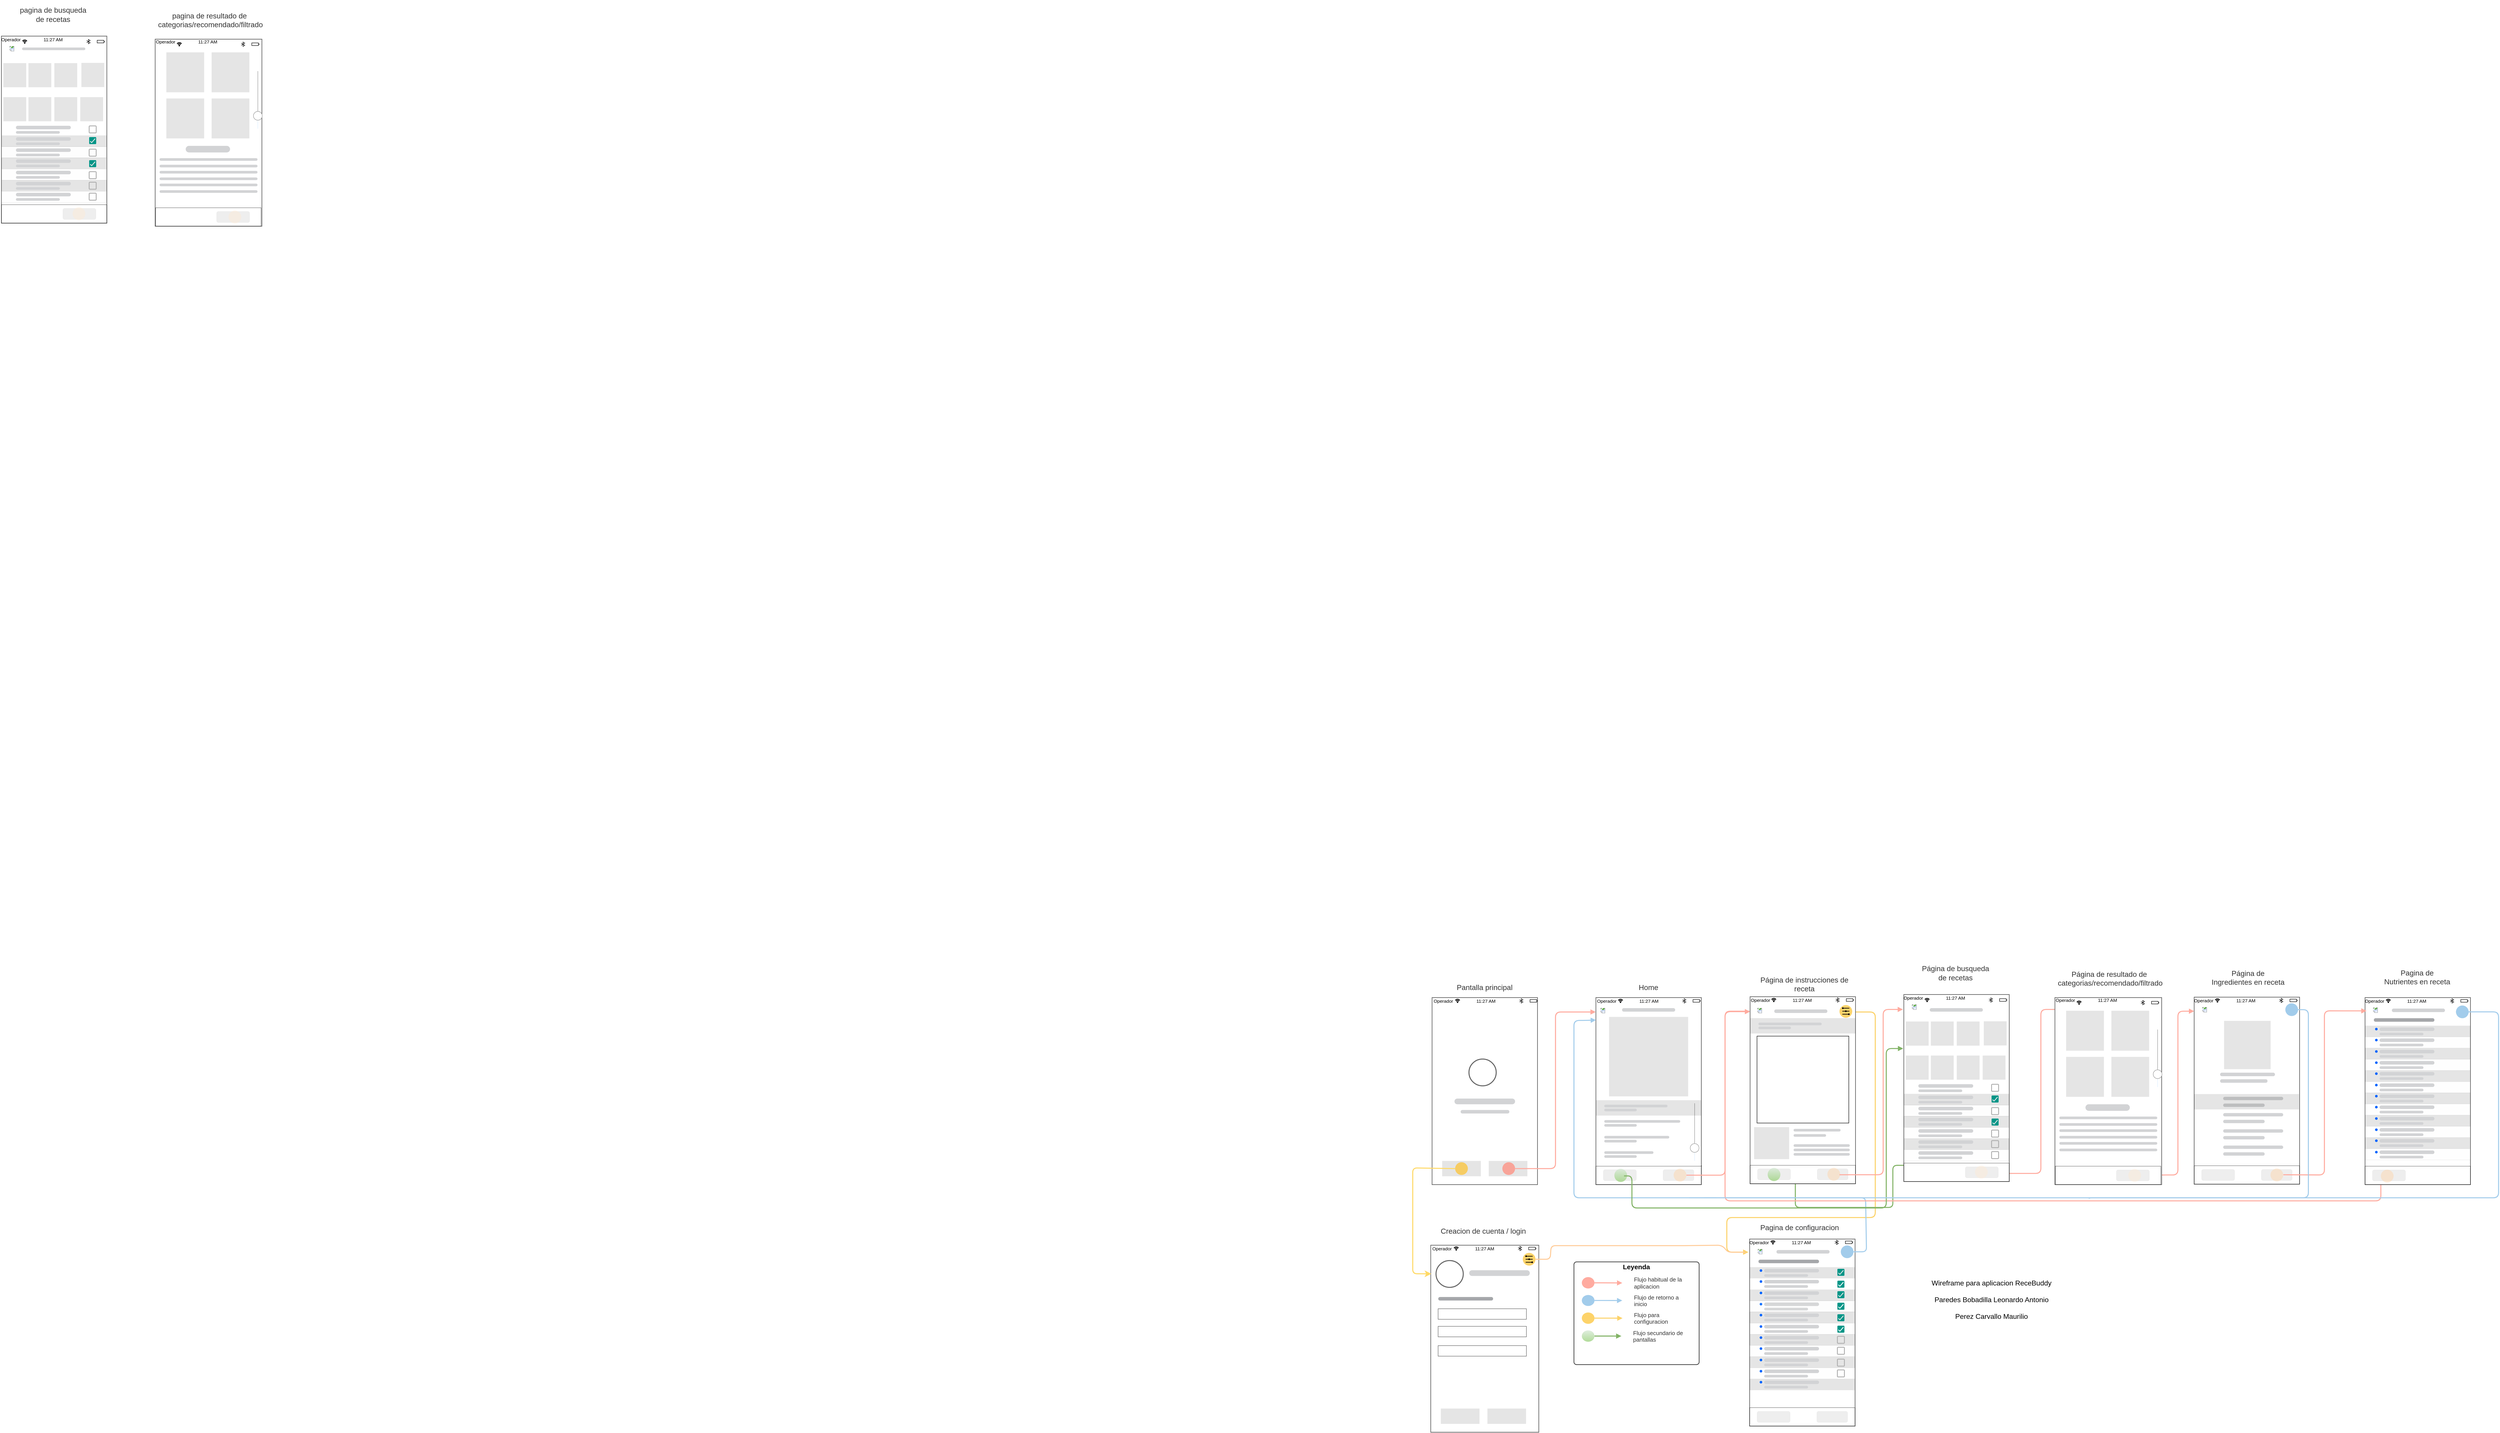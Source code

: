 <mxfile version="22.1.0" type="github">
  <diagram name="Página-1" id="2KmhBw5R_nQqM3TZG5DZ">
    <mxGraphModel dx="7723" dy="4500" grid="0" gridSize="10" guides="1" tooltips="1" connect="1" arrows="1" fold="1" page="0" pageScale="1" pageWidth="827" pageHeight="1169" math="0" shadow="0">
      <root>
        <mxCell id="0" />
        <mxCell id="1" parent="0" />
        <mxCell id="Q7mzp_MgaR6MMWMUA-nT-2" value="" style="html=1;overflow=block;blockSpacing=1;whiteSpace=wrap;container=1;pointerEvents=0;collapsible=0;recursiveResize=0;fontSize=13;spacing=0;strokeColor=#666666;strokeOpacity=100;fillOpacity=100;fillColor=#ffffff;strokeWidth=1.5;lucidId=KJYEaJ~QmgpF;movable=1;resizable=1;rotatable=1;deletable=1;editable=1;locked=0;connectable=1;comic=0;treeMoving=0;treeFolding=0;" parent="1" vertex="1">
          <mxGeometry x="-986" y="-588" width="240" height="426" as="geometry" />
        </mxCell>
        <mxCell id="Q7mzp_MgaR6MMWMUA-nT-287" value="" style="group;strokeWidth=0.5;strokeColor=default;" parent="Q7mzp_MgaR6MMWMUA-nT-2" vertex="1" connectable="0">
          <mxGeometry y="384" width="240" height="42" as="geometry" />
        </mxCell>
        <mxCell id="Q7mzp_MgaR6MMWMUA-nT-286" value="" style="rounded=0;whiteSpace=wrap;html=1;fontSize=16;strokeWidth=0;strokeColor=none;fillColor=none;" parent="Q7mzp_MgaR6MMWMUA-nT-287" vertex="1">
          <mxGeometry width="240" height="42" as="geometry" />
        </mxCell>
        <mxCell id="Q7mzp_MgaR6MMWMUA-nT-231" value="" style="rounded=1;html=1;whiteSpace=wrap;align=center;verticalAlign=top;fontStyle=0;fontSize=10;sketch=0;rotation=0;fillColor=#eeeeee;strokeColor=#36393d;strokeWidth=0;" parent="Q7mzp_MgaR6MMWMUA-nT-287" vertex="1">
          <mxGeometry x="17" y="8" width="75" height="25" as="geometry" />
        </mxCell>
        <mxCell id="Q7mzp_MgaR6MMWMUA-nT-232" value="" style="rounded=1;html=1;whiteSpace=wrap;align=center;verticalAlign=top;fontStyle=0;fontSize=10;sketch=0;rotation=0;fillColor=#eeeeee;strokeColor=#36393d;strokeWidth=0;" parent="Q7mzp_MgaR6MMWMUA-nT-287" vertex="1">
          <mxGeometry x="153" y="8" width="70" height="25" as="geometry" />
        </mxCell>
        <mxCell id="CjJE7Fplf-C-I95huUHy-721" value="" style="html=1;overflow=block;blockSpacing=1;whiteSpace=wrap;ellipse;fontSize=13;align=center;spacing=3.8;strokeOpacity=0;fillOpacity=75;fillColor=#d5e8d4;strokeWidth=1.5;lucidId=KJYEMvGQvD0E;strokeColor=#82b366;gradientColor=#97d077;" parent="Q7mzp_MgaR6MMWMUA-nT-287" vertex="1">
          <mxGeometry x="42" y="6.07" width="29" height="29.86" as="geometry" />
        </mxCell>
        <mxCell id="Q7mzp_MgaR6MMWMUA-nT-257" value="" style="html=1;overflow=block;blockSpacing=1;whiteSpace=wrap;shape=image;fontSize=13;spacing=3.8;strokeColor=none;strokeOpacity=100;rotation=180;strokeWidth=0;image=https://images.lucid.app/images/c0f4e25b-ebcc-470e-984c-036ca4cdbe0b/content;lucidId=KJYEbSx3UW~3;" parent="Q7mzp_MgaR6MMWMUA-nT-2" vertex="1">
          <mxGeometry x="10" y="24" width="12" height="12" as="geometry" />
        </mxCell>
        <mxCell id="Q7mzp_MgaR6MMWMUA-nT-109" value="" style="html=1;overflow=block;blockSpacing=1;whiteSpace=wrap;ellipse;fontSize=13;align=center;spacing=3.8;strokeOpacity=0;fillOpacity=75;fillColor=#ffcc99;strokeWidth=1.5;lucidId=KJYEDExWFI6C;fillStyle=auto;strokeColor=#36393d;opacity=50;" parent="Q7mzp_MgaR6MMWMUA-nT-2" vertex="1">
          <mxGeometry x="177" y="390" width="29" height="29" as="geometry" />
        </mxCell>
        <mxCell id="Q7mzp_MgaR6MMWMUA-nT-37" value="" style="html=1;overflow=block;blockSpacing=1;whiteSpace=wrap;fontSize=13;align=center;spacing=3.8;strokeOpacity=0;fillOpacity=100;fillColor=#e5e5e5;strokeWidth=1.5;lucidId=KJYEllWH054H;" parent="Q7mzp_MgaR6MMWMUA-nT-2" vertex="1">
          <mxGeometry x="30" y="44" width="180" height="181" as="geometry" />
        </mxCell>
        <mxCell id="Q7mzp_MgaR6MMWMUA-nT-293" value="" style="html=1;overflow=block;blockSpacing=1;whiteSpace=wrap;fontSize=13;align=center;spacing=3.8;strokeOpacity=0;fillOpacity=100;rounded=1;absoluteArcSize=1;arcSize=18;fillColor=#d2d3d5;strokeWidth=1.5;lucidId=KJYEGG2XSyOK;" parent="Q7mzp_MgaR6MMWMUA-nT-2" vertex="1">
          <mxGeometry x="59.5" y="24" width="121" height="8" as="geometry" />
        </mxCell>
        <mxCell id="CjJE7Fplf-C-I95huUHy-261" value="" style="verticalLabelPosition=bottom;shadow=0;dashed=0;align=center;html=1;verticalAlign=top;strokeWidth=1;shape=mxgraph.mockup.forms.horSlider;strokeColor=#999999;sliderStyle=basic;sliderPos=20;handleStyle=circle;fillColor2=#ddeeff;direction=north;fontSize=16;" parent="Q7mzp_MgaR6MMWMUA-nT-2" vertex="1">
          <mxGeometry x="216" y="241" width="18" height="131" as="geometry" />
        </mxCell>
        <mxCell id="Q7mzp_MgaR6MMWMUA-nT-105" value="" style="html=1;jettySize=18;whiteSpace=wrap;fontSize=13;strokeColor=#a2cceb;strokeOpacity=100;strokeWidth=2.3;rounded=1;arcSize=24;edgeStyle=orthogonalEdgeStyle;startArrow=none;endArrow=block;endFill=1;lucidId=KJYEAewZJakF;entryX=0;entryY=0.12;entryDx=0;entryDy=0;entryPerimeter=0;" parent="Q7mzp_MgaR6MMWMUA-nT-2" target="Q7mzp_MgaR6MMWMUA-nT-2" edge="1">
          <mxGeometry width="100" height="100" relative="1" as="geometry">
            <Array as="points">
              <mxPoint x="-50" y="456" />
              <mxPoint x="-50" y="52" />
              <mxPoint x="-23" y="52" />
              <mxPoint y="51" />
            </Array>
            <mxPoint x="275" y="456" as="sourcePoint" />
            <mxPoint x="-18" y="91" as="targetPoint" />
          </mxGeometry>
        </mxCell>
        <mxCell id="Q7mzp_MgaR6MMWMUA-nT-254" value="" style="rounded=0;fillColor=#000000;strokeColor=none;html=1;opacity=10;resizeWidth=1;fontSize=16;" parent="1" vertex="1">
          <mxGeometry x="-985" y="-354" width="239" height="35" as="geometry" />
        </mxCell>
        <mxCell id="Q7mzp_MgaR6MMWMUA-nT-1" value="" style="html=1;overflow=block;blockSpacing=1;whiteSpace=wrap;container=1;pointerEvents=0;collapsible=0;recursiveResize=0;fontSize=13;spacing=0;strokeColor=#666666;strokeOpacity=100;fillOpacity=100;fillColor=#ffffff;strokeWidth=1.5;lucidId=KJYE8Qd5xXoX;" parent="1" vertex="1">
          <mxGeometry x="-1359" y="-588" width="240" height="426" as="geometry" />
        </mxCell>
        <mxCell id="Q7mzp_MgaR6MMWMUA-nT-27" value="" style="html=1;overflow=block;blockSpacing=1;whiteSpace=wrap;shape=mxgraph.ios7ui.appBar;strokeColor=#000000;fontSize=10.5;spacing=0;fillOpacity=0;fillColor=#000000;strokeWidth=1.5;" parent="1" vertex="1">
          <mxGeometry x="-1356" y="-588" width="240" height="15" as="geometry" />
        </mxCell>
        <mxCell id="Q7mzp_MgaR6MMWMUA-nT-28" value="11:27 AM" style="strokeColor=none;fillColor=none;whiteSpace=wrap;fontSize=10.5;" parent="Q7mzp_MgaR6MMWMUA-nT-27" vertex="1">
          <mxGeometry x="84" width="72" height="15" as="geometry" />
        </mxCell>
        <mxCell id="Q7mzp_MgaR6MMWMUA-nT-29" value="Operador" style="strokeColor=none;fillColor=none;whiteSpace=wrap;fontSize=10.5;" parent="Q7mzp_MgaR6MMWMUA-nT-27" vertex="1">
          <mxGeometry x="-1.4" width="48" height="15" as="geometry" />
        </mxCell>
        <mxCell id="Q7mzp_MgaR6MMWMUA-nT-30" value="" style="html=1;overflow=block;blockSpacing=1;whiteSpace=wrap;ellipse;fontSize=13;align=center;spacing=3.8;strokeColor=#666666;strokeOpacity=100;fillOpacity=100;fillColor=#ffffff;strokeWidth=2.3;lucidId=KJYEbPc4lL9y;" parent="1" vertex="1">
          <mxGeometry x="-1275" y="-448" width="62" height="61" as="geometry" />
        </mxCell>
        <mxCell id="Q7mzp_MgaR6MMWMUA-nT-31" value="" style="html=1;overflow=block;blockSpacing=1;whiteSpace=wrap;fontSize=13;align=center;spacing=3.8;strokeOpacity=0;fillOpacity=100;rounded=1;absoluteArcSize=1;arcSize=18;fillColor=#d2d3d5;strokeWidth=1.5;lucidId=KJYE_Er21yhZ;" parent="1" vertex="1">
          <mxGeometry x="-1308" y="-358" width="138" height="13" as="geometry" />
        </mxCell>
        <mxCell id="Q7mzp_MgaR6MMWMUA-nT-32" value="" style="html=1;overflow=block;blockSpacing=1;whiteSpace=wrap;fontSize=13;align=center;spacing=3.8;strokeOpacity=0;fillOpacity=100;rounded=1;absoluteArcSize=1;arcSize=18;fillColor=#d2d3d5;strokeWidth=1.5;lucidId=KJYE40sC5s-x;" parent="1" vertex="1">
          <mxGeometry x="-1294" y="-332" width="111" height="8" as="geometry" />
        </mxCell>
        <mxCell id="Q7mzp_MgaR6MMWMUA-nT-33" value="" style="html=1;overflow=block;blockSpacing=1;whiteSpace=wrap;fontSize=13;align=center;spacing=3.8;strokeOpacity=0;fillOpacity=100;fillColor=#e5e5e5;strokeWidth=1.5;lucidId=KJYEbKPm3vAe;" parent="1" vertex="1">
          <mxGeometry x="-1230" y="-216" width="88" height="35" as="geometry" />
        </mxCell>
        <mxCell id="Q7mzp_MgaR6MMWMUA-nT-34" value="" style="html=1;overflow=block;blockSpacing=1;whiteSpace=wrap;shape=mxgraph.ios7ui.appBar;strokeColor=#000000;fontSize=10.5;spacing=0;fillOpacity=0;fillColor=#000000;strokeWidth=1.5;" parent="1" vertex="1">
          <mxGeometry x="-985" y="-588" width="240" height="15" as="geometry" />
        </mxCell>
        <mxCell id="Q7mzp_MgaR6MMWMUA-nT-35" value="11:27 AM" style="strokeColor=none;fillColor=none;whiteSpace=wrap;fontSize=10.5;" parent="Q7mzp_MgaR6MMWMUA-nT-34" vertex="1">
          <mxGeometry x="84" width="72" height="15" as="geometry" />
        </mxCell>
        <mxCell id="Q7mzp_MgaR6MMWMUA-nT-36" value="Operador" style="strokeColor=none;fillColor=none;whiteSpace=wrap;fontSize=10.5;" parent="Q7mzp_MgaR6MMWMUA-nT-34" vertex="1">
          <mxGeometry x="-3.553e-15" width="48" height="15" as="geometry" />
        </mxCell>
        <mxCell id="Q7mzp_MgaR6MMWMUA-nT-41" value="" style="html=1;overflow=block;blockSpacing=1;whiteSpace=wrap;fontSize=13;align=center;spacing=3.8;strokeOpacity=0;fillOpacity=100;rounded=1;absoluteArcSize=1;arcSize=18;fillColor=#d2d3d5;strokeWidth=1.5;lucidId=KJYEMv9njbS5;" parent="1" vertex="1">
          <mxGeometry x="-967" y="-344" width="144" height="6" as="geometry" />
        </mxCell>
        <mxCell id="Q7mzp_MgaR6MMWMUA-nT-42" value="" style="html=1;overflow=block;blockSpacing=1;whiteSpace=wrap;fontSize=13;align=center;spacing=3.8;strokeOpacity=0;fillOpacity=100;rounded=1;absoluteArcSize=1;arcSize=18;fillColor=#d2d3d5;strokeWidth=1.5;lucidId=KJYEs7g~g.Z4;" parent="1" vertex="1">
          <mxGeometry x="-967" y="-335" width="74" height="6" as="geometry" />
        </mxCell>
        <mxCell id="Q7mzp_MgaR6MMWMUA-nT-44" value="" style="html=1;overflow=block;blockSpacing=1;whiteSpace=wrap;fontSize=13;align=center;spacing=3.8;strokeOpacity=0;fillOpacity=100;rounded=1;absoluteArcSize=1;arcSize=18;fillColor=#d2d3d5;strokeWidth=1.5;lucidId=KJYEyTR6ISjE;" parent="1" vertex="1">
          <mxGeometry x="-967" y="-309" width="173" height="6" as="geometry" />
        </mxCell>
        <mxCell id="Q7mzp_MgaR6MMWMUA-nT-45" value="" style="html=1;overflow=block;blockSpacing=1;whiteSpace=wrap;fontSize=13;align=center;spacing=3.8;strokeOpacity=0;fillOpacity=100;rounded=1;absoluteArcSize=1;arcSize=18;fillColor=#d2d3d5;strokeWidth=1.5;lucidId=KJYElEAiVNY9;" parent="1" vertex="1">
          <mxGeometry x="-967" y="-300" width="74" height="6" as="geometry" />
        </mxCell>
        <mxCell id="Q7mzp_MgaR6MMWMUA-nT-47" value="" style="html=1;overflow=block;blockSpacing=1;whiteSpace=wrap;fontSize=13;align=center;spacing=3.8;strokeOpacity=0;fillOpacity=100;rounded=1;absoluteArcSize=1;arcSize=18;fillColor=#d2d3d5;strokeWidth=1.5;lucidId=KJYEvM83jd-F;" parent="1" vertex="1">
          <mxGeometry x="-967" y="-273" width="148" height="6" as="geometry" />
        </mxCell>
        <mxCell id="Q7mzp_MgaR6MMWMUA-nT-48" value="" style="html=1;overflow=block;blockSpacing=1;whiteSpace=wrap;fontSize=13;align=center;spacing=3.8;strokeOpacity=0;fillOpacity=100;rounded=1;absoluteArcSize=1;arcSize=18;fillColor=#d2d3d5;strokeWidth=1.5;lucidId=KJYEjD4Z9yJN;" parent="1" vertex="1">
          <mxGeometry x="-967" y="-264" width="74" height="6" as="geometry" />
        </mxCell>
        <mxCell id="Q7mzp_MgaR6MMWMUA-nT-56" value="" style="html=1;jettySize=18;whiteSpace=wrap;fontSize=13;strokeColor=#ffab9f;strokeOpacity=100;strokeWidth=2.3;rounded=1;arcSize=24;edgeStyle=orthogonalEdgeStyle;startArrow=none;endArrow=block;endFill=1;exitX=1;exitY=0.5;exitPerimeter=0;entryX=-0.002;entryY=0.077;entryPerimeter=0;lucidId=KJYEUFEaKh6L;entryDx=0;entryDy=0;" parent="1" source="Q7mzp_MgaR6MMWMUA-nT-110" target="Q7mzp_MgaR6MMWMUA-nT-2" edge="1">
          <mxGeometry width="100" height="100" relative="1" as="geometry">
            <Array as="points" />
          </mxGeometry>
        </mxCell>
        <mxCell id="Q7mzp_MgaR6MMWMUA-nT-57" value="" style="html=1;jettySize=18;whiteSpace=wrap;fontSize=13;strokeColor=#ffab9f;strokeOpacity=100;strokeWidth=2.3;rounded=1;arcSize=24;edgeStyle=orthogonalEdgeStyle;startArrow=none;endArrow=block;endFill=1;exitX=1;exitY=0.5;lucidId=KJYEUg4.nkHy;exitDx=0;exitDy=0;" parent="1" source="Q7mzp_MgaR6MMWMUA-nT-109" edge="1">
          <mxGeometry width="100" height="100" relative="1" as="geometry">
            <Array as="points">
              <mxPoint x="-692" y="-183" />
              <mxPoint x="-692" y="-556" />
            </Array>
            <mxPoint x="-819" y="-156.5" as="sourcePoint" />
            <mxPoint x="-635" y="-556" as="targetPoint" />
          </mxGeometry>
        </mxCell>
        <mxCell id="Q7mzp_MgaR6MMWMUA-nT-77" value="" style="html=1;overflow=block;blockSpacing=1;whiteSpace=wrap;fontSize=13;align=center;spacing=3.8;strokeOpacity=0;fillOpacity=100;rounded=1;absoluteArcSize=1;arcSize=18;fillColor=#d2d3d5;strokeWidth=1.5;lucidId=KJYEiH~a7kJj;" parent="1" vertex="1">
          <mxGeometry x="-594.5" y="-20" width="121" height="8" as="geometry" />
        </mxCell>
        <mxCell id="Q7mzp_MgaR6MMWMUA-nT-110" value="" style="html=1;overflow=block;blockSpacing=1;whiteSpace=wrap;ellipse;fontSize=13;align=center;spacing=3.8;strokeOpacity=0;fillOpacity=75;fillColor=#ff8f80;strokeWidth=1.5;lucidId=KJYE061yD4Y-;" parent="1" vertex="1">
          <mxGeometry x="-1199" y="-213" width="29" height="29" as="geometry" />
        </mxCell>
        <mxCell id="Q7mzp_MgaR6MMWMUA-nT-112" value="" style="html=1;jettySize=18;whiteSpace=wrap;fontSize=13;strokeColor=#fcd269;strokeOpacity=100;strokeWidth=2.3;rounded=1;arcSize=24;edgeStyle=orthogonalEdgeStyle;startArrow=none;endArrow=block;endFill=1;exitX=0.921;exitY=0.545;exitPerimeter=0;lucidId=KJYEwTWb88aP;exitDx=0;exitDy=0;entryX=-0.012;entryY=0.07;entryDx=0;entryDy=0;entryPerimeter=0;" parent="1" source="Q7mzp_MgaR6MMWMUA-nT-113" target="CjJE7Fplf-C-I95huUHy-617" edge="1">
          <mxGeometry width="100" height="100" relative="1" as="geometry">
            <Array as="points">
              <mxPoint x="-350" y="-555" />
              <mxPoint x="-350" y="-87" />
              <mxPoint x="-688" y="-87" />
              <mxPoint x="-688" y="-8" />
            </Array>
            <mxPoint x="-704" y="-9" as="targetPoint" />
          </mxGeometry>
        </mxCell>
        <mxCell id="Q7mzp_MgaR6MMWMUA-nT-115" value="Pantalla principal" style="html=1;overflow=block;blockSpacing=1;whiteSpace=wrap;fontSize=16.7;fontColor=#333333;spacing=3.8;strokeOpacity=0;fillOpacity=0;fillColor=#000000;strokeWidth=1.5;lucidId=KJYEfyRNzbKJ;" parent="1" vertex="1">
          <mxGeometry x="-1359" y="-633" width="240" height="45" as="geometry" />
        </mxCell>
        <mxCell id="Q7mzp_MgaR6MMWMUA-nT-116" value="Home" style="html=1;overflow=block;blockSpacing=1;whiteSpace=wrap;fontSize=16.7;fontColor=#333333;spacing=3.8;strokeOpacity=0;fillOpacity=0;fillColor=#ffffff;strokeWidth=1.5;lucidId=KJYEpGTaNed2;" parent="1" vertex="1">
          <mxGeometry x="-986" y="-633" width="240" height="45" as="geometry" />
        </mxCell>
        <mxCell id="Q7mzp_MgaR6MMWMUA-nT-150" value="Leyenda" style="html=1;overflow=block;blockSpacing=1;whiteSpace=wrap;fontSize=15.2;fontColor=default;fontStyle=1;spacing=3.8;verticalAlign=top;strokeColor=#333333;strokeOpacity=100;rounded=1;absoluteArcSize=1;arcSize=12;strokeWidth=1.5;lucidId=KJYEr3ntV~JP;container=1;collapsible=0;" parent="1" vertex="1">
          <mxGeometry x="-1036" y="14" width="285" height="234" as="geometry" />
        </mxCell>
        <mxCell id="Q7mzp_MgaR6MMWMUA-nT-151" value="Flujo habitual de la aplicacion" style="html=1;overflow=block;blockSpacing=1;whiteSpace=wrap;fontSize=13;fontColor=#333333;align=left;spacingLeft=3;spacing=3.8;strokeOpacity=0;fillOpacity=0;rounded=1;absoluteArcSize=1;arcSize=7.5;fillColor=#ffffff;strokeWidth=1.5;lucidId=KJYEq38e3Tv7;" parent="Q7mzp_MgaR6MMWMUA-nT-150" vertex="1">
          <mxGeometry x="130.542" y="26.618" width="134.528" height="42.095" as="geometry" />
        </mxCell>
        <mxCell id="Q7mzp_MgaR6MMWMUA-nT-152" value="Flujo de retorno a inicio" style="html=1;overflow=block;blockSpacing=1;whiteSpace=wrap;fontSize=13;fontColor=#333333;align=left;spacingLeft=3;spacing=3.8;strokeOpacity=0;fillOpacity=0;rounded=1;absoluteArcSize=1;arcSize=7.5;fillColor=#ffffff;strokeWidth=1.5;lucidId=KJYEwKY3CiSS;" parent="Q7mzp_MgaR6MMWMUA-nT-150" vertex="1">
          <mxGeometry x="130.542" y="69.951" width="134.528" height="35.905" as="geometry" />
        </mxCell>
        <mxCell id="Q7mzp_MgaR6MMWMUA-nT-153" value="Flujo para configuracion" style="html=1;overflow=block;blockSpacing=1;whiteSpace=wrap;fontSize=13;fontColor=#333333;align=left;spacingLeft=3;spacing=3.8;strokeOpacity=0;fillOpacity=0;rounded=1;absoluteArcSize=1;arcSize=7.5;fillColor=#ffffff;strokeWidth=1.5;lucidId=KJYEf7Uje8th;" parent="Q7mzp_MgaR6MMWMUA-nT-150" vertex="1">
          <mxGeometry x="130.542" y="110.19" width="134.528" height="35.905" as="geometry" />
        </mxCell>
        <mxCell id="Q7mzp_MgaR6MMWMUA-nT-154" value="" style="html=1;overflow=block;blockSpacing=1;whiteSpace=wrap;ellipse;fontSize=13;align=center;spacing=3.8;strokeOpacity=0;fillOpacity=75;fillColor=#fcc438;strokeWidth=1.5;lucidId=KJYEMvGQvD0E;" parent="Q7mzp_MgaR6MMWMUA-nT-150" vertex="1">
          <mxGeometry x="17.937" y="115.206" width="28.899" height="25.879" as="geometry" />
        </mxCell>
        <mxCell id="Q7mzp_MgaR6MMWMUA-nT-155" value="" style="html=1;overflow=block;blockSpacing=1;whiteSpace=wrap;ellipse;fontSize=13;align=center;spacing=3.8;strokeOpacity=0;fillOpacity=75;fillColor=#ff8f80;strokeWidth=1.5;lucidId=KJYEZsKCqTco;" parent="Q7mzp_MgaR6MMWMUA-nT-150" vertex="1">
          <mxGeometry x="17.937" y="34.667" width="28.899" height="26" as="geometry" />
        </mxCell>
        <mxCell id="Q7mzp_MgaR6MMWMUA-nT-156" value="" style="html=1;overflow=block;blockSpacing=1;whiteSpace=wrap;ellipse;fontSize=13;align=center;spacing=3.8;strokeOpacity=0;fillOpacity=75;fillColor=#83bbe5;strokeWidth=1.5;lucidId=KJYEJ_K5HXfq;" parent="Q7mzp_MgaR6MMWMUA-nT-150" vertex="1">
          <mxGeometry x="17.937" y="75.4" width="28.899" height="25.012" as="geometry" />
        </mxCell>
        <mxCell id="Q7mzp_MgaR6MMWMUA-nT-157" value="" style="html=1;jettySize=18;whiteSpace=wrap;fontSize=13;strokeColor=#fcd269;strokeOpacity=100;strokeWidth=2.3;rounded=1;arcSize=24;edgeStyle=orthogonalEdgeStyle;startArrow=none;endArrow=block;endFill=1;exitX=1;exitY=0.5;exitPerimeter=0;lucidId=KJYEoGl39IW5;" parent="Q7mzp_MgaR6MMWMUA-nT-150" source="Q7mzp_MgaR6MMWMUA-nT-154" edge="1">
          <mxGeometry width="100" height="100" relative="1" as="geometry">
            <Array as="points" />
            <mxPoint x="110.612" y="128.267" as="targetPoint" />
          </mxGeometry>
        </mxCell>
        <mxCell id="Q7mzp_MgaR6MMWMUA-nT-158" value="" style="html=1;jettySize=18;whiteSpace=wrap;fontSize=13;strokeColor=#ffab9f;strokeOpacity=100;strokeWidth=2.3;rounded=1;arcSize=24;edgeStyle=orthogonalEdgeStyle;startArrow=none;endArrow=block;endFill=1;exitX=1;exitY=0.5;exitPerimeter=0;lucidId=KJYEdaFhGjgl;" parent="Q7mzp_MgaR6MMWMUA-nT-150" source="Q7mzp_MgaR6MMWMUA-nT-155" edge="1">
          <mxGeometry width="100" height="100" relative="1" as="geometry">
            <Array as="points" />
            <mxPoint x="110" y="48" as="targetPoint" />
          </mxGeometry>
        </mxCell>
        <mxCell id="Q7mzp_MgaR6MMWMUA-nT-159" value="" style="html=1;jettySize=18;whiteSpace=wrap;fontSize=13;strokeColor=#a2cceb;strokeOpacity=100;strokeWidth=2.3;rounded=1;arcSize=24;edgeStyle=orthogonalEdgeStyle;startArrow=none;endArrow=block;endFill=1;exitX=1;exitY=0.5;exitPerimeter=0;lucidId=KJYE6HQCNUD9;" parent="Q7mzp_MgaR6MMWMUA-nT-150" source="Q7mzp_MgaR6MMWMUA-nT-156" edge="1">
          <mxGeometry width="100" height="100" relative="1" as="geometry">
            <Array as="points" />
            <mxPoint x="110" y="88" as="targetPoint" />
          </mxGeometry>
        </mxCell>
        <mxCell id="CjJE7Fplf-C-I95huUHy-716" value="" style="html=1;overflow=block;blockSpacing=1;whiteSpace=wrap;ellipse;fontSize=13;align=center;spacing=3.8;strokeOpacity=0;fillOpacity=75;fillColor=#d5e8d4;strokeWidth=1.5;lucidId=KJYEMvGQvD0E;strokeColor=#82b366;gradientColor=#97d077;" parent="Q7mzp_MgaR6MMWMUA-nT-150" vertex="1">
          <mxGeometry x="17.937" y="156.0" width="28.899" height="25.879" as="geometry" />
        </mxCell>
        <mxCell id="CjJE7Fplf-C-I95huUHy-853" value="Flujo secundario de pantallas" style="html=1;overflow=block;blockSpacing=1;whiteSpace=wrap;fontSize=13;fontColor=#333333;align=left;spacingLeft=3;spacing=3.8;strokeOpacity=0;fillOpacity=0;rounded=1;absoluteArcSize=1;arcSize=7.5;fillColor=#ffffff;strokeWidth=1.5;lucidId=KJYEf7Uje8th;" parent="Q7mzp_MgaR6MMWMUA-nT-150" vertex="1">
          <mxGeometry x="128.549" y="150.984" width="134.528" height="35.905" as="geometry" />
        </mxCell>
        <mxCell id="CjJE7Fplf-C-I95huUHy-717" value="" style="html=1;jettySize=18;whiteSpace=wrap;fontSize=13;strokeColor=#82b366;strokeOpacity=100;strokeWidth=2.3;rounded=1;arcSize=24;edgeStyle=orthogonalEdgeStyle;startArrow=none;endArrow=block;endFill=1;exitX=1;exitY=0.5;exitPerimeter=0;lucidId=KJYEoGl39IW5;fillColor=#d5e8d4;gradientColor=#97d077;" parent="Q7mzp_MgaR6MMWMUA-nT-150" source="CjJE7Fplf-C-I95huUHy-716" edge="1">
          <mxGeometry width="100" height="100" relative="1" as="geometry">
            <Array as="points" />
            <mxPoint x="108" y="169" as="targetPoint" />
          </mxGeometry>
        </mxCell>
        <mxCell id="Q7mzp_MgaR6MMWMUA-nT-184" value="" style="html=1;overflow=block;blockSpacing=1;whiteSpace=wrap;fontSize=13;align=center;spacing=3.8;strokeOpacity=0;fillOpacity=100;fillColor=#e5e5e5;strokeWidth=1.5;lucidId=KKYEJDDAX0Kl;" parent="1" vertex="1">
          <mxGeometry x="-1336" y="-216" width="88" height="35" as="geometry" />
        </mxCell>
        <mxCell id="Q7mzp_MgaR6MMWMUA-nT-236" value="" style="endArrow=none;html=1;rounded=0;fontSize=12;startSize=8;endSize=8;curved=1;exitX=1;exitY=0;exitDx=0;exitDy=0;" parent="1" source="Q7mzp_MgaR6MMWMUA-nT-286" edge="1">
          <mxGeometry width="50" height="50" relative="1" as="geometry">
            <mxPoint x="-986.96" y="-204.878" as="sourcePoint" />
            <mxPoint x="-745" y="-205" as="targetPoint" />
          </mxGeometry>
        </mxCell>
        <mxCell id="Q7mzp_MgaR6MMWMUA-nT-268" value="" style="html=1;overflow=block;blockSpacing=1;whiteSpace=wrap;fontSize=13;align=center;spacing=3.8;strokeOpacity=0;fillOpacity=100;rounded=1;absoluteArcSize=1;arcSize=18;fillColor=#d2d3d5;strokeWidth=1.5;lucidId=KJYEviVbOMok;" parent="1" vertex="1">
          <mxGeometry x="-967" y="-238" width="112" height="6" as="geometry" />
        </mxCell>
        <mxCell id="Q7mzp_MgaR6MMWMUA-nT-269" value="" style="html=1;overflow=block;blockSpacing=1;whiteSpace=wrap;fontSize=13;align=center;spacing=3.8;strokeOpacity=0;fillOpacity=100;rounded=1;absoluteArcSize=1;arcSize=18;fillColor=#d2d3d5;strokeWidth=1.5;lucidId=KJYEAa6SrQDx;" parent="1" vertex="1">
          <mxGeometry x="-967" y="-229" width="74" height="6" as="geometry" />
        </mxCell>
        <mxCell id="Q7mzp_MgaR6MMWMUA-nT-285" value="" style="endArrow=none;html=1;rounded=0;fontSize=12;startSize=8;endSize=8;curved=1;exitX=-0.004;exitY=0.897;exitDx=0;exitDy=0;exitPerimeter=0;entryX=0;entryY=0;entryDx=0;entryDy=0;" parent="1" target="Q7mzp_MgaR6MMWMUA-nT-286" edge="1">
          <mxGeometry width="50" height="50" relative="1" as="geometry">
            <mxPoint x="-986.96" y="-204.878" as="sourcePoint" />
            <mxPoint x="-745" y="-205" as="targetPoint" />
          </mxGeometry>
        </mxCell>
        <mxCell id="Q7mzp_MgaR6MMWMUA-nT-429" value="" style="html=1;overflow=block;blockSpacing=1;whiteSpace=wrap;container=1;pointerEvents=0;collapsible=0;recursiveResize=0;fontSize=13;spacing=0;strokeColor=#666666;strokeOpacity=100;fillOpacity=100;fillColor=#ffffff;strokeWidth=1.5;lucidId=KJYE8Qd5xXoX;" parent="1" vertex="1">
          <mxGeometry x="-1362" y="-24" width="246" height="426" as="geometry" />
        </mxCell>
        <mxCell id="Q7mzp_MgaR6MMWMUA-nT-433" value="" style="html=1;overflow=block;blockSpacing=1;whiteSpace=wrap;ellipse;fontSize=13;align=center;spacing=3.8;strokeColor=#666666;strokeOpacity=100;fillOpacity=100;fillColor=#ffffff;strokeWidth=2.3;lucidId=KJYEbPc4lL9y;" parent="Q7mzp_MgaR6MMWMUA-nT-429" vertex="1">
          <mxGeometry x="12" y="35" width="62" height="61" as="geometry" />
        </mxCell>
        <mxCell id="Q7mzp_MgaR6MMWMUA-nT-476" value="" style="strokeWidth=1;shadow=0;dashed=0;align=center;html=1;shape=mxgraph.mockup.text.textBox;fontColor=#666666;align=left;fontSize=17;spacingLeft=4;spacingTop=-3;whiteSpace=wrap;strokeColor=#666666;mainText=;labelBorderColor=none;" parent="Q7mzp_MgaR6MMWMUA-nT-429" vertex="1">
          <mxGeometry x="17" y="145" width="201" height="24" as="geometry" />
        </mxCell>
        <mxCell id="CjJE7Fplf-C-I95huUHy-7" value="" style="strokeWidth=1;shadow=0;dashed=0;align=center;html=1;shape=mxgraph.mockup.text.textBox;fontColor=#666666;align=left;fontSize=17;spacingLeft=4;spacingTop=-3;whiteSpace=wrap;strokeColor=#666666;mainText=;labelBorderColor=none;" parent="Q7mzp_MgaR6MMWMUA-nT-429" vertex="1">
          <mxGeometry x="17" y="185" width="201" height="24" as="geometry" />
        </mxCell>
        <mxCell id="CjJE7Fplf-C-I95huUHy-8" value="" style="strokeWidth=1;shadow=0;dashed=0;align=center;html=1;shape=mxgraph.mockup.text.textBox;fontColor=#666666;align=left;fontSize=17;spacingLeft=4;spacingTop=-3;whiteSpace=wrap;strokeColor=#666666;mainText=;labelBorderColor=none;" parent="Q7mzp_MgaR6MMWMUA-nT-429" vertex="1">
          <mxGeometry x="17" y="229" width="201" height="24" as="geometry" />
        </mxCell>
        <mxCell id="CjJE7Fplf-C-I95huUHy-10" value="" style="html=1;overflow=block;blockSpacing=1;whiteSpace=wrap;fontSize=13;align=center;spacing=3.8;strokeOpacity=0;fillOpacity=100;rounded=1;absoluteArcSize=1;arcSize=18;fillColor=#a5a7aa;strokeWidth=1.5;lucidId=KJYEP1d-PY2F;" parent="Q7mzp_MgaR6MMWMUA-nT-429" vertex="1">
          <mxGeometry x="17" y="118" width="125" height="8" as="geometry" />
        </mxCell>
        <mxCell id="CjJE7Fplf-C-I95huUHy-846" value="" style="html=1;overflow=block;blockSpacing=1;whiteSpace=wrap;ellipse;fontSize=13;align=center;spacing=3.8;strokeOpacity=0;fillOpacity=75;fillColor=#fcc438;strokeWidth=1.5;lucidId=KJYEQHpCduQ7;" parent="Q7mzp_MgaR6MMWMUA-nT-429" vertex="1">
          <mxGeometry x="209.5" y="17.5" width="29" height="29" as="geometry" />
        </mxCell>
        <mxCell id="CjJE7Fplf-C-I95huUHy-847" value="" style="html=1;overflow=block;blockSpacing=1;whiteSpace=wrap;shape=mxgraph.ios7.icons.volume;direction=south;fontSize=13;spacing=0;fillColor=#403f3f;strokeWidth=1.5;lucidId=KJYEEyiyksUh;" parent="Q7mzp_MgaR6MMWMUA-nT-429" vertex="1">
          <mxGeometry x="216" y="24" width="16" height="16" as="geometry" />
        </mxCell>
        <mxCell id="CjJE7Fplf-C-I95huUHy-9" value="" style="html=1;overflow=block;blockSpacing=1;whiteSpace=wrap;fontSize=13;align=center;spacing=3.8;strokeOpacity=0;fillOpacity=100;rounded=1;absoluteArcSize=1;arcSize=18;fillColor=#d2d3d5;strokeWidth=1.5;lucidId=KJYE_Er21yhZ;" parent="Q7mzp_MgaR6MMWMUA-nT-429" vertex="1">
          <mxGeometry x="87.5" y="57" width="138" height="13" as="geometry" />
        </mxCell>
        <mxCell id="Q7mzp_MgaR6MMWMUA-nT-430" value="" style="html=1;overflow=block;blockSpacing=1;whiteSpace=wrap;shape=mxgraph.ios7ui.appBar;strokeColor=#000000;fontSize=10.5;spacing=0;fillOpacity=0;fillColor=#000000;strokeWidth=1.5;" parent="1" vertex="1">
          <mxGeometry x="-1359" y="-24" width="240" height="15" as="geometry" />
        </mxCell>
        <mxCell id="Q7mzp_MgaR6MMWMUA-nT-431" value="11:27 AM" style="strokeColor=none;fillColor=none;whiteSpace=wrap;fontSize=10.5;" parent="Q7mzp_MgaR6MMWMUA-nT-430" vertex="1">
          <mxGeometry x="84" width="72" height="15" as="geometry" />
        </mxCell>
        <mxCell id="Q7mzp_MgaR6MMWMUA-nT-432" value="Operador" style="strokeColor=none;fillColor=none;whiteSpace=wrap;fontSize=10.5;" parent="Q7mzp_MgaR6MMWMUA-nT-430" vertex="1">
          <mxGeometry x="-1.4" width="48" height="15" as="geometry" />
        </mxCell>
        <mxCell id="Q7mzp_MgaR6MMWMUA-nT-436" value="" style="html=1;overflow=block;blockSpacing=1;whiteSpace=wrap;fontSize=13;align=center;spacing=3.8;strokeOpacity=0;fillOpacity=100;fillColor=#e5e5e5;strokeWidth=1.5;lucidId=KJYEbKPm3vAe;" parent="1" vertex="1">
          <mxGeometry x="-1233" y="348" width="88" height="35" as="geometry" />
        </mxCell>
        <mxCell id="Q7mzp_MgaR6MMWMUA-nT-438" value="" style="html=1;overflow=block;blockSpacing=1;whiteSpace=wrap;fontSize=13;align=center;spacing=3.8;strokeOpacity=0;fillOpacity=100;fillColor=#e5e5e5;strokeWidth=1.5;lucidId=KKYEJDDAX0Kl;" parent="1" vertex="1">
          <mxGeometry x="-1339" y="348" width="88" height="35" as="geometry" />
        </mxCell>
        <mxCell id="CjJE7Fplf-C-I95huUHy-616" value="" style="group;fillColor=default;" parent="1" vertex="1" connectable="0">
          <mxGeometry x="-636" y="-38" width="240" height="426" as="geometry" />
        </mxCell>
        <mxCell id="CjJE7Fplf-C-I95huUHy-617" value="" style="html=1;overflow=block;blockSpacing=1;whiteSpace=wrap;container=1;pointerEvents=0;collapsible=0;recursiveResize=0;fontSize=13;spacing=0;strokeColor=#666666;strokeOpacity=100;fillOpacity=100;fillColor=#ffffff;strokeWidth=1.5;lucidId=KJYEc4EE0W5Q;movable=1;resizable=1;rotatable=1;deletable=1;editable=1;locked=0;connectable=1;" parent="CjJE7Fplf-C-I95huUHy-616" vertex="1">
          <mxGeometry width="240" height="426" as="geometry" />
        </mxCell>
        <mxCell id="CjJE7Fplf-C-I95huUHy-618" value="" style="rounded=0;fillColor=#000000;strokeColor=none;html=1;opacity=10;resizeWidth=1;fontSize=16;movable=1;resizable=1;rotatable=1;deletable=1;editable=1;locked=0;connectable=1;" parent="CjJE7Fplf-C-I95huUHy-617" vertex="1">
          <mxGeometry x="1" y="64.25" width="239" height="25.5" as="geometry" />
        </mxCell>
        <mxCell id="CjJE7Fplf-C-I95huUHy-619" value="" style="html=1;overflow=block;blockSpacing=1;whiteSpace=wrap;shape=mxgraph.ios7ui.appBar;strokeColor=#000000;fontSize=10.5;spacing=0;fillOpacity=0;fillColor=#000000;strokeWidth=1.5;movable=1;resizable=1;rotatable=1;deletable=1;editable=1;locked=0;connectable=1;" parent="CjJE7Fplf-C-I95huUHy-617" vertex="1">
          <mxGeometry x="-2" width="240" height="15" as="geometry" />
        </mxCell>
        <mxCell id="CjJE7Fplf-C-I95huUHy-620" value="11:27 AM" style="strokeColor=none;fillColor=none;whiteSpace=wrap;fontSize=10.5;movable=1;resizable=1;rotatable=1;deletable=1;editable=1;locked=0;connectable=1;" parent="CjJE7Fplf-C-I95huUHy-619" vertex="1">
          <mxGeometry x="84" width="72" height="15" as="geometry" />
        </mxCell>
        <mxCell id="CjJE7Fplf-C-I95huUHy-621" value="Operador" style="strokeColor=none;fillColor=none;whiteSpace=wrap;fontSize=10.5;movable=1;resizable=1;rotatable=1;deletable=1;editable=1;locked=0;connectable=1;" parent="CjJE7Fplf-C-I95huUHy-619" vertex="1">
          <mxGeometry x="-3.553e-15" width="48" height="15" as="geometry" />
        </mxCell>
        <mxCell id="CjJE7Fplf-C-I95huUHy-622" value="" style="rounded=0;whiteSpace=wrap;html=1;fontSize=16;strokeWidth=0.5;strokeColor=default;fillColor=none;movable=1;resizable=1;rotatable=1;deletable=1;editable=1;locked=0;connectable=1;" parent="CjJE7Fplf-C-I95huUHy-617" vertex="1">
          <mxGeometry y="384" width="240" height="42" as="geometry" />
        </mxCell>
        <mxCell id="CjJE7Fplf-C-I95huUHy-623" value="" style="rounded=1;html=1;whiteSpace=wrap;align=center;verticalAlign=top;fontStyle=0;fontSize=10;sketch=0;rotation=0;fillColor=#eeeeee;strokeColor=#36393d;strokeWidth=0;movable=1;resizable=1;rotatable=1;deletable=1;editable=1;locked=0;connectable=1;" parent="CjJE7Fplf-C-I95huUHy-617" vertex="1">
          <mxGeometry x="153" y="392.5" width="70" height="25" as="geometry" />
        </mxCell>
        <mxCell id="CjJE7Fplf-C-I95huUHy-624" value="" style="rounded=1;html=1;whiteSpace=wrap;align=center;verticalAlign=top;fontStyle=0;fontSize=10;sketch=0;rotation=0;fillColor=#eeeeee;strokeColor=#36393d;strokeWidth=0;movable=1;resizable=1;rotatable=1;deletable=1;editable=1;locked=0;connectable=1;" parent="CjJE7Fplf-C-I95huUHy-617" vertex="1">
          <mxGeometry x="17" y="392.5" width="75" height="25" as="geometry" />
        </mxCell>
        <mxCell id="CjJE7Fplf-C-I95huUHy-625" value="" style="html=1;overflow=block;blockSpacing=1;whiteSpace=wrap;fontSize=13;align=center;spacing=3.8;strokeOpacity=0;fillOpacity=100;rounded=1;absoluteArcSize=1;arcSize=18;fillColor=#a5a7aa;strokeWidth=1.5;lucidId=KJYEP1d-PY2F;movable=1;resizable=1;rotatable=1;deletable=1;editable=1;locked=0;connectable=1;" parent="CjJE7Fplf-C-I95huUHy-617" vertex="1">
          <mxGeometry x="20" y="47" width="138" height="8" as="geometry" />
        </mxCell>
        <mxCell id="CjJE7Fplf-C-I95huUHy-626" value="" style="group;movable=1;resizable=1;rotatable=1;deletable=1;editable=1;locked=0;connectable=1;" parent="CjJE7Fplf-C-I95huUHy-617" vertex="1" connectable="0">
          <mxGeometry x="23" y="68" width="135" height="18" as="geometry" />
        </mxCell>
        <mxCell id="CjJE7Fplf-C-I95huUHy-627" value="" style="html=1;overflow=block;blockSpacing=1;whiteSpace=wrap;fontSize=13;align=center;spacing=3.8;strokeOpacity=0;fillOpacity=100;rounded=1;absoluteArcSize=1;arcSize=18;fillColor=#d2d3d5;strokeWidth=1.5;lucidId=KJYEK9FY07Sb;movable=1;resizable=1;rotatable=1;deletable=1;editable=1;locked=0;connectable=1;" parent="CjJE7Fplf-C-I95huUHy-626" vertex="1">
          <mxGeometry x="10" y="12" width="100" height="6" as="geometry" />
        </mxCell>
        <mxCell id="CjJE7Fplf-C-I95huUHy-628" value="" style="html=1;overflow=block;blockSpacing=1;whiteSpace=wrap;fontSize=13;align=center;spacing=3.8;strokeOpacity=0;fillOpacity=100;rounded=1;absoluteArcSize=1;arcSize=18;fillColor=#d2d3d5;strokeWidth=1.5;lucidId=KJYEy3Rrarys;movable=1;resizable=1;rotatable=1;deletable=1;editable=1;locked=0;connectable=1;" parent="CjJE7Fplf-C-I95huUHy-626" vertex="1">
          <mxGeometry x="10" width="125" height="8" as="geometry" />
        </mxCell>
        <mxCell id="CjJE7Fplf-C-I95huUHy-629" value="" style="shape=ellipse;fillColor=#0065FF;strokeColor=none;html=1;sketch=0;fontSize=16;movable=1;resizable=1;rotatable=1;deletable=1;editable=1;locked=0;connectable=1;" parent="CjJE7Fplf-C-I95huUHy-626" vertex="1">
          <mxGeometry y="1" width="6" height="6" as="geometry" />
        </mxCell>
        <mxCell id="CjJE7Fplf-C-I95huUHy-630" value="" style="group;movable=1;resizable=1;rotatable=1;deletable=1;editable=1;locked=0;connectable=1;" parent="CjJE7Fplf-C-I95huUHy-617" vertex="1" connectable="0">
          <mxGeometry y="89.75" width="240" height="127.5" as="geometry" />
        </mxCell>
        <mxCell id="CjJE7Fplf-C-I95huUHy-632" value="" style="rounded=0;fillColor=#000000;strokeColor=none;html=1;opacity=10;resizeWidth=1;fontSize=16;movable=1;resizable=1;rotatable=1;deletable=1;editable=1;locked=0;connectable=1;" parent="CjJE7Fplf-C-I95huUHy-630" vertex="1">
          <mxGeometry x="1" y="25.5" width="239" height="25.5" as="geometry" />
        </mxCell>
        <mxCell id="CjJE7Fplf-C-I95huUHy-633" value="" style="group;movable=1;resizable=1;rotatable=1;deletable=1;editable=1;locked=0;connectable=1;" parent="CjJE7Fplf-C-I95huUHy-630" vertex="1" connectable="0">
          <mxGeometry x="23" y="3.25" width="135" height="18" as="geometry" />
        </mxCell>
        <mxCell id="CjJE7Fplf-C-I95huUHy-634" value="" style="html=1;overflow=block;blockSpacing=1;whiteSpace=wrap;fontSize=13;align=center;spacing=3.8;strokeOpacity=0;fillOpacity=100;rounded=1;absoluteArcSize=1;arcSize=18;fillColor=#d2d3d5;strokeWidth=1.5;lucidId=KJYEK9FY07Sb;movable=1;resizable=1;rotatable=1;deletable=1;editable=1;locked=0;connectable=1;" parent="CjJE7Fplf-C-I95huUHy-633" vertex="1">
          <mxGeometry x="10" y="12" width="100" height="6" as="geometry" />
        </mxCell>
        <mxCell id="CjJE7Fplf-C-I95huUHy-635" value="" style="html=1;overflow=block;blockSpacing=1;whiteSpace=wrap;fontSize=13;align=center;spacing=3.8;strokeOpacity=0;fillOpacity=100;rounded=1;absoluteArcSize=1;arcSize=18;fillColor=#d2d3d5;strokeWidth=1.5;lucidId=KJYEy3Rrarys;movable=1;resizable=1;rotatable=1;deletable=1;editable=1;locked=0;connectable=1;" parent="CjJE7Fplf-C-I95huUHy-633" vertex="1">
          <mxGeometry x="10" width="125" height="8" as="geometry" />
        </mxCell>
        <mxCell id="CjJE7Fplf-C-I95huUHy-636" value="" style="shape=ellipse;fillColor=#0065FF;strokeColor=none;html=1;sketch=0;fontSize=16;movable=1;resizable=1;rotatable=1;deletable=1;editable=1;locked=0;connectable=1;" parent="CjJE7Fplf-C-I95huUHy-633" vertex="1">
          <mxGeometry y="1" width="6" height="6" as="geometry" />
        </mxCell>
        <mxCell id="CjJE7Fplf-C-I95huUHy-637" value="" style="group;movable=1;resizable=1;rotatable=1;deletable=1;editable=1;locked=0;connectable=1;" parent="CjJE7Fplf-C-I95huUHy-630" vertex="1" connectable="0">
          <mxGeometry x="23" y="29.25" width="135" height="18" as="geometry" />
        </mxCell>
        <mxCell id="CjJE7Fplf-C-I95huUHy-638" value="" style="html=1;overflow=block;blockSpacing=1;whiteSpace=wrap;fontSize=13;align=center;spacing=3.8;strokeOpacity=0;fillOpacity=100;rounded=1;absoluteArcSize=1;arcSize=18;fillColor=#d2d3d5;strokeWidth=1.5;lucidId=KJYEK9FY07Sb;movable=1;resizable=1;rotatable=1;deletable=1;editable=1;locked=0;connectable=1;" parent="CjJE7Fplf-C-I95huUHy-637" vertex="1">
          <mxGeometry x="10" y="12" width="100" height="6" as="geometry" />
        </mxCell>
        <mxCell id="CjJE7Fplf-C-I95huUHy-639" value="" style="html=1;overflow=block;blockSpacing=1;whiteSpace=wrap;fontSize=13;align=center;spacing=3.8;strokeOpacity=0;fillOpacity=100;rounded=1;absoluteArcSize=1;arcSize=18;fillColor=#d2d3d5;strokeWidth=1.5;lucidId=KJYEy3Rrarys;movable=1;resizable=1;rotatable=1;deletable=1;editable=1;locked=0;connectable=1;" parent="CjJE7Fplf-C-I95huUHy-637" vertex="1">
          <mxGeometry x="10" width="125" height="8" as="geometry" />
        </mxCell>
        <mxCell id="CjJE7Fplf-C-I95huUHy-640" value="" style="shape=ellipse;fillColor=#0065FF;strokeColor=none;html=1;sketch=0;fontSize=16;movable=1;resizable=1;rotatable=1;deletable=1;editable=1;locked=0;connectable=1;" parent="CjJE7Fplf-C-I95huUHy-637" vertex="1">
          <mxGeometry y="1" width="6" height="6" as="geometry" />
        </mxCell>
        <mxCell id="CjJE7Fplf-C-I95huUHy-641" value="" style="rounded=0;fillColor=#f5f5f5;strokeColor=#666666;html=1;opacity=10;resizeWidth=1;fontSize=16;fontColor=#333333;movable=1;resizable=1;rotatable=1;deletable=1;editable=1;locked=0;connectable=1;" parent="CjJE7Fplf-C-I95huUHy-630" vertex="1">
          <mxGeometry x="1" y="51" width="239" height="25.5" as="geometry" />
        </mxCell>
        <mxCell id="CjJE7Fplf-C-I95huUHy-642" value="" style="rounded=0;fillColor=#000000;strokeColor=none;html=1;opacity=10;resizeWidth=1;fontSize=16;movable=1;resizable=1;rotatable=1;deletable=1;editable=1;locked=0;connectable=1;" parent="CjJE7Fplf-C-I95huUHy-630" vertex="1">
          <mxGeometry y="76.5" width="239" height="25.5" as="geometry" />
        </mxCell>
        <mxCell id="CjJE7Fplf-C-I95huUHy-643" value="" style="rounded=0;fillColor=#f5f5f5;strokeColor=#666666;html=1;opacity=10;resizeWidth=1;fontSize=16;fontColor=#333333;movable=1;resizable=1;rotatable=1;deletable=1;editable=1;locked=0;connectable=1;" parent="CjJE7Fplf-C-I95huUHy-630" vertex="1">
          <mxGeometry x="1" y="102" width="239" height="25.5" as="geometry" />
        </mxCell>
        <mxCell id="CjJE7Fplf-C-I95huUHy-644" value="" style="group;movable=1;resizable=1;rotatable=1;deletable=1;editable=1;locked=0;connectable=1;" parent="CjJE7Fplf-C-I95huUHy-630" vertex="1" connectable="0">
          <mxGeometry x="23" y="54.75" width="216" height="21.75" as="geometry" />
        </mxCell>
        <mxCell id="CjJE7Fplf-C-I95huUHy-645" value="" style="html=1;overflow=block;blockSpacing=1;whiteSpace=wrap;fontSize=13;align=center;spacing=3.8;strokeOpacity=0;fillOpacity=100;rounded=1;absoluteArcSize=1;arcSize=18;fillColor=#d2d3d5;strokeWidth=1.5;lucidId=KJYEK9FY07Sb;movable=1;resizable=1;rotatable=1;deletable=1;editable=1;locked=0;connectable=1;" parent="CjJE7Fplf-C-I95huUHy-644" vertex="1">
          <mxGeometry x="10" y="12" width="100" height="6" as="geometry" />
        </mxCell>
        <mxCell id="CjJE7Fplf-C-I95huUHy-646" value="" style="html=1;overflow=block;blockSpacing=1;whiteSpace=wrap;fontSize=13;align=center;spacing=3.8;strokeOpacity=0;fillOpacity=100;rounded=1;absoluteArcSize=1;arcSize=18;fillColor=#d2d3d5;strokeWidth=1.5;lucidId=KJYEy3Rrarys;movable=1;resizable=1;rotatable=1;deletable=1;editable=1;locked=0;connectable=1;" parent="CjJE7Fplf-C-I95huUHy-644" vertex="1">
          <mxGeometry x="10" width="125" height="8" as="geometry" />
        </mxCell>
        <mxCell id="CjJE7Fplf-C-I95huUHy-647" value="" style="shape=ellipse;fillColor=#0065FF;strokeColor=none;html=1;sketch=0;fontSize=16;movable=1;resizable=1;rotatable=1;deletable=1;editable=1;locked=0;connectable=1;" parent="CjJE7Fplf-C-I95huUHy-644" vertex="1">
          <mxGeometry y="1" width="6" height="6" as="geometry" />
        </mxCell>
        <mxCell id="CjJE7Fplf-C-I95huUHy-631" value="" style="rounded=0;fillColor=#f5f5f5;strokeColor=#666666;html=1;opacity=10;resizeWidth=1;fontSize=16;fontColor=#333333;movable=1;resizable=1;rotatable=1;deletable=1;editable=1;locked=0;connectable=1;" parent="CjJE7Fplf-C-I95huUHy-644" vertex="1">
          <mxGeometry x="-23" y="-3.75" width="239" height="25.5" as="geometry" />
        </mxCell>
        <mxCell id="CjJE7Fplf-C-I95huUHy-648" value="" style="group;movable=1;resizable=1;rotatable=1;deletable=1;editable=1;locked=0;connectable=1;" parent="CjJE7Fplf-C-I95huUHy-630" vertex="1" connectable="0">
          <mxGeometry x="23" y="79.75" width="135" height="18" as="geometry" />
        </mxCell>
        <mxCell id="CjJE7Fplf-C-I95huUHy-649" value="" style="html=1;overflow=block;blockSpacing=1;whiteSpace=wrap;fontSize=13;align=center;spacing=3.8;strokeOpacity=0;fillOpacity=100;rounded=1;absoluteArcSize=1;arcSize=18;fillColor=#d2d3d5;strokeWidth=1.5;lucidId=KJYEK9FY07Sb;movable=1;resizable=1;rotatable=1;deletable=1;editable=1;locked=0;connectable=1;" parent="CjJE7Fplf-C-I95huUHy-648" vertex="1">
          <mxGeometry x="10" y="12" width="100" height="6" as="geometry" />
        </mxCell>
        <mxCell id="CjJE7Fplf-C-I95huUHy-650" value="" style="html=1;overflow=block;blockSpacing=1;whiteSpace=wrap;fontSize=13;align=center;spacing=3.8;strokeOpacity=0;fillOpacity=100;rounded=1;absoluteArcSize=1;arcSize=18;fillColor=#d2d3d5;strokeWidth=1.5;lucidId=KJYEy3Rrarys;movable=1;resizable=1;rotatable=1;deletable=1;editable=1;locked=0;connectable=1;" parent="CjJE7Fplf-C-I95huUHy-648" vertex="1">
          <mxGeometry x="10" width="125" height="8" as="geometry" />
        </mxCell>
        <mxCell id="CjJE7Fplf-C-I95huUHy-651" value="" style="shape=ellipse;fillColor=#0065FF;strokeColor=none;html=1;sketch=0;fontSize=16;movable=1;resizable=1;rotatable=1;deletable=1;editable=1;locked=0;connectable=1;" parent="CjJE7Fplf-C-I95huUHy-648" vertex="1">
          <mxGeometry y="1" width="6" height="6" as="geometry" />
        </mxCell>
        <mxCell id="CjJE7Fplf-C-I95huUHy-652" value="" style="group;movable=1;resizable=1;rotatable=1;deletable=1;editable=1;locked=0;connectable=1;" parent="CjJE7Fplf-C-I95huUHy-630" vertex="1" connectable="0">
          <mxGeometry x="23" y="105.75" width="135" height="18" as="geometry" />
        </mxCell>
        <mxCell id="CjJE7Fplf-C-I95huUHy-653" value="" style="html=1;overflow=block;blockSpacing=1;whiteSpace=wrap;fontSize=13;align=center;spacing=3.8;strokeOpacity=0;fillOpacity=100;rounded=1;absoluteArcSize=1;arcSize=18;fillColor=#d2d3d5;strokeWidth=1.5;lucidId=KJYEK9FY07Sb;movable=1;resizable=1;rotatable=1;deletable=1;editable=1;locked=0;connectable=1;" parent="CjJE7Fplf-C-I95huUHy-652" vertex="1">
          <mxGeometry x="10" y="12" width="100" height="6" as="geometry" />
        </mxCell>
        <mxCell id="CjJE7Fplf-C-I95huUHy-654" value="" style="html=1;overflow=block;blockSpacing=1;whiteSpace=wrap;fontSize=13;align=center;spacing=3.8;strokeOpacity=0;fillOpacity=100;rounded=1;absoluteArcSize=1;arcSize=18;fillColor=#d2d3d5;strokeWidth=1.5;lucidId=KJYEy3Rrarys;movable=1;resizable=1;rotatable=1;deletable=1;editable=1;locked=0;connectable=1;" parent="CjJE7Fplf-C-I95huUHy-652" vertex="1">
          <mxGeometry x="10" width="125" height="8" as="geometry" />
        </mxCell>
        <mxCell id="CjJE7Fplf-C-I95huUHy-655" value="" style="shape=ellipse;fillColor=#0065FF;strokeColor=none;html=1;sketch=0;fontSize=16;movable=1;resizable=1;rotatable=1;deletable=1;editable=1;locked=0;connectable=1;" parent="CjJE7Fplf-C-I95huUHy-652" vertex="1">
          <mxGeometry y="1" width="6" height="6" as="geometry" />
        </mxCell>
        <mxCell id="CjJE7Fplf-C-I95huUHy-689" value="" style="dashed=0;labelPosition=right;align=left;shape=mxgraph.gmdl.checkbox;strokeColor=none;fillColor=#009587;strokeWidth=2;aspect=fixed;sketch=0;html=1;fontSize=16;" parent="CjJE7Fplf-C-I95huUHy-630" vertex="1">
          <mxGeometry x="200" y="5.25" width="16" height="16" as="geometry" />
        </mxCell>
        <mxCell id="CjJE7Fplf-C-I95huUHy-690" value="" style="dashed=0;labelPosition=right;align=left;shape=mxgraph.gmdl.checkbox;strokeColor=none;fillColor=#009587;strokeWidth=2;aspect=fixed;sketch=0;html=1;fontSize=16;" parent="CjJE7Fplf-C-I95huUHy-630" vertex="1">
          <mxGeometry x="200" y="29.25" width="16" height="16" as="geometry" />
        </mxCell>
        <mxCell id="CjJE7Fplf-C-I95huUHy-691" value="" style="dashed=0;labelPosition=right;align=left;shape=mxgraph.gmdl.checkbox;strokeColor=none;fillColor=#009587;strokeWidth=2;aspect=fixed;sketch=0;html=1;fontSize=16;" parent="CjJE7Fplf-C-I95huUHy-630" vertex="1">
          <mxGeometry x="200" y="55.5" width="16" height="16" as="geometry" />
        </mxCell>
        <mxCell id="CjJE7Fplf-C-I95huUHy-692" value="" style="dashed=0;labelPosition=right;align=left;shape=mxgraph.gmdl.checkbox;strokeColor=none;fillColor=#009587;strokeWidth=2;aspect=fixed;sketch=0;html=1;fontSize=16;" parent="CjJE7Fplf-C-I95huUHy-630" vertex="1">
          <mxGeometry x="200" y="81.75" width="16" height="16" as="geometry" />
        </mxCell>
        <mxCell id="CjJE7Fplf-C-I95huUHy-693" value="" style="dashed=0;labelPosition=right;align=left;shape=mxgraph.gmdl.checkbox;strokeColor=none;fillColor=#009587;strokeWidth=2;aspect=fixed;sketch=0;html=1;fontSize=16;" parent="CjJE7Fplf-C-I95huUHy-630" vertex="1">
          <mxGeometry x="200" y="107.75" width="16" height="16" as="geometry" />
        </mxCell>
        <mxCell id="CjJE7Fplf-C-I95huUHy-688" value="" style="dashed=0;labelPosition=right;align=left;shape=mxgraph.gmdl.checkbox;strokeColor=none;fillColor=#009587;strokeWidth=2;aspect=fixed;sketch=0;html=1;fontSize=16;" parent="CjJE7Fplf-C-I95huUHy-617" vertex="1">
          <mxGeometry x="200" y="68" width="16" height="16" as="geometry" />
        </mxCell>
        <mxCell id="CjJE7Fplf-C-I95huUHy-656" value="" style="html=1;overflow=block;blockSpacing=1;whiteSpace=wrap;shape=image;fontSize=13;spacing=3.8;strokeColor=none;strokeOpacity=100;rotation=-180;strokeWidth=0;image=https://images.lucid.app/images/53d2fa7f-9d9b-4fe7-8592-ba79a9484f68/content;lucidId=KJYERKzuh7Gs;movable=1;resizable=1;rotatable=1;deletable=1;editable=1;locked=0;connectable=1;" parent="CjJE7Fplf-C-I95huUHy-616" vertex="1">
          <mxGeometry x="18" y="23" width="12" height="12" as="geometry" />
        </mxCell>
        <mxCell id="CjJE7Fplf-C-I95huUHy-657" value="" style="html=1;overflow=block;blockSpacing=1;whiteSpace=wrap;fontSize=13;align=center;spacing=3.8;strokeOpacity=0;fillOpacity=100;rounded=1;absoluteArcSize=1;arcSize=18;fillColor=#d2d3d5;strokeWidth=1.5;lucidId=KJYEiH~a7kJj;movable=1;resizable=1;rotatable=1;deletable=1;editable=1;locked=0;connectable=1;" parent="CjJE7Fplf-C-I95huUHy-616" vertex="1">
          <mxGeometry x="61" y="25" width="121" height="8" as="geometry" />
        </mxCell>
        <mxCell id="CjJE7Fplf-C-I95huUHy-658" value="" style="rounded=0;fillColor=#000000;strokeColor=none;html=1;opacity=10;resizeWidth=1;fontSize=16;movable=1;resizable=1;rotatable=1;deletable=1;editable=1;locked=0;connectable=1;" parent="CjJE7Fplf-C-I95huUHy-616" vertex="1">
          <mxGeometry x="1" y="217" width="239" height="25.5" as="geometry" />
        </mxCell>
        <mxCell id="CjJE7Fplf-C-I95huUHy-659" value="" style="rounded=0;fillColor=#f5f5f5;strokeColor=#666666;html=1;opacity=10;resizeWidth=1;fontSize=16;fontColor=#333333;movable=1;resizable=1;rotatable=1;deletable=1;editable=1;locked=0;connectable=1;" parent="CjJE7Fplf-C-I95huUHy-616" vertex="1">
          <mxGeometry y="242.5" width="239" height="25.5" as="geometry" />
        </mxCell>
        <mxCell id="CjJE7Fplf-C-I95huUHy-660" value="" style="rounded=0;fillColor=#000000;strokeColor=none;html=1;opacity=10;resizeWidth=1;fontSize=16;movable=1;resizable=1;rotatable=1;deletable=1;editable=1;locked=0;connectable=1;" parent="CjJE7Fplf-C-I95huUHy-616" vertex="1">
          <mxGeometry x="1" y="268" width="239" height="25.5" as="geometry" />
        </mxCell>
        <mxCell id="CjJE7Fplf-C-I95huUHy-661" value="" style="group;movable=1;resizable=1;rotatable=1;deletable=1;editable=1;locked=0;connectable=1;" parent="CjJE7Fplf-C-I95huUHy-616" vertex="1" connectable="0">
          <mxGeometry x="23" y="220.75" width="135" height="18" as="geometry" />
        </mxCell>
        <mxCell id="CjJE7Fplf-C-I95huUHy-662" value="" style="html=1;overflow=block;blockSpacing=1;whiteSpace=wrap;fontSize=13;align=center;spacing=3.8;strokeOpacity=0;fillOpacity=100;rounded=1;absoluteArcSize=1;arcSize=18;fillColor=#d2d3d5;strokeWidth=1.5;lucidId=KJYEK9FY07Sb;movable=1;resizable=1;rotatable=1;deletable=1;editable=1;locked=0;connectable=1;" parent="CjJE7Fplf-C-I95huUHy-661" vertex="1">
          <mxGeometry x="10" y="12" width="100" height="6" as="geometry" />
        </mxCell>
        <mxCell id="CjJE7Fplf-C-I95huUHy-663" value="" style="html=1;overflow=block;blockSpacing=1;whiteSpace=wrap;fontSize=13;align=center;spacing=3.8;strokeOpacity=0;fillOpacity=100;rounded=1;absoluteArcSize=1;arcSize=18;fillColor=#d2d3d5;strokeWidth=1.5;lucidId=KJYEy3Rrarys;movable=1;resizable=1;rotatable=1;deletable=1;editable=1;locked=0;connectable=1;" parent="CjJE7Fplf-C-I95huUHy-661" vertex="1">
          <mxGeometry x="10" width="125" height="8" as="geometry" />
        </mxCell>
        <mxCell id="CjJE7Fplf-C-I95huUHy-664" value="" style="shape=ellipse;fillColor=#0065FF;strokeColor=none;html=1;sketch=0;fontSize=16;movable=1;resizable=1;rotatable=1;deletable=1;editable=1;locked=0;connectable=1;" parent="CjJE7Fplf-C-I95huUHy-661" vertex="1">
          <mxGeometry y="1" width="6" height="6" as="geometry" />
        </mxCell>
        <mxCell id="CjJE7Fplf-C-I95huUHy-665" value="" style="group;movable=1;resizable=1;rotatable=1;deletable=1;editable=1;locked=0;connectable=1;" parent="CjJE7Fplf-C-I95huUHy-616" vertex="1" connectable="0">
          <mxGeometry x="23" y="245.75" width="135" height="18" as="geometry" />
        </mxCell>
        <mxCell id="CjJE7Fplf-C-I95huUHy-666" value="" style="html=1;overflow=block;blockSpacing=1;whiteSpace=wrap;fontSize=13;align=center;spacing=3.8;strokeOpacity=0;fillOpacity=100;rounded=1;absoluteArcSize=1;arcSize=18;fillColor=#d2d3d5;strokeWidth=1.5;lucidId=KJYEK9FY07Sb;movable=1;resizable=1;rotatable=1;deletable=1;editable=1;locked=0;connectable=1;" parent="CjJE7Fplf-C-I95huUHy-665" vertex="1">
          <mxGeometry x="10" y="12" width="100" height="6" as="geometry" />
        </mxCell>
        <mxCell id="CjJE7Fplf-C-I95huUHy-667" value="" style="html=1;overflow=block;blockSpacing=1;whiteSpace=wrap;fontSize=13;align=center;spacing=3.8;strokeOpacity=0;fillOpacity=100;rounded=1;absoluteArcSize=1;arcSize=18;fillColor=#d2d3d5;strokeWidth=1.5;lucidId=KJYEy3Rrarys;movable=1;resizable=1;rotatable=1;deletable=1;editable=1;locked=0;connectable=1;" parent="CjJE7Fplf-C-I95huUHy-665" vertex="1">
          <mxGeometry x="10" width="125" height="8" as="geometry" />
        </mxCell>
        <mxCell id="CjJE7Fplf-C-I95huUHy-668" value="" style="shape=ellipse;fillColor=#0065FF;strokeColor=none;html=1;sketch=0;fontSize=16;movable=1;resizable=1;rotatable=1;deletable=1;editable=1;locked=0;connectable=1;" parent="CjJE7Fplf-C-I95huUHy-665" vertex="1">
          <mxGeometry y="1" width="6" height="6" as="geometry" />
        </mxCell>
        <mxCell id="CjJE7Fplf-C-I95huUHy-669" value="" style="group;movable=1;resizable=1;rotatable=1;deletable=1;editable=1;locked=0;connectable=1;" parent="CjJE7Fplf-C-I95huUHy-616" vertex="1" connectable="0">
          <mxGeometry x="23" y="271.75" width="135" height="18" as="geometry" />
        </mxCell>
        <mxCell id="CjJE7Fplf-C-I95huUHy-670" value="" style="html=1;overflow=block;blockSpacing=1;whiteSpace=wrap;fontSize=13;align=center;spacing=3.8;strokeOpacity=0;fillOpacity=100;rounded=1;absoluteArcSize=1;arcSize=18;fillColor=#d2d3d5;strokeWidth=1.5;lucidId=KJYEK9FY07Sb;movable=1;resizable=1;rotatable=1;deletable=1;editable=1;locked=0;connectable=1;" parent="CjJE7Fplf-C-I95huUHy-669" vertex="1">
          <mxGeometry x="10" y="12" width="100" height="6" as="geometry" />
        </mxCell>
        <mxCell id="CjJE7Fplf-C-I95huUHy-671" value="" style="html=1;overflow=block;blockSpacing=1;whiteSpace=wrap;fontSize=13;align=center;spacing=3.8;strokeOpacity=0;fillOpacity=100;rounded=1;absoluteArcSize=1;arcSize=18;fillColor=#d2d3d5;strokeWidth=1.5;lucidId=KJYEy3Rrarys;movable=1;resizable=1;rotatable=1;deletable=1;editable=1;locked=0;connectable=1;" parent="CjJE7Fplf-C-I95huUHy-669" vertex="1">
          <mxGeometry x="10" width="125" height="8" as="geometry" />
        </mxCell>
        <mxCell id="CjJE7Fplf-C-I95huUHy-672" value="" style="shape=ellipse;fillColor=#0065FF;strokeColor=none;html=1;sketch=0;fontSize=16;movable=1;resizable=1;rotatable=1;deletable=1;editable=1;locked=0;connectable=1;" parent="CjJE7Fplf-C-I95huUHy-669" vertex="1">
          <mxGeometry y="1" width="6" height="6" as="geometry" />
        </mxCell>
        <mxCell id="CjJE7Fplf-C-I95huUHy-673" value="" style="rounded=0;fillColor=#f5f5f5;strokeColor=#666666;html=1;opacity=10;resizeWidth=1;fontSize=16;fontColor=#333333;movable=1;resizable=1;rotatable=1;deletable=1;editable=1;locked=0;connectable=1;" parent="CjJE7Fplf-C-I95huUHy-616" vertex="1">
          <mxGeometry x="1" y="293.5" width="239" height="25.5" as="geometry" />
        </mxCell>
        <mxCell id="CjJE7Fplf-C-I95huUHy-674" value="" style="rounded=0;fillColor=#000000;strokeColor=none;html=1;opacity=10;resizeWidth=1;fontSize=16;movable=1;resizable=1;rotatable=1;deletable=1;editable=1;locked=0;connectable=1;" parent="CjJE7Fplf-C-I95huUHy-616" vertex="1">
          <mxGeometry y="319" width="239" height="25.5" as="geometry" />
        </mxCell>
        <mxCell id="CjJE7Fplf-C-I95huUHy-676" value="" style="group;movable=1;resizable=1;rotatable=1;deletable=1;editable=1;locked=0;connectable=1;" parent="CjJE7Fplf-C-I95huUHy-616" vertex="1" connectable="0">
          <mxGeometry x="23" y="297.25" width="135" height="18" as="geometry" />
        </mxCell>
        <mxCell id="CjJE7Fplf-C-I95huUHy-677" value="" style="html=1;overflow=block;blockSpacing=1;whiteSpace=wrap;fontSize=13;align=center;spacing=3.8;strokeOpacity=0;fillOpacity=100;rounded=1;absoluteArcSize=1;arcSize=18;fillColor=#d2d3d5;strokeWidth=1.5;lucidId=KJYEK9FY07Sb;movable=1;resizable=1;rotatable=1;deletable=1;editable=1;locked=0;connectable=1;" parent="CjJE7Fplf-C-I95huUHy-676" vertex="1">
          <mxGeometry x="10" y="12" width="100" height="6" as="geometry" />
        </mxCell>
        <mxCell id="CjJE7Fplf-C-I95huUHy-678" value="" style="html=1;overflow=block;blockSpacing=1;whiteSpace=wrap;fontSize=13;align=center;spacing=3.8;strokeOpacity=0;fillOpacity=100;rounded=1;absoluteArcSize=1;arcSize=18;fillColor=#d2d3d5;strokeWidth=1.5;lucidId=KJYEy3Rrarys;movable=1;resizable=1;rotatable=1;deletable=1;editable=1;locked=0;connectable=1;" parent="CjJE7Fplf-C-I95huUHy-676" vertex="1">
          <mxGeometry x="10" width="125" height="8" as="geometry" />
        </mxCell>
        <mxCell id="CjJE7Fplf-C-I95huUHy-679" value="" style="shape=ellipse;fillColor=#0065FF;strokeColor=none;html=1;sketch=0;fontSize=16;movable=1;resizable=1;rotatable=1;deletable=1;editable=1;locked=0;connectable=1;" parent="CjJE7Fplf-C-I95huUHy-676" vertex="1">
          <mxGeometry y="1" width="6" height="6" as="geometry" />
        </mxCell>
        <mxCell id="CjJE7Fplf-C-I95huUHy-680" value="" style="group;movable=1;resizable=1;rotatable=1;deletable=1;editable=1;locked=0;connectable=1;" parent="CjJE7Fplf-C-I95huUHy-616" vertex="1" connectable="0">
          <mxGeometry x="23" y="322.25" width="135" height="18" as="geometry" />
        </mxCell>
        <mxCell id="CjJE7Fplf-C-I95huUHy-681" value="" style="html=1;overflow=block;blockSpacing=1;whiteSpace=wrap;fontSize=13;align=center;spacing=3.8;strokeOpacity=0;fillOpacity=100;rounded=1;absoluteArcSize=1;arcSize=18;fillColor=#d2d3d5;strokeWidth=1.5;lucidId=KJYEK9FY07Sb;movable=1;resizable=1;rotatable=1;deletable=1;editable=1;locked=0;connectable=1;" parent="CjJE7Fplf-C-I95huUHy-680" vertex="1">
          <mxGeometry x="10" y="12" width="100" height="6" as="geometry" />
        </mxCell>
        <mxCell id="CjJE7Fplf-C-I95huUHy-682" value="" style="html=1;overflow=block;blockSpacing=1;whiteSpace=wrap;fontSize=13;align=center;spacing=3.8;strokeOpacity=0;fillOpacity=100;rounded=1;absoluteArcSize=1;arcSize=18;fillColor=#d2d3d5;strokeWidth=1.5;lucidId=KJYEy3Rrarys;movable=1;resizable=1;rotatable=1;deletable=1;editable=1;locked=0;connectable=1;" parent="CjJE7Fplf-C-I95huUHy-680" vertex="1">
          <mxGeometry x="10" width="125" height="8" as="geometry" />
        </mxCell>
        <mxCell id="CjJE7Fplf-C-I95huUHy-683" value="" style="shape=ellipse;fillColor=#0065FF;strokeColor=none;html=1;sketch=0;fontSize=16;movable=1;resizable=1;rotatable=1;deletable=1;editable=1;locked=0;connectable=1;" parent="CjJE7Fplf-C-I95huUHy-680" vertex="1">
          <mxGeometry y="1" width="6" height="6" as="geometry" />
        </mxCell>
        <mxCell id="CjJE7Fplf-C-I95huUHy-694" value="" style="dashed=0;labelPosition=right;align=left;shape=mxgraph.gmdl.checkbox;strokeColor=#B0B0B0;fillColor=none;strokeWidth=2;aspect=fixed;sketch=0;html=1;fontSize=16;" parent="CjJE7Fplf-C-I95huUHy-616" vertex="1">
          <mxGeometry x="200" y="221.75" width="16" height="16" as="geometry" />
        </mxCell>
        <mxCell id="CjJE7Fplf-C-I95huUHy-696" value="" style="dashed=0;labelPosition=right;align=left;shape=mxgraph.gmdl.checkbox;strokeColor=#B0B0B0;fillColor=none;strokeWidth=2;aspect=fixed;sketch=0;html=1;fontSize=16;" parent="CjJE7Fplf-C-I95huUHy-616" vertex="1">
          <mxGeometry x="200" y="273.75" width="16" height="16" as="geometry" />
        </mxCell>
        <mxCell id="CjJE7Fplf-C-I95huUHy-698" value="" style="dashed=0;labelPosition=right;align=left;shape=mxgraph.gmdl.checkbox;strokeColor=#B0B0B0;fillColor=none;strokeWidth=2;aspect=fixed;sketch=0;html=1;fontSize=16;" parent="CjJE7Fplf-C-I95huUHy-616" vertex="1">
          <mxGeometry x="200" y="298.25" width="16" height="16" as="geometry" />
        </mxCell>
        <mxCell id="CjJE7Fplf-C-I95huUHy-697" value="" style="dashed=0;labelPosition=right;align=left;shape=mxgraph.gmdl.checkbox;strokeColor=#B0B0B0;fillColor=none;strokeWidth=2;aspect=fixed;sketch=0;html=1;fontSize=16;" parent="CjJE7Fplf-C-I95huUHy-616" vertex="1">
          <mxGeometry x="200" y="246.75" width="16" height="16" as="geometry" />
        </mxCell>
        <mxCell id="CjJE7Fplf-C-I95huUHy-700" value="" style="html=1;overflow=block;blockSpacing=1;whiteSpace=wrap;shape=image;fontSize=13;spacing=3.8;strokeColor=none;strokeOpacity=100;strokeWidth=0;image=https://images.lucid.app/images/588d6147-8496-461a-b047-2c3307bfd3e2/content;imageAspect=0;lucidId=KJYEsk0hu25b;" parent="CjJE7Fplf-C-I95huUHy-616" vertex="1">
          <mxGeometry x="212" y="19" width="20" height="20" as="geometry" />
        </mxCell>
        <mxCell id="CjJE7Fplf-C-I95huUHy-701" value="" style="html=1;overflow=block;blockSpacing=1;whiteSpace=wrap;ellipse;fontSize=13;align=center;spacing=3.8;strokeOpacity=0;fillOpacity=75;fillColor=#83bbe5;strokeWidth=1.5;lucidId=KJYEndpKo7yJ;" parent="CjJE7Fplf-C-I95huUHy-616" vertex="1">
          <mxGeometry x="207.5" y="14.5" width="29" height="29" as="geometry" />
        </mxCell>
        <mxCell id="CjJE7Fplf-C-I95huUHy-705" style="edgeStyle=none;rounded=1;orthogonalLoop=1;jettySize=auto;html=1;exitX=1;exitY=0.5;exitDx=0;exitDy=0;fontSize=12;startSize=8;endSize=8;fillColor=#1ba1e2;strokeColor=#A2CCEB;targetPerimeterSpacing=1;strokeWidth=2.3;endArrow=none;endFill=0;" parent="1" source="CjJE7Fplf-C-I95huUHy-701" edge="1">
          <mxGeometry relative="1" as="geometry">
            <mxPoint x="-740" y="-132" as="targetPoint" />
            <mxPoint x="-397.5" y="-87" as="sourcePoint" />
            <Array as="points">
              <mxPoint x="-370" y="-9" />
              <mxPoint x="-372" y="-132" />
              <mxPoint x="-412" y="-132" />
            </Array>
          </mxGeometry>
        </mxCell>
        <mxCell id="CjJE7Fplf-C-I95huUHy-742" style="edgeStyle=none;rounded=1;orthogonalLoop=1;jettySize=auto;html=1;exitX=1;exitY=0.5;exitDx=0;exitDy=0;fontSize=12;startSize=8;endSize=8;fillColor=#d5e8d4;gradientColor=#97d077;strokeColor=#82b366;strokeWidth=2.3;endArrow=none;endFill=0;entryX=0.005;entryY=0.122;entryDx=0;entryDy=0;entryPerimeter=0;" parent="1" source="CjJE7Fplf-C-I95huUHy-741" edge="1" target="oGQqAqx--QBqqIVdw49a-584">
          <mxGeometry relative="1" as="geometry">
            <mxPoint x="-310" y="-203" as="targetPoint" />
            <Array as="points">
              <mxPoint x="-532" y="-185" />
              <mxPoint x="-532" y="-110" />
              <mxPoint x="-310" y="-110" />
              <mxPoint x="-310" y="-150" />
              <mxPoint x="-310" y="-206" />
            </Array>
          </mxGeometry>
        </mxCell>
        <mxCell id="CjJE7Fplf-C-I95huUHy-835" value="Pagina de configuracion" style="html=1;overflow=block;blockSpacing=1;whiteSpace=wrap;fontSize=16.7;fontColor=#333333;spacing=3.8;strokeOpacity=0;fillOpacity=0;fillColor=#ffffff;strokeWidth=1.5;lucidId=KJYELisxIE2X;" parent="1" vertex="1">
          <mxGeometry x="-642.5" y="-86" width="240" height="45" as="geometry" />
        </mxCell>
        <mxCell id="CjJE7Fplf-C-I95huUHy-844" value="" style="html=1;jettySize=18;whiteSpace=wrap;fontSize=13;strokeColor=#ffab9f;strokeOpacity=100;strokeWidth=2.3;rounded=1;arcSize=24;edgeStyle=orthogonalEdgeStyle;startArrow=none;endArrow=none;endFill=0;exitX=0;exitY=0.5;lucidId=KJYEUg4.nkHy;exitDx=0;exitDy=0;" parent="1" source="CjJE7Fplf-C-I95huUHy-843" edge="1">
          <mxGeometry width="100" height="100" relative="1" as="geometry">
            <Array as="points">
              <mxPoint x="801" y="-125" />
              <mxPoint x="-692" y="-125" />
              <mxPoint x="-692" y="-557" />
            </Array>
            <mxPoint x="-72" y="-174.5" as="sourcePoint" />
            <mxPoint x="-637" y="-557" as="targetPoint" />
          </mxGeometry>
        </mxCell>
        <mxCell id="CjJE7Fplf-C-I95huUHy-848" style="edgeStyle=none;rounded=1;orthogonalLoop=1;jettySize=auto;html=1;exitX=1;exitY=0.5;exitDx=0;exitDy=0;fontSize=12;startSize=8;endSize=8;endArrow=none;endFill=0;fillColor=#fff2cc;strokeColor=#FFCC99;strokeWidth=2.3;" parent="1" source="CjJE7Fplf-C-I95huUHy-846" edge="1">
          <mxGeometry relative="1" as="geometry">
            <mxPoint x="-645" y="-8" as="targetPoint" />
            <Array as="points">
              <mxPoint x="-1090" y="8" />
              <mxPoint x="-1088" y="-23" />
              <mxPoint x="-885" y="-23" />
              <mxPoint x="-785" y="-23" />
              <mxPoint x="-699" y="-24" />
              <mxPoint x="-685" y="-8" />
            </Array>
          </mxGeometry>
        </mxCell>
        <mxCell id="CjJE7Fplf-C-I95huUHy-866" value="" style="html=1;overflow=block;blockSpacing=1;whiteSpace=wrap;ellipse;fontSize=13;align=center;spacing=3.8;strokeOpacity=0;fillOpacity=75;fillColor=#fcc438;strokeWidth=1.5;lucidId=KJYEQHpCduQ7;" parent="1" vertex="1">
          <mxGeometry x="-1306.5" y="-213" width="29" height="29" as="geometry" />
        </mxCell>
        <mxCell id="CjJE7Fplf-C-I95huUHy-868" style="edgeStyle=none;rounded=1;orthogonalLoop=1;jettySize=auto;html=1;exitX=0;exitY=0.5;exitDx=0;exitDy=0;entryX=0.005;entryY=0.153;entryDx=0;entryDy=0;entryPerimeter=0;fontSize=12;startSize=8;endSize=8;fillColor=#fff2cc;strokeColor=#FFD966;strokeWidth=2.3;" parent="1" source="CjJE7Fplf-C-I95huUHy-866" target="Q7mzp_MgaR6MMWMUA-nT-429" edge="1">
          <mxGeometry relative="1" as="geometry">
            <Array as="points">
              <mxPoint x="-1403" y="-200" />
              <mxPoint x="-1403" y="41" />
            </Array>
          </mxGeometry>
        </mxCell>
        <mxCell id="CjJE7Fplf-C-I95huUHy-869" value="Creacion de cuenta / login" style="html=1;overflow=block;blockSpacing=1;whiteSpace=wrap;fontSize=16.7;fontColor=#333333;spacing=3.8;strokeOpacity=0;fillOpacity=0;fillColor=#ffffff;strokeWidth=1.5;lucidId=KJYELisxIE2X;" parent="1" vertex="1">
          <mxGeometry x="-1362" y="-78" width="240" height="45" as="geometry" />
        </mxCell>
        <mxCell id="CjJE7Fplf-C-I95huUHy-871" value="Wireframe para aplicacion ReceBuddy&lt;br&gt;&lt;br&gt;Paredes Bobadilla Leonardo Antonio&lt;br&gt;&lt;br&gt;Perez Carvallo Maurilio" style="text;strokeColor=none;fillColor=none;html=1;align=center;verticalAlign=middle;whiteSpace=wrap;rounded=0;fontSize=16;" parent="1" vertex="1">
          <mxGeometry x="-250" y="36" width="330" height="128" as="geometry" />
        </mxCell>
        <mxCell id="oGQqAqx--QBqqIVdw49a-168" value="pagina de busqueda &lt;br&gt;de recetas" style="html=1;overflow=block;blockSpacing=1;whiteSpace=wrap;fontSize=16.7;fontColor=#333333;spacing=3.8;strokeOpacity=0;fillOpacity=0;fillColor=#ffffff;strokeWidth=1.5;lucidId=KJYELisxIE2X;" vertex="1" parent="1">
          <mxGeometry x="-4618" y="-2859" width="240" height="66" as="geometry" />
        </mxCell>
        <mxCell id="oGQqAqx--QBqqIVdw49a-169" value="" style="group" vertex="1" connectable="0" parent="1">
          <mxGeometry x="-4616" y="-2778" width="240" height="426" as="geometry" />
        </mxCell>
        <mxCell id="oGQqAqx--QBqqIVdw49a-170" value="" style="html=1;overflow=block;blockSpacing=1;whiteSpace=wrap;container=1;pointerEvents=0;collapsible=0;recursiveResize=0;fontSize=13;spacing=0;strokeColor=#666666;strokeOpacity=100;fillOpacity=100;fillColor=#ffffff;strokeWidth=1.5;lucidId=KJYEc4EE0W5Q;movable=1;resizable=1;rotatable=1;deletable=1;editable=1;locked=0;connectable=1;" vertex="1" parent="oGQqAqx--QBqqIVdw49a-169">
          <mxGeometry width="240" height="426" as="geometry" />
        </mxCell>
        <mxCell id="oGQqAqx--QBqqIVdw49a-172" value="" style="html=1;overflow=block;blockSpacing=1;whiteSpace=wrap;shape=mxgraph.ios7ui.appBar;strokeColor=#000000;fontSize=10.5;spacing=0;fillOpacity=0;fillColor=#000000;strokeWidth=1.5;movable=1;resizable=1;rotatable=1;deletable=1;editable=1;locked=0;connectable=1;" vertex="1" parent="oGQqAqx--QBqqIVdw49a-170">
          <mxGeometry x="-2" y="7" width="240" height="11" as="geometry" />
        </mxCell>
        <mxCell id="oGQqAqx--QBqqIVdw49a-173" value="11:27 AM" style="strokeColor=none;fillColor=none;whiteSpace=wrap;fontSize=10.5;movable=1;resizable=1;rotatable=1;deletable=1;editable=1;locked=0;connectable=1;" vertex="1" parent="oGQqAqx--QBqqIVdw49a-172">
          <mxGeometry x="84" width="72" height="1.213" as="geometry" />
        </mxCell>
        <mxCell id="oGQqAqx--QBqqIVdw49a-174" value="Operador" style="strokeColor=none;fillColor=none;whiteSpace=wrap;fontSize=10.5;movable=1;resizable=1;rotatable=1;deletable=1;editable=1;locked=0;connectable=1;" vertex="1" parent="oGQqAqx--QBqqIVdw49a-172">
          <mxGeometry x="-3.553e-15" width="48" height="1.213" as="geometry" />
        </mxCell>
        <mxCell id="oGQqAqx--QBqqIVdw49a-175" value="" style="rounded=0;whiteSpace=wrap;html=1;fontSize=16;strokeWidth=0.5;strokeColor=default;fillColor=none;movable=1;resizable=1;rotatable=1;deletable=1;editable=1;locked=0;connectable=1;" vertex="1" parent="oGQqAqx--QBqqIVdw49a-170">
          <mxGeometry y="384" width="240" height="42" as="geometry" />
        </mxCell>
        <mxCell id="oGQqAqx--QBqqIVdw49a-176" value="" style="rounded=1;html=1;whiteSpace=wrap;align=center;verticalAlign=top;fontStyle=0;fontSize=10;sketch=0;rotation=0;fillColor=#eeeeee;strokeColor=#36393d;strokeWidth=0;movable=1;resizable=1;rotatable=1;deletable=1;editable=1;locked=0;connectable=1;" vertex="1" parent="oGQqAqx--QBqqIVdw49a-170">
          <mxGeometry x="140" y="392.5" width="75" height="25" as="geometry" />
        </mxCell>
        <mxCell id="oGQqAqx--QBqqIVdw49a-245" value="" style="html=1;overflow=block;blockSpacing=1;whiteSpace=wrap;fontSize=13;align=center;spacing=3.8;strokeOpacity=0;fillOpacity=100;fillColor=#e5e5e5;strokeWidth=1.5;lucidId=KJYELkrsFN_V;" vertex="1" parent="oGQqAqx--QBqqIVdw49a-170">
          <mxGeometry x="4.5" y="61.5" width="52" height="55" as="geometry" />
        </mxCell>
        <mxCell id="oGQqAqx--QBqqIVdw49a-246" value="" style="html=1;overflow=block;blockSpacing=1;whiteSpace=wrap;fontSize=13;align=center;spacing=3.8;strokeOpacity=0;fillOpacity=100;fillColor=#e5e5e5;strokeWidth=1.5;lucidId=KJYELkrsFN_V;" vertex="1" parent="oGQqAqx--QBqqIVdw49a-170">
          <mxGeometry x="61.5" y="61.5" width="52" height="55" as="geometry" />
        </mxCell>
        <mxCell id="oGQqAqx--QBqqIVdw49a-242" value="" style="html=1;overflow=block;blockSpacing=1;whiteSpace=wrap;fontSize=13;align=center;spacing=3.8;strokeOpacity=0;fillOpacity=100;fillColor=#e5e5e5;strokeWidth=1.5;lucidId=KJYELkrsFN_V;" vertex="1" parent="oGQqAqx--QBqqIVdw49a-170">
          <mxGeometry x="120.5" y="61.5" width="52" height="55" as="geometry" />
        </mxCell>
        <mxCell id="oGQqAqx--QBqqIVdw49a-345" value="" style="html=1;overflow=block;blockSpacing=1;whiteSpace=wrap;fontSize=13;align=center;spacing=3.8;strokeOpacity=0;fillOpacity=100;fillColor=#e5e5e5;strokeWidth=1.5;lucidId=KJYELkrsFN_V;" vertex="1" parent="oGQqAqx--QBqqIVdw49a-170">
          <mxGeometry x="179.5" y="139" width="52" height="55" as="geometry" />
        </mxCell>
        <mxCell id="oGQqAqx--QBqqIVdw49a-346" value="" style="html=1;overflow=block;blockSpacing=1;whiteSpace=wrap;fontSize=13;align=center;spacing=3.8;strokeOpacity=0;fillOpacity=100;fillColor=#e5e5e5;strokeWidth=1.5;lucidId=KJYELkrsFN_V;" vertex="1" parent="oGQqAqx--QBqqIVdw49a-170">
          <mxGeometry x="4.5" y="139" width="52" height="55" as="geometry" />
        </mxCell>
        <mxCell id="oGQqAqx--QBqqIVdw49a-347" value="" style="html=1;overflow=block;blockSpacing=1;whiteSpace=wrap;fontSize=13;align=center;spacing=3.8;strokeOpacity=0;fillOpacity=100;fillColor=#e5e5e5;strokeWidth=1.5;lucidId=KJYELkrsFN_V;" vertex="1" parent="oGQqAqx--QBqqIVdw49a-170">
          <mxGeometry x="61.5" y="139" width="52" height="55" as="geometry" />
        </mxCell>
        <mxCell id="oGQqAqx--QBqqIVdw49a-348" value="" style="html=1;overflow=block;blockSpacing=1;whiteSpace=wrap;fontSize=13;align=center;spacing=3.8;strokeOpacity=0;fillOpacity=100;fillColor=#e5e5e5;strokeWidth=1.5;lucidId=KJYELkrsFN_V;" vertex="1" parent="oGQqAqx--QBqqIVdw49a-170">
          <mxGeometry x="120.5" y="139" width="52" height="55" as="geometry" />
        </mxCell>
        <mxCell id="oGQqAqx--QBqqIVdw49a-208" value="" style="html=1;overflow=block;blockSpacing=1;whiteSpace=wrap;shape=image;fontSize=13;spacing=3.8;strokeColor=none;strokeOpacity=100;rotation=-180;strokeWidth=0;image=https://images.lucid.app/images/53d2fa7f-9d9b-4fe7-8592-ba79a9484f68/content;lucidId=KJYERKzuh7Gs;movable=1;resizable=1;rotatable=1;deletable=1;editable=1;locked=0;connectable=1;" vertex="1" parent="oGQqAqx--QBqqIVdw49a-169">
          <mxGeometry x="18" y="23" width="12" height="12" as="geometry" />
        </mxCell>
        <mxCell id="oGQqAqx--QBqqIVdw49a-240" value="" style="html=1;overflow=block;blockSpacing=1;whiteSpace=wrap;ellipse;fontSize=13;align=center;spacing=3.8;strokeOpacity=0;fillOpacity=75;fillColor=#ffe6cc;strokeWidth=1.5;lucidId=KJYEDExWFI6C;fillStyle=auto;strokeColor=#d79b00;opacity=50;" vertex="1" parent="oGQqAqx--QBqqIVdw49a-169">
          <mxGeometry x="162.0" y="390" width="29" height="29" as="geometry" />
        </mxCell>
        <mxCell id="oGQqAqx--QBqqIVdw49a-295" value="" style="group;movable=1;resizable=1;rotatable=1;deletable=1;editable=1;locked=0;connectable=1;" vertex="1" connectable="0" parent="oGQqAqx--QBqqIVdw49a-169">
          <mxGeometry y="201" width="240" height="127.5" as="geometry" />
        </mxCell>
        <mxCell id="oGQqAqx--QBqqIVdw49a-296" value="" style="rounded=0;fillColor=#000000;strokeColor=none;html=1;opacity=10;resizeWidth=1;fontSize=16;movable=1;resizable=1;rotatable=1;deletable=1;editable=1;locked=0;connectable=1;" vertex="1" parent="oGQqAqx--QBqqIVdw49a-295">
          <mxGeometry x="1" y="25.5" width="239" height="25.5" as="geometry" />
        </mxCell>
        <mxCell id="oGQqAqx--QBqqIVdw49a-297" value="" style="group;movable=1;resizable=1;rotatable=1;deletable=1;editable=1;locked=0;connectable=1;" vertex="1" connectable="0" parent="oGQqAqx--QBqqIVdw49a-295">
          <mxGeometry x="23" y="3.25" width="135" height="18" as="geometry" />
        </mxCell>
        <mxCell id="oGQqAqx--QBqqIVdw49a-298" value="" style="html=1;overflow=block;blockSpacing=1;whiteSpace=wrap;fontSize=13;align=center;spacing=3.8;strokeOpacity=0;fillOpacity=100;rounded=1;absoluteArcSize=1;arcSize=18;fillColor=#d2d3d5;strokeWidth=1.5;lucidId=KJYEK9FY07Sb;movable=1;resizable=1;rotatable=1;deletable=1;editable=1;locked=0;connectable=1;" vertex="1" parent="oGQqAqx--QBqqIVdw49a-297">
          <mxGeometry x="10" y="12" width="100" height="6" as="geometry" />
        </mxCell>
        <mxCell id="oGQqAqx--QBqqIVdw49a-299" value="" style="html=1;overflow=block;blockSpacing=1;whiteSpace=wrap;fontSize=13;align=center;spacing=3.8;strokeOpacity=0;fillOpacity=100;rounded=1;absoluteArcSize=1;arcSize=18;fillColor=#d2d3d5;strokeWidth=1.5;lucidId=KJYEy3Rrarys;movable=1;resizable=1;rotatable=1;deletable=1;editable=1;locked=0;connectable=1;" vertex="1" parent="oGQqAqx--QBqqIVdw49a-297">
          <mxGeometry x="10" width="125" height="8" as="geometry" />
        </mxCell>
        <mxCell id="oGQqAqx--QBqqIVdw49a-301" value="" style="group;movable=1;resizable=1;rotatable=1;deletable=1;editable=1;locked=0;connectable=1;" vertex="1" connectable="0" parent="oGQqAqx--QBqqIVdw49a-295">
          <mxGeometry x="23" y="29.25" width="135" height="18" as="geometry" />
        </mxCell>
        <mxCell id="oGQqAqx--QBqqIVdw49a-302" value="" style="html=1;overflow=block;blockSpacing=1;whiteSpace=wrap;fontSize=13;align=center;spacing=3.8;strokeOpacity=0;fillOpacity=100;rounded=1;absoluteArcSize=1;arcSize=18;fillColor=#d2d3d5;strokeWidth=1.5;lucidId=KJYEK9FY07Sb;movable=1;resizable=1;rotatable=1;deletable=1;editable=1;locked=0;connectable=1;" vertex="1" parent="oGQqAqx--QBqqIVdw49a-301">
          <mxGeometry x="10" y="12" width="100" height="6" as="geometry" />
        </mxCell>
        <mxCell id="oGQqAqx--QBqqIVdw49a-303" value="" style="html=1;overflow=block;blockSpacing=1;whiteSpace=wrap;fontSize=13;align=center;spacing=3.8;strokeOpacity=0;fillOpacity=100;rounded=1;absoluteArcSize=1;arcSize=18;fillColor=#d2d3d5;strokeWidth=1.5;lucidId=KJYEy3Rrarys;movable=1;resizable=1;rotatable=1;deletable=1;editable=1;locked=0;connectable=1;" vertex="1" parent="oGQqAqx--QBqqIVdw49a-301">
          <mxGeometry x="10" width="125" height="8" as="geometry" />
        </mxCell>
        <mxCell id="oGQqAqx--QBqqIVdw49a-305" value="" style="rounded=0;fillColor=#f5f5f5;strokeColor=#666666;html=1;opacity=10;resizeWidth=1;fontSize=16;fontColor=#333333;movable=1;resizable=1;rotatable=1;deletable=1;editable=1;locked=0;connectable=1;" vertex="1" parent="oGQqAqx--QBqqIVdw49a-295">
          <mxGeometry x="1" y="51" width="239" height="25.5" as="geometry" />
        </mxCell>
        <mxCell id="oGQqAqx--QBqqIVdw49a-306" value="" style="rounded=0;fillColor=#000000;strokeColor=none;html=1;opacity=10;resizeWidth=1;fontSize=16;movable=1;resizable=1;rotatable=1;deletable=1;editable=1;locked=0;connectable=1;" vertex="1" parent="oGQqAqx--QBqqIVdw49a-295">
          <mxGeometry y="76.5" width="239" height="25.5" as="geometry" />
        </mxCell>
        <mxCell id="oGQqAqx--QBqqIVdw49a-307" value="" style="rounded=0;fillColor=#f5f5f5;strokeColor=#666666;html=1;opacity=10;resizeWidth=1;fontSize=16;fontColor=#333333;movable=1;resizable=1;rotatable=1;deletable=1;editable=1;locked=0;connectable=1;" vertex="1" parent="oGQqAqx--QBqqIVdw49a-295">
          <mxGeometry x="1" y="102" width="239" height="25.5" as="geometry" />
        </mxCell>
        <mxCell id="oGQqAqx--QBqqIVdw49a-308" value="" style="group;movable=1;resizable=1;rotatable=1;deletable=1;editable=1;locked=0;connectable=1;" vertex="1" connectable="0" parent="oGQqAqx--QBqqIVdw49a-295">
          <mxGeometry x="23" y="54.75" width="216" height="21.75" as="geometry" />
        </mxCell>
        <mxCell id="oGQqAqx--QBqqIVdw49a-312" value="" style="rounded=0;fillColor=#f5f5f5;strokeColor=#666666;html=1;opacity=10;resizeWidth=1;fontSize=16;fontColor=#333333;movable=1;resizable=1;rotatable=1;deletable=1;editable=1;locked=0;connectable=1;" vertex="1" parent="oGQqAqx--QBqqIVdw49a-308">
          <mxGeometry x="-23" y="-3.75" width="239" height="25.5" as="geometry" />
        </mxCell>
        <mxCell id="oGQqAqx--QBqqIVdw49a-309" value="" style="html=1;overflow=block;blockSpacing=1;whiteSpace=wrap;fontSize=13;align=center;spacing=3.8;strokeOpacity=0;fillOpacity=100;rounded=1;absoluteArcSize=1;arcSize=18;fillColor=#d2d3d5;strokeWidth=1.5;lucidId=KJYEK9FY07Sb;movable=1;resizable=1;rotatable=1;deletable=1;editable=1;locked=0;connectable=1;" vertex="1" parent="oGQqAqx--QBqqIVdw49a-308">
          <mxGeometry x="10" y="12" width="100" height="6" as="geometry" />
        </mxCell>
        <mxCell id="oGQqAqx--QBqqIVdw49a-310" value="" style="html=1;overflow=block;blockSpacing=1;whiteSpace=wrap;fontSize=13;align=center;spacing=3.8;strokeOpacity=0;fillOpacity=100;rounded=1;absoluteArcSize=1;arcSize=18;fillColor=#d2d3d5;strokeWidth=1.5;lucidId=KJYEy3Rrarys;movable=1;resizable=1;rotatable=1;deletable=1;editable=1;locked=0;connectable=1;" vertex="1" parent="oGQqAqx--QBqqIVdw49a-308">
          <mxGeometry x="10" width="125" height="8" as="geometry" />
        </mxCell>
        <mxCell id="oGQqAqx--QBqqIVdw49a-493" value="" style="dashed=0;labelPosition=right;align=left;shape=mxgraph.gmdl.checkbox;strokeColor=#B0B0B0;fillColor=none;strokeWidth=2;aspect=fixed;sketch=0;html=1;fontSize=16;" vertex="1" parent="oGQqAqx--QBqqIVdw49a-308">
          <mxGeometry x="177" y="2" width="16" height="16" as="geometry" />
        </mxCell>
        <mxCell id="oGQqAqx--QBqqIVdw49a-313" value="" style="group;movable=1;resizable=1;rotatable=1;deletable=1;editable=1;locked=0;connectable=1;" vertex="1" connectable="0" parent="oGQqAqx--QBqqIVdw49a-295">
          <mxGeometry x="23" y="79.75" width="135" height="18" as="geometry" />
        </mxCell>
        <mxCell id="oGQqAqx--QBqqIVdw49a-314" value="" style="html=1;overflow=block;blockSpacing=1;whiteSpace=wrap;fontSize=13;align=center;spacing=3.8;strokeOpacity=0;fillOpacity=100;rounded=1;absoluteArcSize=1;arcSize=18;fillColor=#d2d3d5;strokeWidth=1.5;lucidId=KJYEK9FY07Sb;movable=1;resizable=1;rotatable=1;deletable=1;editable=1;locked=0;connectable=1;" vertex="1" parent="oGQqAqx--QBqqIVdw49a-313">
          <mxGeometry x="10" y="12" width="100" height="6" as="geometry" />
        </mxCell>
        <mxCell id="oGQqAqx--QBqqIVdw49a-315" value="" style="html=1;overflow=block;blockSpacing=1;whiteSpace=wrap;fontSize=13;align=center;spacing=3.8;strokeOpacity=0;fillOpacity=100;rounded=1;absoluteArcSize=1;arcSize=18;fillColor=#d2d3d5;strokeWidth=1.5;lucidId=KJYEy3Rrarys;movable=1;resizable=1;rotatable=1;deletable=1;editable=1;locked=0;connectable=1;" vertex="1" parent="oGQqAqx--QBqqIVdw49a-313">
          <mxGeometry x="10" width="125" height="8" as="geometry" />
        </mxCell>
        <mxCell id="oGQqAqx--QBqqIVdw49a-317" value="" style="group;movable=1;resizable=1;rotatable=1;deletable=1;editable=1;locked=0;connectable=1;" vertex="1" connectable="0" parent="oGQqAqx--QBqqIVdw49a-295">
          <mxGeometry x="23" y="105.75" width="135" height="18" as="geometry" />
        </mxCell>
        <mxCell id="oGQqAqx--QBqqIVdw49a-318" value="" style="html=1;overflow=block;blockSpacing=1;whiteSpace=wrap;fontSize=13;align=center;spacing=3.8;strokeOpacity=0;fillOpacity=100;rounded=1;absoluteArcSize=1;arcSize=18;fillColor=#d2d3d5;strokeWidth=1.5;lucidId=KJYEK9FY07Sb;movable=1;resizable=1;rotatable=1;deletable=1;editable=1;locked=0;connectable=1;" vertex="1" parent="oGQqAqx--QBqqIVdw49a-317">
          <mxGeometry x="10" y="12" width="100" height="6" as="geometry" />
        </mxCell>
        <mxCell id="oGQqAqx--QBqqIVdw49a-319" value="" style="html=1;overflow=block;blockSpacing=1;whiteSpace=wrap;fontSize=13;align=center;spacing=3.8;strokeOpacity=0;fillOpacity=100;rounded=1;absoluteArcSize=1;arcSize=18;fillColor=#d2d3d5;strokeWidth=1.5;lucidId=KJYEy3Rrarys;movable=1;resizable=1;rotatable=1;deletable=1;editable=1;locked=0;connectable=1;" vertex="1" parent="oGQqAqx--QBqqIVdw49a-317">
          <mxGeometry x="10" width="125" height="8" as="geometry" />
        </mxCell>
        <mxCell id="oGQqAqx--QBqqIVdw49a-322" value="" style="dashed=0;labelPosition=right;align=left;shape=mxgraph.gmdl.checkbox;strokeColor=none;fillColor=#009587;strokeWidth=2;aspect=fixed;sketch=0;html=1;fontSize=16;" vertex="1" parent="oGQqAqx--QBqqIVdw49a-295">
          <mxGeometry x="200" y="29.25" width="16" height="16" as="geometry" />
        </mxCell>
        <mxCell id="oGQqAqx--QBqqIVdw49a-324" value="" style="dashed=0;labelPosition=right;align=left;shape=mxgraph.gmdl.checkbox;strokeColor=none;fillColor=#009587;strokeWidth=2;aspect=fixed;sketch=0;html=1;fontSize=16;" vertex="1" parent="oGQqAqx--QBqqIVdw49a-295">
          <mxGeometry x="200" y="81.75" width="16" height="16" as="geometry" />
        </mxCell>
        <mxCell id="oGQqAqx--QBqqIVdw49a-326" value="" style="rounded=0;fillColor=#000000;strokeColor=none;html=1;opacity=10;resizeWidth=1;fontSize=16;movable=1;resizable=1;rotatable=1;deletable=1;editable=1;locked=0;connectable=1;" vertex="1" parent="oGQqAqx--QBqqIVdw49a-169">
          <mxGeometry x="1" y="328.25" width="239" height="25.5" as="geometry" />
        </mxCell>
        <mxCell id="oGQqAqx--QBqqIVdw49a-327" value="" style="rounded=0;fillColor=#f5f5f5;strokeColor=#666666;html=1;opacity=10;resizeWidth=1;fontSize=16;fontColor=#333333;movable=1;resizable=1;rotatable=1;deletable=1;editable=1;locked=0;connectable=1;" vertex="1" parent="oGQqAqx--QBqqIVdw49a-169">
          <mxGeometry y="353.75" width="239" height="25.5" as="geometry" />
        </mxCell>
        <mxCell id="oGQqAqx--QBqqIVdw49a-328" value="" style="group;movable=1;resizable=1;rotatable=1;deletable=1;editable=1;locked=0;connectable=1;" vertex="1" connectable="0" parent="oGQqAqx--QBqqIVdw49a-169">
          <mxGeometry x="23" y="332" width="135" height="18" as="geometry" />
        </mxCell>
        <mxCell id="oGQqAqx--QBqqIVdw49a-329" value="" style="html=1;overflow=block;blockSpacing=1;whiteSpace=wrap;fontSize=13;align=center;spacing=3.8;strokeOpacity=0;fillOpacity=100;rounded=1;absoluteArcSize=1;arcSize=18;fillColor=#d2d3d5;strokeWidth=1.5;lucidId=KJYEK9FY07Sb;movable=1;resizable=1;rotatable=1;deletable=1;editable=1;locked=0;connectable=1;" vertex="1" parent="oGQqAqx--QBqqIVdw49a-328">
          <mxGeometry x="10" y="12" width="100" height="6" as="geometry" />
        </mxCell>
        <mxCell id="oGQqAqx--QBqqIVdw49a-330" value="" style="html=1;overflow=block;blockSpacing=1;whiteSpace=wrap;fontSize=13;align=center;spacing=3.8;strokeOpacity=0;fillOpacity=100;rounded=1;absoluteArcSize=1;arcSize=18;fillColor=#d2d3d5;strokeWidth=1.5;lucidId=KJYEy3Rrarys;movable=1;resizable=1;rotatable=1;deletable=1;editable=1;locked=0;connectable=1;" vertex="1" parent="oGQqAqx--QBqqIVdw49a-328">
          <mxGeometry x="10" width="125" height="8" as="geometry" />
        </mxCell>
        <mxCell id="oGQqAqx--QBqqIVdw49a-332" value="" style="group;movable=1;resizable=1;rotatable=1;deletable=1;editable=1;locked=0;connectable=1;" vertex="1" connectable="0" parent="oGQqAqx--QBqqIVdw49a-169">
          <mxGeometry x="23" y="357" width="135" height="18" as="geometry" />
        </mxCell>
        <mxCell id="oGQqAqx--QBqqIVdw49a-333" value="" style="html=1;overflow=block;blockSpacing=1;whiteSpace=wrap;fontSize=13;align=center;spacing=3.8;strokeOpacity=0;fillOpacity=100;rounded=1;absoluteArcSize=1;arcSize=18;fillColor=#d2d3d5;strokeWidth=1.5;lucidId=KJYEK9FY07Sb;movable=1;resizable=1;rotatable=1;deletable=1;editable=1;locked=0;connectable=1;" vertex="1" parent="oGQqAqx--QBqqIVdw49a-332">
          <mxGeometry x="10" y="12" width="100" height="6" as="geometry" />
        </mxCell>
        <mxCell id="oGQqAqx--QBqqIVdw49a-334" value="" style="html=1;overflow=block;blockSpacing=1;whiteSpace=wrap;fontSize=13;align=center;spacing=3.8;strokeOpacity=0;fillOpacity=100;rounded=1;absoluteArcSize=1;arcSize=18;fillColor=#d2d3d5;strokeWidth=1.5;lucidId=KJYEy3Rrarys;movable=1;resizable=1;rotatable=1;deletable=1;editable=1;locked=0;connectable=1;" vertex="1" parent="oGQqAqx--QBqqIVdw49a-332">
          <mxGeometry x="10" width="125" height="8" as="geometry" />
        </mxCell>
        <mxCell id="oGQqAqx--QBqqIVdw49a-338" value="" style="dashed=0;labelPosition=right;align=left;shape=mxgraph.gmdl.checkbox;strokeColor=#B0B0B0;fillColor=none;strokeWidth=2;aspect=fixed;sketch=0;html=1;fontSize=16;" vertex="1" parent="oGQqAqx--QBqqIVdw49a-169">
          <mxGeometry x="200" y="333" width="16" height="16" as="geometry" />
        </mxCell>
        <mxCell id="oGQqAqx--QBqqIVdw49a-339" value="" style="dashed=0;labelPosition=right;align=left;shape=mxgraph.gmdl.checkbox;strokeColor=#B0B0B0;fillColor=none;strokeWidth=2;aspect=fixed;sketch=0;html=1;fontSize=16;" vertex="1" parent="oGQqAqx--QBqqIVdw49a-169">
          <mxGeometry x="200" y="358" width="16" height="16" as="geometry" />
        </mxCell>
        <mxCell id="oGQqAqx--QBqqIVdw49a-248" value="" style="html=1;overflow=block;blockSpacing=1;whiteSpace=wrap;fontSize=13;align=center;spacing=3.8;strokeOpacity=0;fillOpacity=100;fillColor=#e5e5e5;strokeWidth=1.5;lucidId=KJYELkrsFN_V;" vertex="1" parent="oGQqAqx--QBqqIVdw49a-169">
          <mxGeometry x="182" y="61" width="52" height="55" as="geometry" />
        </mxCell>
        <mxCell id="oGQqAqx--QBqqIVdw49a-491" value="" style="html=1;overflow=block;blockSpacing=1;whiteSpace=wrap;fontSize=13;align=center;spacing=3.8;strokeOpacity=0;fillOpacity=100;rounded=1;absoluteArcSize=1;arcSize=18;fillColor=#d2d3d5;strokeWidth=1.5;lucidId=KJYEMv9njbS5;" vertex="1" parent="oGQqAqx--QBqqIVdw49a-169">
          <mxGeometry x="47" y="26" width="144" height="6" as="geometry" />
        </mxCell>
        <mxCell id="oGQqAqx--QBqqIVdw49a-422" value="" style="group" vertex="1" connectable="0" parent="1">
          <mxGeometry x="-636" y="-649" width="980" height="487" as="geometry" />
        </mxCell>
        <mxCell id="Q7mzp_MgaR6MMWMUA-nT-6" value="" style="html=1;overflow=block;blockSpacing=1;whiteSpace=wrap;container=1;pointerEvents=0;collapsible=0;recursiveResize=0;fontSize=13;spacing=0;strokeColor=#666666;strokeOpacity=100;fillOpacity=100;fillColor=#ffffff;strokeWidth=1.5;lucidId=KJYEAq1JoT8Q;movable=1;resizable=1;rotatable=1;deletable=1;editable=1;locked=0;connectable=1;" parent="oGQqAqx--QBqqIVdw49a-422" vertex="1">
          <mxGeometry x="1" y="59" width="240" height="426" as="geometry" />
        </mxCell>
        <mxCell id="Q7mzp_MgaR6MMWMUA-nT-295" value="" style="rounded=0;fillColor=#000000;strokeColor=none;html=1;opacity=10;resizeWidth=1;fontSize=16;" parent="Q7mzp_MgaR6MMWMUA-nT-6" vertex="1">
          <mxGeometry x="1" y="49" width="239" height="35" as="geometry" />
        </mxCell>
        <mxCell id="Q7mzp_MgaR6MMWMUA-nT-296" value="" style="html=1;overflow=block;blockSpacing=1;whiteSpace=wrap;fontSize=13;align=center;spacing=3.8;strokeOpacity=0;fillOpacity=100;rounded=1;absoluteArcSize=1;arcSize=18;fillColor=#d2d3d5;strokeWidth=1.5;lucidId=KJYEMv9njbS5;" parent="Q7mzp_MgaR6MMWMUA-nT-6" vertex="1">
          <mxGeometry x="19" y="59" width="144" height="6" as="geometry" />
        </mxCell>
        <mxCell id="Q7mzp_MgaR6MMWMUA-nT-297" value="" style="html=1;overflow=block;blockSpacing=1;whiteSpace=wrap;fontSize=13;align=center;spacing=3.8;strokeOpacity=0;fillOpacity=100;rounded=1;absoluteArcSize=1;arcSize=18;fillColor=#d2d3d5;strokeWidth=1.5;lucidId=KJYEs7g~g.Z4;" parent="Q7mzp_MgaR6MMWMUA-nT-6" vertex="1">
          <mxGeometry x="19" y="68" width="74" height="6" as="geometry" />
        </mxCell>
        <mxCell id="Q7mzp_MgaR6MMWMUA-nT-298" value="" style="html=1;overflow=block;blockSpacing=1;whiteSpace=wrap;shape=image;fontSize=13;spacing=3.8;strokeColor=none;strokeOpacity=100;rotation=180;strokeWidth=0;image=https://images.lucid.app/images/c0f4e25b-ebcc-470e-984c-036ca4cdbe0b/content;lucidId=KJYEbSx3UW~3;" parent="Q7mzp_MgaR6MMWMUA-nT-6" vertex="1">
          <mxGeometry x="16" y="26" width="12" height="12" as="geometry" />
        </mxCell>
        <mxCell id="Q7mzp_MgaR6MMWMUA-nT-299" value="" style="rounded=0;whiteSpace=wrap;html=1;fontSize=16;labelBorderColor=none;" parent="Q7mzp_MgaR6MMWMUA-nT-6" vertex="1">
          <mxGeometry x="16" y="90" width="209" height="198" as="geometry" />
        </mxCell>
        <mxCell id="Q7mzp_MgaR6MMWMUA-nT-284" value="" style="html=1;overflow=block;blockSpacing=1;whiteSpace=wrap;fontSize=13;align=center;spacing=3.8;strokeOpacity=0;fillOpacity=100;fillColor=#e5e5e5;strokeWidth=1.5;lucidId=KJYEllWH054H;" parent="Q7mzp_MgaR6MMWMUA-nT-6" vertex="1">
          <mxGeometry x="9" y="297" width="80" height="73" as="geometry" />
        </mxCell>
        <mxCell id="Q7mzp_MgaR6MMWMUA-nT-312" value="" style="group" parent="Q7mzp_MgaR6MMWMUA-nT-6" vertex="1" connectable="0">
          <mxGeometry x="28" y="114" width="110.48" height="144" as="geometry" />
        </mxCell>
        <mxCell id="Q7mzp_MgaR6MMWMUA-nT-306" value="&lt;br&gt;" style="shape=image;html=1;verticalAlign=top;verticalLabelPosition=bottom;labelBackgroundColor=#ffffff;imageAspect=0;aspect=fixed;image=https://cdn0.iconfinder.com/data/icons/simple-lines-filled/32/10_Menu_List_Text_Line_Item_Bullet_Paragraph-128.png;fontSize=16;imageBackground=default;fillStyle=solid;clipPath=inset(14.84% 0% 10.94% 0%);" parent="Q7mzp_MgaR6MMWMUA-nT-312" vertex="1">
          <mxGeometry width="110.48" height="82" as="geometry" />
        </mxCell>
        <mxCell id="Q7mzp_MgaR6MMWMUA-nT-309" value="&lt;br&gt;" style="shape=image;html=1;verticalAlign=top;verticalLabelPosition=bottom;labelBackgroundColor=#ffffff;imageAspect=0;aspect=fixed;image=https://cdn0.iconfinder.com/data/icons/simple-lines-filled/32/10_Menu_List_Text_Line_Item_Bullet_Paragraph-128.png;fontSize=16;imageBackground=default;fillStyle=solid;clipPath=inset(14.84% 0% 10.94% 0%);" parent="Q7mzp_MgaR6MMWMUA-nT-312" vertex="1">
          <mxGeometry y="42" width="110.48" height="82" as="geometry" />
        </mxCell>
        <mxCell id="Q7mzp_MgaR6MMWMUA-nT-311" value="&lt;br&gt;" style="shape=image;html=1;verticalAlign=top;verticalLabelPosition=bottom;labelBackgroundColor=#ffffff;imageAspect=0;aspect=fixed;image=https://cdn0.iconfinder.com/data/icons/simple-lines-filled/32/10_Menu_List_Text_Line_Item_Bullet_Paragraph-128.png;fontSize=16;imageBackground=default;fillStyle=solid;clipPath=inset(14.84% 0% 10.94% 0%);" parent="Q7mzp_MgaR6MMWMUA-nT-312" vertex="1">
          <mxGeometry y="82" width="110.48" height="82" as="geometry" />
        </mxCell>
        <mxCell id="Q7mzp_MgaR6MMWMUA-nT-315" value="" style="html=1;overflow=block;blockSpacing=1;whiteSpace=wrap;fontSize=13;align=center;spacing=3.8;strokeOpacity=0;fillOpacity=100;rounded=1;absoluteArcSize=1;arcSize=18;fillColor=#d2d3d5;strokeWidth=1.5;lucidId=KJYElEAiVNY9;" parent="Q7mzp_MgaR6MMWMUA-nT-6" vertex="1">
          <mxGeometry x="99" y="313" width="74" height="6" as="geometry" />
        </mxCell>
        <mxCell id="Q7mzp_MgaR6MMWMUA-nT-317" value="" style="html=1;overflow=block;blockSpacing=1;whiteSpace=wrap;fontSize=13;align=center;spacing=3.8;strokeOpacity=0;fillOpacity=100;rounded=1;absoluteArcSize=1;arcSize=18;fillColor=#d2d3d5;strokeWidth=1.5;lucidId=KJYElEAiVNY9;" parent="Q7mzp_MgaR6MMWMUA-nT-6" vertex="1">
          <mxGeometry x="99" y="336" width="128" height="6" as="geometry" />
        </mxCell>
        <mxCell id="Q7mzp_MgaR6MMWMUA-nT-427" value="" style="html=1;overflow=block;blockSpacing=1;whiteSpace=wrap;fontSize=13;align=center;spacing=3.8;strokeOpacity=0;fillOpacity=100;rounded=1;absoluteArcSize=1;arcSize=18;fillColor=#d2d3d5;strokeWidth=1.5;lucidId=KJYElEAiVNY9;" parent="Q7mzp_MgaR6MMWMUA-nT-6" vertex="1">
          <mxGeometry x="99" y="346" width="128" height="6" as="geometry" />
        </mxCell>
        <mxCell id="Q7mzp_MgaR6MMWMUA-nT-428" value="" style="html=1;overflow=block;blockSpacing=1;whiteSpace=wrap;fontSize=13;align=center;spacing=3.8;strokeOpacity=0;fillOpacity=100;rounded=1;absoluteArcSize=1;arcSize=18;fillColor=#d2d3d5;strokeWidth=1.5;lucidId=KJYElEAiVNY9;" parent="Q7mzp_MgaR6MMWMUA-nT-6" vertex="1">
          <mxGeometry x="99" y="356" width="128" height="6" as="geometry" />
        </mxCell>
        <mxCell id="Q7mzp_MgaR6MMWMUA-nT-313" value="" style="html=1;overflow=block;blockSpacing=1;whiteSpace=wrap;fontSize=13;align=center;spacing=3.8;strokeOpacity=0;fillOpacity=100;rounded=1;absoluteArcSize=1;arcSize=18;fillColor=#d2d3d5;strokeWidth=1.5;lucidId=KJYEyTR6ISjE;" parent="Q7mzp_MgaR6MMWMUA-nT-6" vertex="1">
          <mxGeometry x="99" y="301" width="107" height="6" as="geometry" />
        </mxCell>
        <mxCell id="Q7mzp_MgaR6MMWMUA-nT-289" value="" style="rounded=0;whiteSpace=wrap;html=1;fontSize=16;strokeWidth=0.5;strokeColor=default;fillColor=none;movable=0;resizable=0;rotatable=0;deletable=0;editable=0;locked=1;connectable=0;" parent="oGQqAqx--QBqqIVdw49a-422" vertex="1">
          <mxGeometry x="1" y="443" width="240" height="42" as="geometry" />
        </mxCell>
        <mxCell id="Q7mzp_MgaR6MMWMUA-nT-113" value="" style="html=1;overflow=block;blockSpacing=1;whiteSpace=wrap;ellipse;fontSize=13;align=center;spacing=3.8;strokeOpacity=0;fillOpacity=75;fillColor=#fcc438;strokeWidth=1.5;lucidId=KJYEQHpCduQ7;" parent="oGQqAqx--QBqqIVdw49a-422" vertex="1">
          <mxGeometry x="204.5" y="78" width="29" height="29" as="geometry" />
        </mxCell>
        <mxCell id="Q7mzp_MgaR6MMWMUA-nT-7" value="" style="html=1;overflow=block;blockSpacing=1;whiteSpace=wrap;shape=mxgraph.ios7ui.appBar;strokeColor=#000000;fontSize=10.5;spacing=0;fillOpacity=0;fillColor=#000000;strokeWidth=1.5;" parent="oGQqAqx--QBqqIVdw49a-422" vertex="1">
          <mxGeometry y="59" width="240" height="15" as="geometry" />
        </mxCell>
        <mxCell id="Q7mzp_MgaR6MMWMUA-nT-8" value="11:27 AM" style="strokeColor=none;fillColor=none;whiteSpace=wrap;fontSize=10.5;" parent="Q7mzp_MgaR6MMWMUA-nT-7" vertex="1">
          <mxGeometry x="84" width="72" height="15" as="geometry" />
        </mxCell>
        <mxCell id="Q7mzp_MgaR6MMWMUA-nT-9" value="Operador" style="strokeColor=none;fillColor=none;whiteSpace=wrap;fontSize=10.5;" parent="Q7mzp_MgaR6MMWMUA-nT-7" vertex="1">
          <mxGeometry x="1.0" width="48" height="15" as="geometry" />
        </mxCell>
        <mxCell id="Q7mzp_MgaR6MMWMUA-nT-22" value="" style="html=1;overflow=block;blockSpacing=1;whiteSpace=wrap;shape=mxgraph.ios7.icons.volume;direction=south;fontSize=13;spacing=0;fillColor=#403f3f;strokeWidth=1.5;lucidId=KJYEEyiyksUh;" parent="oGQqAqx--QBqqIVdw49a-422" vertex="1">
          <mxGeometry x="211" y="84" width="16" height="16" as="geometry" />
        </mxCell>
        <mxCell id="Q7mzp_MgaR6MMWMUA-nT-23" value="" style="html=1;overflow=block;blockSpacing=1;whiteSpace=wrap;fontSize=13;align=center;spacing=3.8;strokeOpacity=0;fillOpacity=100;rounded=1;absoluteArcSize=1;arcSize=18;fillColor=#d2d3d5;strokeWidth=1.5;lucidId=KJYEGG2XSyOK;" parent="oGQqAqx--QBqqIVdw49a-422" vertex="1">
          <mxGeometry x="56" y="88" width="121" height="8" as="geometry" />
        </mxCell>
        <mxCell id="Q7mzp_MgaR6MMWMUA-nT-117" value="Página de instrucciones de receta" style="html=1;overflow=block;blockSpacing=1;whiteSpace=wrap;fontSize=16.7;fontColor=#333333;spacing=3.8;strokeOpacity=0;fillOpacity=0;fillColor=#ffffff;strokeWidth=1.5;lucidId=KJYEIMyOqWNt;" parent="oGQqAqx--QBqqIVdw49a-422" vertex="1">
          <mxGeometry x="5" y="8" width="240" height="45" as="geometry" />
        </mxCell>
        <mxCell id="Q7mzp_MgaR6MMWMUA-nT-291" value="" style="rounded=1;html=1;whiteSpace=wrap;align=center;verticalAlign=top;fontStyle=0;fontSize=10;sketch=0;rotation=0;fillColor=#eeeeee;strokeColor=#36393d;strokeWidth=0;" parent="oGQqAqx--QBqqIVdw49a-422" vertex="1">
          <mxGeometry x="154" y="451" width="70" height="25" as="geometry" />
        </mxCell>
        <mxCell id="Q7mzp_MgaR6MMWMUA-nT-290" value="" style="rounded=1;html=1;whiteSpace=wrap;align=center;verticalAlign=top;fontStyle=0;fontSize=10;sketch=0;rotation=0;fillColor=#eeeeee;strokeColor=#36393d;strokeWidth=0;" parent="oGQqAqx--QBqqIVdw49a-422" vertex="1">
          <mxGeometry x="18" y="451" width="75" height="25" as="geometry" />
        </mxCell>
        <mxCell id="CjJE7Fplf-C-I95huUHy-741" value="" style="html=1;overflow=block;blockSpacing=1;whiteSpace=wrap;ellipse;fontSize=13;align=center;spacing=3.8;strokeOpacity=0;fillOpacity=75;fillColor=#d5e8d4;strokeWidth=1.5;lucidId=KJYEMvGQvD0E;strokeColor=#82b366;gradientColor=#97d077;" parent="oGQqAqx--QBqqIVdw49a-422" vertex="1">
          <mxGeometry x="41" y="449.07" width="29" height="29.86" as="geometry" />
        </mxCell>
        <mxCell id="CjJE7Fplf-C-I95huUHy-836" value="" style="html=1;overflow=block;blockSpacing=1;whiteSpace=wrap;ellipse;fontSize=13;align=center;spacing=3.8;strokeOpacity=0;fillOpacity=75;fillColor=#ffcc99;strokeWidth=1.5;lucidId=KJYEDExWFI6C;fillStyle=auto;strokeColor=#36393d;opacity=50;" parent="oGQqAqx--QBqqIVdw49a-422" vertex="1">
          <mxGeometry x="177" y="449" width="29" height="29" as="geometry" />
        </mxCell>
        <mxCell id="CjJE7Fplf-C-I95huUHy-840" value="" style="html=1;jettySize=18;whiteSpace=wrap;fontSize=13;strokeColor=#ffab9f;strokeOpacity=100;strokeWidth=2.3;rounded=1;arcSize=24;edgeStyle=orthogonalEdgeStyle;startArrow=none;endArrow=block;endFill=1;exitX=1;exitY=0.5;exitPerimeter=0;lucidId=KJYEUg4.nkHy;" parent="oGQqAqx--QBqqIVdw49a-422" edge="1">
          <mxGeometry width="100" height="100" relative="1" as="geometry">
            <Array as="points">
              <mxPoint x="304" y="465" />
              <mxPoint x="304" y="88" />
            </Array>
            <mxPoint x="204.5" y="464.5" as="sourcePoint" />
            <mxPoint x="349" y="88" as="targetPoint" />
          </mxGeometry>
        </mxCell>
        <mxCell id="CjJE7Fplf-C-I95huUHy-722" value="" style="html=1;jettySize=18;whiteSpace=wrap;fontSize=13;strokeColor=#82b366;strokeOpacity=100;strokeWidth=2.3;rounded=1;arcSize=24;edgeStyle=orthogonalEdgeStyle;startArrow=none;endArrow=block;endFill=1;exitX=1;exitY=0.5;exitPerimeter=0;lucidId=KJYEoGl39IW5;fillColor=#d5e8d4;gradientColor=#97d077;entryX=0.023;entryY=0.286;entryDx=0;entryDy=0;entryPerimeter=0;" parent="oGQqAqx--QBqqIVdw49a-422" edge="1">
          <mxGeometry width="100" height="100" relative="1" as="geometry">
            <Array as="points">
              <mxPoint x="-268" y="467.2" />
              <mxPoint x="-268" y="540.2" />
              <mxPoint x="311" y="540.2" />
              <mxPoint x="311" y="177.2" />
            </Array>
            <mxPoint x="349.52" y="177.036" as="targetPoint" />
            <mxPoint x="-286" y="467.2" as="sourcePoint" />
          </mxGeometry>
        </mxCell>
        <mxCell id="oGQqAqx--QBqqIVdw49a-656" value="" style="html=1;jettySize=18;whiteSpace=wrap;fontSize=13;strokeColor=#ffab9f;strokeOpacity=100;strokeWidth=2.3;rounded=1;arcSize=24;edgeStyle=orthogonalEdgeStyle;startArrow=none;endArrow=block;endFill=1;exitX=1;exitY=0.5;exitPerimeter=0;lucidId=KJYEUg4.nkHy;entryX=0.014;entryY=0.071;entryDx=0;entryDy=0;entryPerimeter=0;" edge="1" parent="oGQqAqx--QBqqIVdw49a-422">
          <mxGeometry width="100" height="100" relative="1" as="geometry">
            <Array as="points">
              <mxPoint x="663" y="461" />
              <mxPoint x="663" y="88" />
            </Array>
            <mxPoint x="533" y="461.5" as="sourcePoint" />
            <mxPoint x="722" y="88" as="targetPoint" />
          </mxGeometry>
        </mxCell>
        <mxCell id="oGQqAqx--QBqqIVdw49a-455" value="pagina de&amp;nbsp;resultado de categorias/recomendado/filtrado" style="html=1;overflow=block;blockSpacing=1;whiteSpace=wrap;fontSize=16.7;fontColor=#333333;spacing=3.8;strokeOpacity=0;fillOpacity=0;fillColor=#ffffff;strokeWidth=1.5;lucidId=KJYELisxIE2X;" vertex="1" parent="1">
          <mxGeometry x="-4262" y="-2837" width="240" height="45" as="geometry" />
        </mxCell>
        <mxCell id="oGQqAqx--QBqqIVdw49a-457" value="" style="html=1;overflow=block;blockSpacing=1;whiteSpace=wrap;container=1;pointerEvents=0;collapsible=0;recursiveResize=0;fontSize=13;spacing=0;strokeColor=#666666;strokeOpacity=100;fillOpacity=100;fillColor=#ffffff;strokeWidth=1.5;lucidId=KJYEc4EE0W5Q;movable=1;resizable=1;rotatable=1;deletable=1;editable=1;locked=0;connectable=1;" vertex="1" parent="1">
          <mxGeometry x="-4266" y="-2771" width="243" height="426" as="geometry" />
        </mxCell>
        <mxCell id="oGQqAqx--QBqqIVdw49a-463" value="" style="rounded=1;html=1;whiteSpace=wrap;align=center;verticalAlign=top;fontStyle=0;fontSize=10;sketch=0;rotation=0;fillColor=#eeeeee;strokeColor=#36393d;strokeWidth=0;movable=1;resizable=1;rotatable=1;deletable=1;editable=1;locked=0;connectable=1;" vertex="1" parent="oGQqAqx--QBqqIVdw49a-457">
          <mxGeometry x="140" y="392.5" width="75" height="25" as="geometry" />
        </mxCell>
        <mxCell id="oGQqAqx--QBqqIVdw49a-458" value="" style="html=1;overflow=block;blockSpacing=1;whiteSpace=wrap;shape=mxgraph.ios7ui.appBar;strokeColor=#000000;fontSize=10.5;spacing=0;fillOpacity=0;fillColor=#000000;strokeWidth=1.5;movable=1;resizable=1;rotatable=1;deletable=1;editable=1;locked=0;connectable=1;" vertex="1" parent="oGQqAqx--QBqqIVdw49a-457">
          <mxGeometry y="5" width="240" height="13" as="geometry" />
        </mxCell>
        <mxCell id="oGQqAqx--QBqqIVdw49a-459" value="11:27 AM" style="strokeColor=none;fillColor=none;whiteSpace=wrap;fontSize=10.5;movable=1;resizable=1;rotatable=1;deletable=1;editable=1;locked=0;connectable=1;" vertex="1" parent="oGQqAqx--QBqqIVdw49a-458">
          <mxGeometry x="84" width="72" height="1.434" as="geometry" />
        </mxCell>
        <mxCell id="oGQqAqx--QBqqIVdw49a-460" value="Operador" style="strokeColor=none;fillColor=none;whiteSpace=wrap;fontSize=10.5;movable=1;resizable=1;rotatable=1;deletable=1;editable=1;locked=0;connectable=1;" vertex="1" parent="oGQqAqx--QBqqIVdw49a-458">
          <mxGeometry x="-3.553e-15" width="48" height="1.434" as="geometry" />
        </mxCell>
        <mxCell id="oGQqAqx--QBqqIVdw49a-462" value="" style="rounded=0;whiteSpace=wrap;html=1;fontSize=16;strokeWidth=0.5;strokeColor=default;fillColor=none;movable=1;resizable=1;rotatable=1;deletable=1;editable=1;locked=0;connectable=1;" vertex="1" parent="oGQqAqx--QBqqIVdw49a-457">
          <mxGeometry x="1" y="384" width="240" height="42" as="geometry" />
        </mxCell>
        <mxCell id="oGQqAqx--QBqqIVdw49a-474" value="" style="html=1;overflow=block;blockSpacing=1;whiteSpace=wrap;ellipse;fontSize=13;align=center;spacing=3.8;strokeOpacity=0;fillOpacity=75;fillColor=#ffe6cc;strokeWidth=1.5;lucidId=KJYEDExWFI6C;fillStyle=auto;strokeColor=#d79b00;opacity=50;" vertex="1" parent="oGQqAqx--QBqqIVdw49a-457">
          <mxGeometry x="167" y="390.5" width="29" height="29" as="geometry" />
        </mxCell>
        <mxCell id="oGQqAqx--QBqqIVdw49a-444" value="" style="html=1;overflow=block;blockSpacing=1;whiteSpace=wrap;fontSize=13;align=center;spacing=3.8;strokeOpacity=0;fillOpacity=100;rounded=1;absoluteArcSize=1;arcSize=18;fillColor=#d2d3d5;strokeWidth=1.5;lucidId=KJYEMv9njbS5;" vertex="1" parent="oGQqAqx--QBqqIVdw49a-457">
          <mxGeometry x="10" y="271" width="223" height="6" as="geometry" />
        </mxCell>
        <mxCell id="oGQqAqx--QBqqIVdw49a-447" value="" style="html=1;overflow=block;blockSpacing=1;whiteSpace=wrap;fontSize=13;align=center;spacing=3.8;strokeOpacity=0;fillOpacity=100;rounded=1;absoluteArcSize=1;arcSize=18;fillColor=#d2d3d5;strokeWidth=1.5;lucidId=KJYElEAiVNY9;" vertex="1" parent="oGQqAqx--QBqqIVdw49a-457">
          <mxGeometry x="69.5" y="243" width="101" height="15" as="geometry" />
        </mxCell>
        <mxCell id="oGQqAqx--QBqqIVdw49a-453" value="" style="verticalLabelPosition=bottom;shadow=0;dashed=0;align=center;html=1;verticalAlign=top;strokeWidth=1;shape=mxgraph.mockup.forms.horSlider;strokeColor=#999999;sliderStyle=basic;sliderPos=20;handleStyle=circle;fillColor2=#ddeeff;direction=north;fontSize=16;" vertex="1" parent="oGQqAqx--QBqqIVdw49a-457">
          <mxGeometry x="225" y="73" width="18" height="131" as="geometry" />
        </mxCell>
        <mxCell id="oGQqAqx--QBqqIVdw49a-433" value="" style="html=1;overflow=block;blockSpacing=1;whiteSpace=wrap;fontSize=13;align=center;spacing=3.8;strokeOpacity=0;fillOpacity=100;fillColor=#e5e5e5;strokeWidth=1.5;lucidId=KJYELkrsFN_V;" vertex="1" parent="oGQqAqx--QBqqIVdw49a-457">
          <mxGeometry x="25.48" y="30" width="86.04" height="91" as="geometry" />
        </mxCell>
        <mxCell id="oGQqAqx--QBqqIVdw49a-470" value="" style="html=1;overflow=block;blockSpacing=1;whiteSpace=wrap;fontSize=13;align=center;spacing=3.8;strokeOpacity=0;fillOpacity=100;fillColor=#e5e5e5;strokeWidth=1.5;lucidId=KJYELkrsFN_V;" vertex="1" parent="oGQqAqx--QBqqIVdw49a-457">
          <mxGeometry x="128.48" y="30" width="86.04" height="91" as="geometry" />
        </mxCell>
        <mxCell id="oGQqAqx--QBqqIVdw49a-471" value="" style="html=1;overflow=block;blockSpacing=1;whiteSpace=wrap;fontSize=13;align=center;spacing=3.8;strokeOpacity=0;fillOpacity=100;fillColor=#e5e5e5;strokeWidth=1.5;lucidId=KJYELkrsFN_V;" vertex="1" parent="oGQqAqx--QBqqIVdw49a-457">
          <mxGeometry x="25.48" y="135" width="86.04" height="91" as="geometry" />
        </mxCell>
        <mxCell id="oGQqAqx--QBqqIVdw49a-472" value="" style="html=1;overflow=block;blockSpacing=1;whiteSpace=wrap;fontSize=13;align=center;spacing=3.8;strokeOpacity=0;fillOpacity=100;fillColor=#e5e5e5;strokeWidth=1.5;lucidId=KJYELkrsFN_V;" vertex="1" parent="oGQqAqx--QBqqIVdw49a-457">
          <mxGeometry x="128.48" y="135" width="86.04" height="91" as="geometry" />
        </mxCell>
        <mxCell id="oGQqAqx--QBqqIVdw49a-499" value="" style="html=1;overflow=block;blockSpacing=1;whiteSpace=wrap;fontSize=13;align=center;spacing=3.8;strokeOpacity=0;fillOpacity=100;rounded=1;absoluteArcSize=1;arcSize=18;fillColor=#d2d3d5;strokeWidth=1.5;lucidId=KJYEMv9njbS5;" vertex="1" parent="oGQqAqx--QBqqIVdw49a-457">
          <mxGeometry x="10" y="300" width="223" height="6" as="geometry" />
        </mxCell>
        <mxCell id="oGQqAqx--QBqqIVdw49a-500" value="" style="html=1;overflow=block;blockSpacing=1;whiteSpace=wrap;fontSize=13;align=center;spacing=3.8;strokeOpacity=0;fillOpacity=100;rounded=1;absoluteArcSize=1;arcSize=18;fillColor=#d2d3d5;strokeWidth=1.5;lucidId=KJYEMv9njbS5;" vertex="1" parent="oGQqAqx--QBqqIVdw49a-457">
          <mxGeometry x="10" y="315" width="223" height="6" as="geometry" />
        </mxCell>
        <mxCell id="oGQqAqx--QBqqIVdw49a-501" value="" style="html=1;overflow=block;blockSpacing=1;whiteSpace=wrap;fontSize=13;align=center;spacing=3.8;strokeOpacity=0;fillOpacity=100;rounded=1;absoluteArcSize=1;arcSize=18;fillColor=#d2d3d5;strokeWidth=1.5;lucidId=KJYEMv9njbS5;" vertex="1" parent="oGQqAqx--QBqqIVdw49a-457">
          <mxGeometry x="10" y="329" width="223" height="6" as="geometry" />
        </mxCell>
        <mxCell id="oGQqAqx--QBqqIVdw49a-502" value="" style="html=1;overflow=block;blockSpacing=1;whiteSpace=wrap;fontSize=13;align=center;spacing=3.8;strokeOpacity=0;fillOpacity=100;rounded=1;absoluteArcSize=1;arcSize=18;fillColor=#d2d3d5;strokeWidth=1.5;lucidId=KJYEMv9njbS5;" vertex="1" parent="oGQqAqx--QBqqIVdw49a-457">
          <mxGeometry x="10" y="344" width="223" height="6" as="geometry" />
        </mxCell>
        <mxCell id="oGQqAqx--QBqqIVdw49a-492" value="" style="dashed=0;labelPosition=right;align=left;shape=mxgraph.gmdl.checkbox;strokeColor=#B0B0B0;fillColor=none;strokeWidth=2;aspect=fixed;sketch=0;html=1;fontSize=16;" vertex="1" parent="1">
          <mxGeometry x="-4416" y="-2469" width="16" height="16" as="geometry" />
        </mxCell>
        <mxCell id="oGQqAqx--QBqqIVdw49a-494" value="" style="dashed=0;labelPosition=right;align=left;shape=mxgraph.gmdl.checkbox;strokeColor=#B0B0B0;fillColor=none;strokeWidth=2;aspect=fixed;sketch=0;html=1;fontSize=16;" vertex="1" parent="1">
          <mxGeometry x="-4416" y="-2573.25" width="16" height="16" as="geometry" />
        </mxCell>
        <mxCell id="oGQqAqx--QBqqIVdw49a-498" value="" style="html=1;overflow=block;blockSpacing=1;whiteSpace=wrap;fontSize=13;align=center;spacing=3.8;strokeOpacity=0;fillOpacity=100;rounded=1;absoluteArcSize=1;arcSize=18;fillColor=#d2d3d5;strokeWidth=1.5;lucidId=KJYEMv9njbS5;" vertex="1" parent="1">
          <mxGeometry x="-4256" y="-2485" width="223" height="6" as="geometry" />
        </mxCell>
        <mxCell id="Q7mzp_MgaR6MMWMUA-nT-5" value="" style="html=1;overflow=block;blockSpacing=1;whiteSpace=wrap;container=1;pointerEvents=0;collapsible=0;recursiveResize=0;fontSize=13;spacing=0;strokeColor=#666666;strokeOpacity=100;fillOpacity=100;fillColor=#ffffff;strokeWidth=1.5;lucidId=KJYEc4EE0W5Q;movable=1;resizable=1;rotatable=1;deletable=1;editable=1;locked=0;connectable=1;" parent="1" vertex="1">
          <mxGeometry x="376" y="-589" width="240" height="426" as="geometry" />
        </mxCell>
        <mxCell id="Q7mzp_MgaR6MMWMUA-nT-58" value="" style="html=1;overflow=block;blockSpacing=1;whiteSpace=wrap;shape=mxgraph.ios7ui.appBar;strokeColor=#000000;fontSize=10.5;spacing=0;fillOpacity=0;fillColor=#000000;strokeWidth=1.5;" parent="Q7mzp_MgaR6MMWMUA-nT-5" vertex="1">
          <mxGeometry x="-2" width="240" height="15" as="geometry" />
        </mxCell>
        <mxCell id="Q7mzp_MgaR6MMWMUA-nT-59" value="11:27 AM" style="strokeColor=none;fillColor=none;whiteSpace=wrap;fontSize=10.5;" parent="Q7mzp_MgaR6MMWMUA-nT-58" vertex="1">
          <mxGeometry x="84" width="72" height="15" as="geometry" />
        </mxCell>
        <mxCell id="Q7mzp_MgaR6MMWMUA-nT-60" value="Operador" style="strokeColor=none;fillColor=none;whiteSpace=wrap;fontSize=10.5;" parent="Q7mzp_MgaR6MMWMUA-nT-58" vertex="1">
          <mxGeometry x="-3.553e-15" width="48" height="15" as="geometry" />
        </mxCell>
        <mxCell id="Q7mzp_MgaR6MMWMUA-nT-363" value="" style="group" parent="Q7mzp_MgaR6MMWMUA-nT-5" vertex="1" connectable="0">
          <mxGeometry x="66" y="227" width="173" height="29" as="geometry" />
        </mxCell>
        <mxCell id="Q7mzp_MgaR6MMWMUA-nT-360" value="" style="html=1;overflow=block;blockSpacing=1;whiteSpace=wrap;fontSize=13;align=center;spacing=3.8;strokeOpacity=0;fillOpacity=100;rounded=1;absoluteArcSize=1;arcSize=18;fillColor=#d2d3d5;strokeWidth=1.5;lucidId=KJYElEAiVNY9;" parent="Q7mzp_MgaR6MMWMUA-nT-363" vertex="1">
          <mxGeometry y="15.333" width="94.554" height="7.667" as="geometry" />
        </mxCell>
        <mxCell id="Q7mzp_MgaR6MMWMUA-nT-361" value="" style="html=1;overflow=block;blockSpacing=1;whiteSpace=wrap;fontSize=13;align=center;spacing=3.8;strokeOpacity=0;fillOpacity=100;rounded=1;absoluteArcSize=1;arcSize=18;fillColor=#d2d3d5;strokeWidth=1.5;lucidId=KJYEyTR6ISjE;" parent="Q7mzp_MgaR6MMWMUA-nT-363" vertex="1">
          <mxGeometry width="136.72" height="7.667" as="geometry" />
        </mxCell>
        <mxCell id="CjJE7Fplf-C-I95huUHy-1" value="" style="rounded=0;fillColor=#000000;strokeColor=none;html=1;opacity=10;resizeWidth=1;fontSize=16;" parent="Q7mzp_MgaR6MMWMUA-nT-363" vertex="1">
          <mxGeometry x="-66" y="-6" width="239" height="35" as="geometry" />
        </mxCell>
        <mxCell id="Q7mzp_MgaR6MMWMUA-nT-149" value="" style="html=1;overflow=block;blockSpacing=1;whiteSpace=wrap;shape=image;fontSize=13;spacing=3.8;strokeColor=none;strokeOpacity=100;strokeWidth=0;image=https://images.lucid.app/images/15bc69e8-ba30-49c1-9e9b-d63421eb3b57/content;imageAspect=0;lucidId=KJYEu-afpPWZ;" parent="Q7mzp_MgaR6MMWMUA-nT-5" vertex="1">
          <mxGeometry x="22" y="231" width="15" height="15" as="geometry" />
        </mxCell>
        <mxCell id="Q7mzp_MgaR6MMWMUA-nT-380" value="" style="group" parent="Q7mzp_MgaR6MMWMUA-nT-5" vertex="1" connectable="0">
          <mxGeometry x="66" y="264" width="136.72" height="23" as="geometry" />
        </mxCell>
        <mxCell id="Q7mzp_MgaR6MMWMUA-nT-381" value="" style="html=1;overflow=block;blockSpacing=1;whiteSpace=wrap;fontSize=13;align=center;spacing=3.8;strokeOpacity=0;fillOpacity=100;rounded=1;absoluteArcSize=1;arcSize=18;fillColor=#d2d3d5;strokeWidth=1.5;lucidId=KJYElEAiVNY9;" parent="Q7mzp_MgaR6MMWMUA-nT-380" vertex="1">
          <mxGeometry y="15.333" width="94.554" height="7.667" as="geometry" />
        </mxCell>
        <mxCell id="Q7mzp_MgaR6MMWMUA-nT-382" value="" style="html=1;overflow=block;blockSpacing=1;whiteSpace=wrap;fontSize=13;align=center;spacing=3.8;strokeOpacity=0;fillOpacity=100;rounded=1;absoluteArcSize=1;arcSize=18;fillColor=#d2d3d5;strokeWidth=1.5;lucidId=KJYEyTR6ISjE;" parent="Q7mzp_MgaR6MMWMUA-nT-380" vertex="1">
          <mxGeometry width="136.72" height="7.667" as="geometry" />
        </mxCell>
        <mxCell id="Q7mzp_MgaR6MMWMUA-nT-383" value="" style="html=1;overflow=block;blockSpacing=1;whiteSpace=wrap;shape=image;fontSize=13;spacing=3.8;strokeColor=none;strokeOpacity=100;strokeWidth=0;image=https://images.lucid.app/images/15bc69e8-ba30-49c1-9e9b-d63421eb3b57/content;imageAspect=0;lucidId=KJYEu-afpPWZ;" parent="Q7mzp_MgaR6MMWMUA-nT-5" vertex="1">
          <mxGeometry x="22" y="268" width="15" height="15" as="geometry" />
        </mxCell>
        <mxCell id="Q7mzp_MgaR6MMWMUA-nT-416" value="" style="group" parent="Q7mzp_MgaR6MMWMUA-nT-5" vertex="1" connectable="0">
          <mxGeometry x="66" y="301" width="136.72" height="23" as="geometry" />
        </mxCell>
        <mxCell id="Q7mzp_MgaR6MMWMUA-nT-417" value="" style="html=1;overflow=block;blockSpacing=1;whiteSpace=wrap;fontSize=13;align=center;spacing=3.8;strokeOpacity=0;fillOpacity=100;rounded=1;absoluteArcSize=1;arcSize=18;fillColor=#d2d3d5;strokeWidth=1.5;lucidId=KJYElEAiVNY9;" parent="Q7mzp_MgaR6MMWMUA-nT-416" vertex="1">
          <mxGeometry y="15.333" width="94.554" height="7.667" as="geometry" />
        </mxCell>
        <mxCell id="Q7mzp_MgaR6MMWMUA-nT-418" value="" style="html=1;overflow=block;blockSpacing=1;whiteSpace=wrap;fontSize=13;align=center;spacing=3.8;strokeOpacity=0;fillOpacity=100;rounded=1;absoluteArcSize=1;arcSize=18;fillColor=#d2d3d5;strokeWidth=1.5;lucidId=KJYEyTR6ISjE;" parent="Q7mzp_MgaR6MMWMUA-nT-416" vertex="1">
          <mxGeometry width="136.72" height="7.667" as="geometry" />
        </mxCell>
        <mxCell id="Q7mzp_MgaR6MMWMUA-nT-419" value="" style="html=1;overflow=block;blockSpacing=1;whiteSpace=wrap;shape=image;fontSize=13;spacing=3.8;strokeColor=none;strokeOpacity=100;strokeWidth=0;image=https://images.lucid.app/images/15bc69e8-ba30-49c1-9e9b-d63421eb3b57/content;imageAspect=0;lucidId=KJYEu-afpPWZ;" parent="Q7mzp_MgaR6MMWMUA-nT-5" vertex="1">
          <mxGeometry x="22" y="305" width="15" height="15" as="geometry" />
        </mxCell>
        <mxCell id="Q7mzp_MgaR6MMWMUA-nT-420" value="" style="group" parent="Q7mzp_MgaR6MMWMUA-nT-5" vertex="1" connectable="0">
          <mxGeometry x="66" y="338" width="136.72" height="23" as="geometry" />
        </mxCell>
        <mxCell id="Q7mzp_MgaR6MMWMUA-nT-421" value="" style="html=1;overflow=block;blockSpacing=1;whiteSpace=wrap;fontSize=13;align=center;spacing=3.8;strokeOpacity=0;fillOpacity=100;rounded=1;absoluteArcSize=1;arcSize=18;fillColor=#d2d3d5;strokeWidth=1.5;lucidId=KJYElEAiVNY9;" parent="Q7mzp_MgaR6MMWMUA-nT-420" vertex="1">
          <mxGeometry y="15.333" width="94.554" height="7.667" as="geometry" />
        </mxCell>
        <mxCell id="Q7mzp_MgaR6MMWMUA-nT-422" value="" style="html=1;overflow=block;blockSpacing=1;whiteSpace=wrap;fontSize=13;align=center;spacing=3.8;strokeOpacity=0;fillOpacity=100;rounded=1;absoluteArcSize=1;arcSize=18;fillColor=#d2d3d5;strokeWidth=1.5;lucidId=KJYEyTR6ISjE;" parent="Q7mzp_MgaR6MMWMUA-nT-420" vertex="1">
          <mxGeometry width="136.72" height="7.667" as="geometry" />
        </mxCell>
        <mxCell id="Q7mzp_MgaR6MMWMUA-nT-423" value="" style="html=1;overflow=block;blockSpacing=1;whiteSpace=wrap;shape=image;fontSize=13;spacing=3.8;strokeColor=none;strokeOpacity=100;strokeWidth=0;image=https://images.lucid.app/images/15bc69e8-ba30-49c1-9e9b-d63421eb3b57/content;imageAspect=0;lucidId=KJYEu-afpPWZ;" parent="Q7mzp_MgaR6MMWMUA-nT-5" vertex="1">
          <mxGeometry x="22" y="342" width="15" height="15" as="geometry" />
        </mxCell>
        <mxCell id="Q7mzp_MgaR6MMWMUA-nT-424" value="" style="rounded=0;whiteSpace=wrap;html=1;fontSize=16;strokeWidth=0.5;strokeColor=default;fillColor=none;" parent="Q7mzp_MgaR6MMWMUA-nT-5" vertex="1">
          <mxGeometry y="384" width="240" height="42" as="geometry" />
        </mxCell>
        <mxCell id="Q7mzp_MgaR6MMWMUA-nT-425" value="" style="rounded=1;html=1;whiteSpace=wrap;align=center;verticalAlign=top;fontStyle=0;fontSize=10;sketch=0;rotation=0;fillColor=#eeeeee;strokeColor=#36393d;strokeWidth=0;" parent="Q7mzp_MgaR6MMWMUA-nT-5" vertex="1">
          <mxGeometry x="153" y="392.5" width="70" height="25" as="geometry" />
        </mxCell>
        <mxCell id="Q7mzp_MgaR6MMWMUA-nT-426" value="" style="rounded=1;html=1;whiteSpace=wrap;align=center;verticalAlign=top;fontStyle=0;fontSize=10;sketch=0;rotation=0;fillColor=#eeeeee;strokeColor=#36393d;strokeWidth=0;" parent="Q7mzp_MgaR6MMWMUA-nT-5" vertex="1">
          <mxGeometry x="17" y="392.5" width="75" height="25" as="geometry" />
        </mxCell>
        <mxCell id="CjJE7Fplf-C-I95huUHy-743" value="" style="html=1;overflow=block;blockSpacing=1;whiteSpace=wrap;ellipse;fontSize=13;align=center;spacing=3.8;strokeOpacity=0;fillOpacity=75;fillColor=#ffcc99;strokeWidth=1.5;lucidId=KJYEDExWFI6C;fillStyle=auto;strokeColor=#36393d;opacity=50;" parent="Q7mzp_MgaR6MMWMUA-nT-5" vertex="1">
          <mxGeometry x="173.72" y="390.5" width="29" height="29" as="geometry" />
        </mxCell>
        <mxCell id="oGQqAqx--QBqqIVdw49a-654" value="" style="html=1;jettySize=18;whiteSpace=wrap;fontSize=13;strokeColor=#ffab9f;strokeOpacity=100;strokeWidth=2.3;rounded=1;arcSize=24;edgeStyle=orthogonalEdgeStyle;startArrow=none;endArrow=block;endFill=1;lucidId=KJYEUg4.nkHy;exitX=1;exitY=0.5;exitDx=0;exitDy=0;" edge="1" parent="Q7mzp_MgaR6MMWMUA-nT-5" source="oGQqAqx--QBqqIVdw49a-637">
          <mxGeometry width="100" height="100" relative="1" as="geometry">
            <Array as="points">
              <mxPoint x="-37" y="405" />
              <mxPoint x="-37" y="32" />
            </Array>
            <mxPoint x="-62" y="564" as="sourcePoint" />
            <mxPoint y="32" as="targetPoint" />
          </mxGeometry>
        </mxCell>
        <mxCell id="Q7mzp_MgaR6MMWMUA-nT-62" value="" style="html=1;overflow=block;blockSpacing=1;whiteSpace=wrap;fontSize=13;align=center;spacing=3.8;strokeOpacity=0;fillOpacity=100;fillColor=#e5e5e5;strokeWidth=1.5;lucidId=KJYELkrsFN_V;" parent="1" vertex="1">
          <mxGeometry x="444" y="-535" width="106" height="110" as="geometry" />
        </mxCell>
        <mxCell id="Q7mzp_MgaR6MMWMUA-nT-69" value="" style="html=1;overflow=block;blockSpacing=1;whiteSpace=wrap;shape=image;fontSize=13;spacing=3.8;strokeColor=none;strokeOpacity=100;rotation=-180;strokeWidth=0;image=https://images.lucid.app/images/53d2fa7f-9d9b-4fe7-8592-ba79a9484f68/content;lucidId=KJYERKzuh7Gs;" parent="1" vertex="1">
          <mxGeometry x="394" y="-566" width="12" height="12" as="geometry" />
        </mxCell>
        <mxCell id="Q7mzp_MgaR6MMWMUA-nT-78" value="" style="html=1;overflow=block;blockSpacing=1;whiteSpace=wrap;fontSize=13;align=center;spacing=3.8;strokeOpacity=0;fillOpacity=100;rounded=1;absoluteArcSize=1;arcSize=18;fillColor=#d2d3d5;strokeWidth=1.5;lucidId=KJYEy3Rrarys;" parent="1" vertex="1">
          <mxGeometry x="435" y="-417" width="125" height="8" as="geometry" />
        </mxCell>
        <mxCell id="Q7mzp_MgaR6MMWMUA-nT-79" value="" style="html=1;overflow=block;blockSpacing=1;whiteSpace=wrap;fontSize=13;align=center;spacing=3.8;strokeOpacity=0;fillOpacity=100;rounded=1;absoluteArcSize=1;arcSize=18;fillColor=#d2d3d5;strokeWidth=1.5;lucidId=KJYEK9FY07Sb;" parent="1" vertex="1">
          <mxGeometry x="435" y="-402" width="108" height="8" as="geometry" />
        </mxCell>
        <mxCell id="Q7mzp_MgaR6MMWMUA-nT-118" value="Página&amp;nbsp;de &lt;br&gt;Ingredientes en receta" style="html=1;overflow=block;blockSpacing=1;whiteSpace=wrap;fontSize=16.7;fontColor=#333333;spacing=3.8;strokeOpacity=0;fillOpacity=0;fillColor=#ffffff;strokeWidth=1.5;lucidId=KJYELisxIE2X;" parent="1" vertex="1">
          <mxGeometry x="379" y="-656" width="240" height="45" as="geometry" />
        </mxCell>
        <mxCell id="CjJE7Fplf-C-I95huUHy-260" value="Pagina de &lt;br&gt;Nutrientes en receta" style="html=1;overflow=block;blockSpacing=1;whiteSpace=wrap;fontSize=16.7;fontColor=#333333;spacing=3.8;strokeOpacity=0;fillOpacity=0;fillColor=#ffffff;strokeWidth=1.5;lucidId=KJYELisxIE2X;" parent="1" vertex="1">
          <mxGeometry x="764" y="-657" width="240" height="45" as="geometry" />
        </mxCell>
        <mxCell id="CjJE7Fplf-C-I95huUHy-615" value="" style="group" parent="1" vertex="1" connectable="0">
          <mxGeometry x="765" y="-588" width="240" height="426" as="geometry" />
        </mxCell>
        <mxCell id="CjJE7Fplf-C-I95huUHy-47" value="" style="html=1;overflow=block;blockSpacing=1;whiteSpace=wrap;container=1;pointerEvents=0;collapsible=0;recursiveResize=0;fontSize=13;spacing=0;strokeColor=#666666;strokeOpacity=100;fillOpacity=100;fillColor=#ffffff;strokeWidth=1.5;lucidId=KJYEc4EE0W5Q;movable=1;resizable=1;rotatable=1;deletable=1;editable=1;locked=0;connectable=1;" parent="CjJE7Fplf-C-I95huUHy-615" vertex="1">
          <mxGeometry width="240" height="426" as="geometry" />
        </mxCell>
        <mxCell id="CjJE7Fplf-C-I95huUHy-54" value="" style="rounded=0;fillColor=#000000;strokeColor=none;html=1;opacity=10;resizeWidth=1;fontSize=16;movable=1;resizable=1;rotatable=1;deletable=1;editable=1;locked=0;connectable=1;" parent="CjJE7Fplf-C-I95huUHy-47" vertex="1">
          <mxGeometry x="1" y="64.25" width="239" height="25.5" as="geometry" />
        </mxCell>
        <mxCell id="CjJE7Fplf-C-I95huUHy-48" value="" style="html=1;overflow=block;blockSpacing=1;whiteSpace=wrap;shape=mxgraph.ios7ui.appBar;strokeColor=#000000;fontSize=10.5;spacing=0;fillOpacity=0;fillColor=#000000;strokeWidth=1.5;movable=1;resizable=1;rotatable=1;deletable=1;editable=1;locked=0;connectable=1;" parent="CjJE7Fplf-C-I95huUHy-47" vertex="1">
          <mxGeometry x="-2" width="240" height="15" as="geometry" />
        </mxCell>
        <mxCell id="CjJE7Fplf-C-I95huUHy-49" value="11:27 AM" style="strokeColor=none;fillColor=none;whiteSpace=wrap;fontSize=10.5;movable=1;resizable=1;rotatable=1;deletable=1;editable=1;locked=0;connectable=1;" parent="CjJE7Fplf-C-I95huUHy-48" vertex="1">
          <mxGeometry x="84" width="72" height="15" as="geometry" />
        </mxCell>
        <mxCell id="CjJE7Fplf-C-I95huUHy-50" value="Operador" style="strokeColor=none;fillColor=none;whiteSpace=wrap;fontSize=10.5;movable=1;resizable=1;rotatable=1;deletable=1;editable=1;locked=0;connectable=1;" parent="CjJE7Fplf-C-I95huUHy-48" vertex="1">
          <mxGeometry x="-3.553e-15" width="48" height="15" as="geometry" />
        </mxCell>
        <mxCell id="CjJE7Fplf-C-I95huUHy-68" value="" style="rounded=0;whiteSpace=wrap;html=1;fontSize=16;strokeWidth=0.5;strokeColor=default;fillColor=none;movable=1;resizable=1;rotatable=1;deletable=1;editable=1;locked=0;connectable=1;" parent="CjJE7Fplf-C-I95huUHy-47" vertex="1">
          <mxGeometry y="384" width="240" height="42" as="geometry" />
        </mxCell>
        <mxCell id="CjJE7Fplf-C-I95huUHy-70" value="" style="rounded=1;html=1;whiteSpace=wrap;align=center;verticalAlign=top;fontStyle=0;fontSize=10;sketch=0;rotation=0;fillColor=#eeeeee;strokeColor=#36393d;strokeWidth=0;movable=1;resizable=1;rotatable=1;deletable=1;editable=1;locked=0;connectable=1;" parent="CjJE7Fplf-C-I95huUHy-47" vertex="1">
          <mxGeometry x="17" y="392.5" width="75" height="25" as="geometry" />
        </mxCell>
        <mxCell id="CjJE7Fplf-C-I95huUHy-79" value="" style="html=1;overflow=block;blockSpacing=1;whiteSpace=wrap;fontSize=13;align=center;spacing=3.8;strokeOpacity=0;fillOpacity=100;rounded=1;absoluteArcSize=1;arcSize=18;fillColor=#a5a7aa;strokeWidth=1.5;lucidId=KJYEP1d-PY2F;movable=1;resizable=1;rotatable=1;deletable=1;editable=1;locked=0;connectable=1;" parent="CjJE7Fplf-C-I95huUHy-47" vertex="1">
          <mxGeometry x="20" y="47" width="138" height="8" as="geometry" />
        </mxCell>
        <mxCell id="CjJE7Fplf-C-I95huUHy-88" value="" style="group;movable=1;resizable=1;rotatable=1;deletable=1;editable=1;locked=0;connectable=1;" parent="CjJE7Fplf-C-I95huUHy-47" vertex="1" connectable="0">
          <mxGeometry x="23" y="68" width="135" height="18" as="geometry" />
        </mxCell>
        <mxCell id="CjJE7Fplf-C-I95huUHy-75" value="" style="html=1;overflow=block;blockSpacing=1;whiteSpace=wrap;fontSize=13;align=center;spacing=3.8;strokeOpacity=0;fillOpacity=100;rounded=1;absoluteArcSize=1;arcSize=18;fillColor=#d2d3d5;strokeWidth=1.5;lucidId=KJYEK9FY07Sb;movable=1;resizable=1;rotatable=1;deletable=1;editable=1;locked=0;connectable=1;" parent="CjJE7Fplf-C-I95huUHy-88" vertex="1">
          <mxGeometry x="10" y="12" width="100" height="6" as="geometry" />
        </mxCell>
        <mxCell id="CjJE7Fplf-C-I95huUHy-74" value="" style="html=1;overflow=block;blockSpacing=1;whiteSpace=wrap;fontSize=13;align=center;spacing=3.8;strokeOpacity=0;fillOpacity=100;rounded=1;absoluteArcSize=1;arcSize=18;fillColor=#d2d3d5;strokeWidth=1.5;lucidId=KJYEy3Rrarys;movable=1;resizable=1;rotatable=1;deletable=1;editable=1;locked=0;connectable=1;" parent="CjJE7Fplf-C-I95huUHy-88" vertex="1">
          <mxGeometry x="10" width="125" height="8" as="geometry" />
        </mxCell>
        <mxCell id="CjJE7Fplf-C-I95huUHy-84" value="" style="shape=ellipse;fillColor=#0065FF;strokeColor=none;html=1;sketch=0;fontSize=16;movable=1;resizable=1;rotatable=1;deletable=1;editable=1;locked=0;connectable=1;" parent="CjJE7Fplf-C-I95huUHy-88" vertex="1">
          <mxGeometry y="1" width="6" height="6" as="geometry" />
        </mxCell>
        <mxCell id="CjJE7Fplf-C-I95huUHy-543" value="" style="group;movable=1;resizable=1;rotatable=1;deletable=1;editable=1;locked=0;connectable=1;" parent="CjJE7Fplf-C-I95huUHy-47" vertex="1" connectable="0">
          <mxGeometry y="89.75" width="240" height="127.5" as="geometry" />
        </mxCell>
        <mxCell id="CjJE7Fplf-C-I95huUHy-109" value="" style="rounded=0;fillColor=#f5f5f5;strokeColor=#666666;html=1;opacity=10;resizeWidth=1;fontSize=16;fontColor=#333333;movable=1;resizable=1;rotatable=1;deletable=1;editable=1;locked=0;connectable=1;" parent="CjJE7Fplf-C-I95huUHy-543" vertex="1">
          <mxGeometry width="239" height="25.5" as="geometry" />
        </mxCell>
        <mxCell id="CjJE7Fplf-C-I95huUHy-110" value="" style="rounded=0;fillColor=#000000;strokeColor=none;html=1;opacity=10;resizeWidth=1;fontSize=16;movable=1;resizable=1;rotatable=1;deletable=1;editable=1;locked=0;connectable=1;" parent="CjJE7Fplf-C-I95huUHy-543" vertex="1">
          <mxGeometry x="1" y="25.5" width="239" height="25.5" as="geometry" />
        </mxCell>
        <mxCell id="CjJE7Fplf-C-I95huUHy-93" value="" style="group;movable=1;resizable=1;rotatable=1;deletable=1;editable=1;locked=0;connectable=1;" parent="CjJE7Fplf-C-I95huUHy-543" vertex="1" connectable="0">
          <mxGeometry x="23" y="3.25" width="135" height="18" as="geometry" />
        </mxCell>
        <mxCell id="CjJE7Fplf-C-I95huUHy-94" value="" style="html=1;overflow=block;blockSpacing=1;whiteSpace=wrap;fontSize=13;align=center;spacing=3.8;strokeOpacity=0;fillOpacity=100;rounded=1;absoluteArcSize=1;arcSize=18;fillColor=#d2d3d5;strokeWidth=1.5;lucidId=KJYEK9FY07Sb;movable=1;resizable=1;rotatable=1;deletable=1;editable=1;locked=0;connectable=1;" parent="CjJE7Fplf-C-I95huUHy-93" vertex="1">
          <mxGeometry x="10" y="12" width="100" height="6" as="geometry" />
        </mxCell>
        <mxCell id="CjJE7Fplf-C-I95huUHy-95" value="" style="html=1;overflow=block;blockSpacing=1;whiteSpace=wrap;fontSize=13;align=center;spacing=3.8;strokeOpacity=0;fillOpacity=100;rounded=1;absoluteArcSize=1;arcSize=18;fillColor=#d2d3d5;strokeWidth=1.5;lucidId=KJYEy3Rrarys;movable=1;resizable=1;rotatable=1;deletable=1;editable=1;locked=0;connectable=1;" parent="CjJE7Fplf-C-I95huUHy-93" vertex="1">
          <mxGeometry x="10" width="125" height="8" as="geometry" />
        </mxCell>
        <mxCell id="CjJE7Fplf-C-I95huUHy-96" value="" style="shape=ellipse;fillColor=#0065FF;strokeColor=none;html=1;sketch=0;fontSize=16;movable=1;resizable=1;rotatable=1;deletable=1;editable=1;locked=0;connectable=1;" parent="CjJE7Fplf-C-I95huUHy-93" vertex="1">
          <mxGeometry y="1" width="6" height="6" as="geometry" />
        </mxCell>
        <mxCell id="CjJE7Fplf-C-I95huUHy-101" value="" style="group;movable=1;resizable=1;rotatable=1;deletable=1;editable=1;locked=0;connectable=1;" parent="CjJE7Fplf-C-I95huUHy-543" vertex="1" connectable="0">
          <mxGeometry x="23" y="29.25" width="135" height="18" as="geometry" />
        </mxCell>
        <mxCell id="CjJE7Fplf-C-I95huUHy-102" value="" style="html=1;overflow=block;blockSpacing=1;whiteSpace=wrap;fontSize=13;align=center;spacing=3.8;strokeOpacity=0;fillOpacity=100;rounded=1;absoluteArcSize=1;arcSize=18;fillColor=#d2d3d5;strokeWidth=1.5;lucidId=KJYEK9FY07Sb;movable=1;resizable=1;rotatable=1;deletable=1;editable=1;locked=0;connectable=1;" parent="CjJE7Fplf-C-I95huUHy-101" vertex="1">
          <mxGeometry x="10" y="12" width="100" height="6" as="geometry" />
        </mxCell>
        <mxCell id="CjJE7Fplf-C-I95huUHy-103" value="" style="html=1;overflow=block;blockSpacing=1;whiteSpace=wrap;fontSize=13;align=center;spacing=3.8;strokeOpacity=0;fillOpacity=100;rounded=1;absoluteArcSize=1;arcSize=18;fillColor=#d2d3d5;strokeWidth=1.5;lucidId=KJYEy3Rrarys;movable=1;resizable=1;rotatable=1;deletable=1;editable=1;locked=0;connectable=1;" parent="CjJE7Fplf-C-I95huUHy-101" vertex="1">
          <mxGeometry x="10" width="125" height="8" as="geometry" />
        </mxCell>
        <mxCell id="CjJE7Fplf-C-I95huUHy-104" value="" style="shape=ellipse;fillColor=#0065FF;strokeColor=none;html=1;sketch=0;fontSize=16;movable=1;resizable=1;rotatable=1;deletable=1;editable=1;locked=0;connectable=1;" parent="CjJE7Fplf-C-I95huUHy-101" vertex="1">
          <mxGeometry y="1" width="6" height="6" as="geometry" />
        </mxCell>
        <mxCell id="CjJE7Fplf-C-I95huUHy-165" value="" style="rounded=0;fillColor=#f5f5f5;strokeColor=#666666;html=1;opacity=10;resizeWidth=1;fontSize=16;fontColor=#333333;movable=1;resizable=1;rotatable=1;deletable=1;editable=1;locked=0;connectable=1;" parent="CjJE7Fplf-C-I95huUHy-543" vertex="1">
          <mxGeometry x="1" y="51" width="239" height="25.5" as="geometry" />
        </mxCell>
        <mxCell id="CjJE7Fplf-C-I95huUHy-166" value="" style="rounded=0;fillColor=#000000;strokeColor=none;html=1;opacity=10;resizeWidth=1;fontSize=16;movable=1;resizable=1;rotatable=1;deletable=1;editable=1;locked=0;connectable=1;" parent="CjJE7Fplf-C-I95huUHy-543" vertex="1">
          <mxGeometry y="76.5" width="239" height="25.5" as="geometry" />
        </mxCell>
        <mxCell id="CjJE7Fplf-C-I95huUHy-167" value="" style="rounded=0;fillColor=#f5f5f5;strokeColor=#666666;html=1;opacity=10;resizeWidth=1;fontSize=16;fontColor=#333333;movable=1;resizable=1;rotatable=1;deletable=1;editable=1;locked=0;connectable=1;" parent="CjJE7Fplf-C-I95huUHy-543" vertex="1">
          <mxGeometry x="1" y="102" width="239" height="25.5" as="geometry" />
        </mxCell>
        <mxCell id="CjJE7Fplf-C-I95huUHy-168" value="" style="group;movable=1;resizable=1;rotatable=1;deletable=1;editable=1;locked=0;connectable=1;" parent="CjJE7Fplf-C-I95huUHy-543" vertex="1" connectable="0">
          <mxGeometry x="23" y="54.75" width="135" height="18" as="geometry" />
        </mxCell>
        <mxCell id="CjJE7Fplf-C-I95huUHy-169" value="" style="html=1;overflow=block;blockSpacing=1;whiteSpace=wrap;fontSize=13;align=center;spacing=3.8;strokeOpacity=0;fillOpacity=100;rounded=1;absoluteArcSize=1;arcSize=18;fillColor=#d2d3d5;strokeWidth=1.5;lucidId=KJYEK9FY07Sb;movable=1;resizable=1;rotatable=1;deletable=1;editable=1;locked=0;connectable=1;" parent="CjJE7Fplf-C-I95huUHy-168" vertex="1">
          <mxGeometry x="10" y="12" width="100" height="6" as="geometry" />
        </mxCell>
        <mxCell id="CjJE7Fplf-C-I95huUHy-170" value="" style="html=1;overflow=block;blockSpacing=1;whiteSpace=wrap;fontSize=13;align=center;spacing=3.8;strokeOpacity=0;fillOpacity=100;rounded=1;absoluteArcSize=1;arcSize=18;fillColor=#d2d3d5;strokeWidth=1.5;lucidId=KJYEy3Rrarys;movable=1;resizable=1;rotatable=1;deletable=1;editable=1;locked=0;connectable=1;" parent="CjJE7Fplf-C-I95huUHy-168" vertex="1">
          <mxGeometry x="10" width="125" height="8" as="geometry" />
        </mxCell>
        <mxCell id="CjJE7Fplf-C-I95huUHy-171" value="" style="shape=ellipse;fillColor=#0065FF;strokeColor=none;html=1;sketch=0;fontSize=16;movable=1;resizable=1;rotatable=1;deletable=1;editable=1;locked=0;connectable=1;" parent="CjJE7Fplf-C-I95huUHy-168" vertex="1">
          <mxGeometry y="1" width="6" height="6" as="geometry" />
        </mxCell>
        <mxCell id="CjJE7Fplf-C-I95huUHy-172" value="" style="group;movable=1;resizable=1;rotatable=1;deletable=1;editable=1;locked=0;connectable=1;" parent="CjJE7Fplf-C-I95huUHy-543" vertex="1" connectable="0">
          <mxGeometry x="23" y="79.75" width="135" height="18" as="geometry" />
        </mxCell>
        <mxCell id="CjJE7Fplf-C-I95huUHy-173" value="" style="html=1;overflow=block;blockSpacing=1;whiteSpace=wrap;fontSize=13;align=center;spacing=3.8;strokeOpacity=0;fillOpacity=100;rounded=1;absoluteArcSize=1;arcSize=18;fillColor=#d2d3d5;strokeWidth=1.5;lucidId=KJYEK9FY07Sb;movable=1;resizable=1;rotatable=1;deletable=1;editable=1;locked=0;connectable=1;" parent="CjJE7Fplf-C-I95huUHy-172" vertex="1">
          <mxGeometry x="10" y="12" width="100" height="6" as="geometry" />
        </mxCell>
        <mxCell id="CjJE7Fplf-C-I95huUHy-174" value="" style="html=1;overflow=block;blockSpacing=1;whiteSpace=wrap;fontSize=13;align=center;spacing=3.8;strokeOpacity=0;fillOpacity=100;rounded=1;absoluteArcSize=1;arcSize=18;fillColor=#d2d3d5;strokeWidth=1.5;lucidId=KJYEy3Rrarys;movable=1;resizable=1;rotatable=1;deletable=1;editable=1;locked=0;connectable=1;" parent="CjJE7Fplf-C-I95huUHy-172" vertex="1">
          <mxGeometry x="10" width="125" height="8" as="geometry" />
        </mxCell>
        <mxCell id="CjJE7Fplf-C-I95huUHy-175" value="" style="shape=ellipse;fillColor=#0065FF;strokeColor=none;html=1;sketch=0;fontSize=16;movable=1;resizable=1;rotatable=1;deletable=1;editable=1;locked=0;connectable=1;" parent="CjJE7Fplf-C-I95huUHy-172" vertex="1">
          <mxGeometry y="1" width="6" height="6" as="geometry" />
        </mxCell>
        <mxCell id="CjJE7Fplf-C-I95huUHy-176" value="" style="group;movable=1;resizable=1;rotatable=1;deletable=1;editable=1;locked=0;connectable=1;" parent="CjJE7Fplf-C-I95huUHy-543" vertex="1" connectable="0">
          <mxGeometry x="23" y="105.75" width="135" height="18" as="geometry" />
        </mxCell>
        <mxCell id="CjJE7Fplf-C-I95huUHy-177" value="" style="html=1;overflow=block;blockSpacing=1;whiteSpace=wrap;fontSize=13;align=center;spacing=3.8;strokeOpacity=0;fillOpacity=100;rounded=1;absoluteArcSize=1;arcSize=18;fillColor=#d2d3d5;strokeWidth=1.5;lucidId=KJYEK9FY07Sb;movable=1;resizable=1;rotatable=1;deletable=1;editable=1;locked=0;connectable=1;" parent="CjJE7Fplf-C-I95huUHy-176" vertex="1">
          <mxGeometry x="10" y="12" width="100" height="6" as="geometry" />
        </mxCell>
        <mxCell id="CjJE7Fplf-C-I95huUHy-178" value="" style="html=1;overflow=block;blockSpacing=1;whiteSpace=wrap;fontSize=13;align=center;spacing=3.8;strokeOpacity=0;fillOpacity=100;rounded=1;absoluteArcSize=1;arcSize=18;fillColor=#d2d3d5;strokeWidth=1.5;lucidId=KJYEy3Rrarys;movable=1;resizable=1;rotatable=1;deletable=1;editable=1;locked=0;connectable=1;" parent="CjJE7Fplf-C-I95huUHy-176" vertex="1">
          <mxGeometry x="10" width="125" height="8" as="geometry" />
        </mxCell>
        <mxCell id="CjJE7Fplf-C-I95huUHy-179" value="" style="shape=ellipse;fillColor=#0065FF;strokeColor=none;html=1;sketch=0;fontSize=16;movable=1;resizable=1;rotatable=1;deletable=1;editable=1;locked=0;connectable=1;" parent="CjJE7Fplf-C-I95huUHy-176" vertex="1">
          <mxGeometry y="1" width="6" height="6" as="geometry" />
        </mxCell>
        <mxCell id="oGQqAqx--QBqqIVdw49a-660" value="" style="html=1;overflow=block;blockSpacing=1;whiteSpace=wrap;shape=image;fontSize=13;spacing=3.8;strokeColor=none;strokeOpacity=100;strokeWidth=0;image=https://images.lucid.app/images/588d6147-8496-461a-b047-2c3307bfd3e2/content;imageAspect=0;lucidId=KJYEsk0hu25b;" vertex="1" parent="CjJE7Fplf-C-I95huUHy-47">
          <mxGeometry x="211.5" y="20" width="20" height="20" as="geometry" />
        </mxCell>
        <mxCell id="oGQqAqx--QBqqIVdw49a-661" value="" style="html=1;overflow=block;blockSpacing=1;whiteSpace=wrap;ellipse;fontSize=13;align=center;spacing=3.8;strokeOpacity=0;fillOpacity=75;fillColor=#83bbe5;strokeWidth=1.5;lucidId=KJYEndpKo7yJ;" vertex="1" parent="CjJE7Fplf-C-I95huUHy-47">
          <mxGeometry x="207" y="18" width="29" height="29" as="geometry" />
        </mxCell>
        <mxCell id="CjJE7Fplf-C-I95huUHy-72" value="" style="html=1;overflow=block;blockSpacing=1;whiteSpace=wrap;shape=image;fontSize=13;spacing=3.8;strokeColor=none;strokeOpacity=100;rotation=-180;strokeWidth=0;image=https://images.lucid.app/images/53d2fa7f-9d9b-4fe7-8592-ba79a9484f68/content;lucidId=KJYERKzuh7Gs;movable=1;resizable=1;rotatable=1;deletable=1;editable=1;locked=0;connectable=1;" parent="CjJE7Fplf-C-I95huUHy-615" vertex="1">
          <mxGeometry x="18" y="23" width="12" height="12" as="geometry" />
        </mxCell>
        <mxCell id="CjJE7Fplf-C-I95huUHy-73" value="" style="html=1;overflow=block;blockSpacing=1;whiteSpace=wrap;fontSize=13;align=center;spacing=3.8;strokeOpacity=0;fillOpacity=100;rounded=1;absoluteArcSize=1;arcSize=18;fillColor=#d2d3d5;strokeWidth=1.5;lucidId=KJYEiH~a7kJj;movable=1;resizable=1;rotatable=1;deletable=1;editable=1;locked=0;connectable=1;" parent="CjJE7Fplf-C-I95huUHy-615" vertex="1">
          <mxGeometry x="61" y="25" width="121" height="8" as="geometry" />
        </mxCell>
        <mxCell id="CjJE7Fplf-C-I95huUHy-230" value="" style="rounded=0;fillColor=#000000;strokeColor=none;html=1;opacity=10;resizeWidth=1;fontSize=16;movable=1;resizable=1;rotatable=1;deletable=1;editable=1;locked=0;connectable=1;" parent="CjJE7Fplf-C-I95huUHy-615" vertex="1">
          <mxGeometry x="1" y="217" width="239" height="25.5" as="geometry" />
        </mxCell>
        <mxCell id="CjJE7Fplf-C-I95huUHy-231" value="" style="rounded=0;fillColor=#f5f5f5;strokeColor=#666666;html=1;opacity=10;resizeWidth=1;fontSize=16;fontColor=#333333;movable=1;resizable=1;rotatable=1;deletable=1;editable=1;locked=0;connectable=1;" parent="CjJE7Fplf-C-I95huUHy-615" vertex="1">
          <mxGeometry y="242.5" width="239" height="25.5" as="geometry" />
        </mxCell>
        <mxCell id="CjJE7Fplf-C-I95huUHy-232" value="" style="rounded=0;fillColor=#000000;strokeColor=none;html=1;opacity=10;resizeWidth=1;fontSize=16;movable=1;resizable=1;rotatable=1;deletable=1;editable=1;locked=0;connectable=1;" parent="CjJE7Fplf-C-I95huUHy-615" vertex="1">
          <mxGeometry x="1" y="268" width="239" height="25.5" as="geometry" />
        </mxCell>
        <mxCell id="CjJE7Fplf-C-I95huUHy-233" value="" style="group;movable=1;resizable=1;rotatable=1;deletable=1;editable=1;locked=0;connectable=1;" parent="CjJE7Fplf-C-I95huUHy-615" vertex="1" connectable="0">
          <mxGeometry x="23" y="220.75" width="135" height="18" as="geometry" />
        </mxCell>
        <mxCell id="CjJE7Fplf-C-I95huUHy-234" value="" style="html=1;overflow=block;blockSpacing=1;whiteSpace=wrap;fontSize=13;align=center;spacing=3.8;strokeOpacity=0;fillOpacity=100;rounded=1;absoluteArcSize=1;arcSize=18;fillColor=#d2d3d5;strokeWidth=1.5;lucidId=KJYEK9FY07Sb;movable=1;resizable=1;rotatable=1;deletable=1;editable=1;locked=0;connectable=1;" parent="CjJE7Fplf-C-I95huUHy-233" vertex="1">
          <mxGeometry x="10" y="12" width="100" height="6" as="geometry" />
        </mxCell>
        <mxCell id="CjJE7Fplf-C-I95huUHy-235" value="" style="html=1;overflow=block;blockSpacing=1;whiteSpace=wrap;fontSize=13;align=center;spacing=3.8;strokeOpacity=0;fillOpacity=100;rounded=1;absoluteArcSize=1;arcSize=18;fillColor=#d2d3d5;strokeWidth=1.5;lucidId=KJYEy3Rrarys;movable=1;resizable=1;rotatable=1;deletable=1;editable=1;locked=0;connectable=1;" parent="CjJE7Fplf-C-I95huUHy-233" vertex="1">
          <mxGeometry x="10" width="125" height="8" as="geometry" />
        </mxCell>
        <mxCell id="CjJE7Fplf-C-I95huUHy-236" value="" style="shape=ellipse;fillColor=#0065FF;strokeColor=none;html=1;sketch=0;fontSize=16;movable=1;resizable=1;rotatable=1;deletable=1;editable=1;locked=0;connectable=1;" parent="CjJE7Fplf-C-I95huUHy-233" vertex="1">
          <mxGeometry y="1" width="6" height="6" as="geometry" />
        </mxCell>
        <mxCell id="CjJE7Fplf-C-I95huUHy-237" value="" style="group;movable=1;resizable=1;rotatable=1;deletable=1;editable=1;locked=0;connectable=1;" parent="CjJE7Fplf-C-I95huUHy-615" vertex="1" connectable="0">
          <mxGeometry x="23" y="245.75" width="135" height="18" as="geometry" />
        </mxCell>
        <mxCell id="CjJE7Fplf-C-I95huUHy-238" value="" style="html=1;overflow=block;blockSpacing=1;whiteSpace=wrap;fontSize=13;align=center;spacing=3.8;strokeOpacity=0;fillOpacity=100;rounded=1;absoluteArcSize=1;arcSize=18;fillColor=#d2d3d5;strokeWidth=1.5;lucidId=KJYEK9FY07Sb;movable=1;resizable=1;rotatable=1;deletable=1;editable=1;locked=0;connectable=1;" parent="CjJE7Fplf-C-I95huUHy-237" vertex="1">
          <mxGeometry x="10" y="12" width="100" height="6" as="geometry" />
        </mxCell>
        <mxCell id="CjJE7Fplf-C-I95huUHy-239" value="" style="html=1;overflow=block;blockSpacing=1;whiteSpace=wrap;fontSize=13;align=center;spacing=3.8;strokeOpacity=0;fillOpacity=100;rounded=1;absoluteArcSize=1;arcSize=18;fillColor=#d2d3d5;strokeWidth=1.5;lucidId=KJYEy3Rrarys;movable=1;resizable=1;rotatable=1;deletable=1;editable=1;locked=0;connectable=1;" parent="CjJE7Fplf-C-I95huUHy-237" vertex="1">
          <mxGeometry x="10" width="125" height="8" as="geometry" />
        </mxCell>
        <mxCell id="CjJE7Fplf-C-I95huUHy-240" value="" style="shape=ellipse;fillColor=#0065FF;strokeColor=none;html=1;sketch=0;fontSize=16;movable=1;resizable=1;rotatable=1;deletable=1;editable=1;locked=0;connectable=1;" parent="CjJE7Fplf-C-I95huUHy-237" vertex="1">
          <mxGeometry y="1" width="6" height="6" as="geometry" />
        </mxCell>
        <mxCell id="CjJE7Fplf-C-I95huUHy-241" value="" style="group;movable=1;resizable=1;rotatable=1;deletable=1;editable=1;locked=0;connectable=1;" parent="CjJE7Fplf-C-I95huUHy-615" vertex="1" connectable="0">
          <mxGeometry x="23" y="271.75" width="135" height="18" as="geometry" />
        </mxCell>
        <mxCell id="CjJE7Fplf-C-I95huUHy-242" value="" style="html=1;overflow=block;blockSpacing=1;whiteSpace=wrap;fontSize=13;align=center;spacing=3.8;strokeOpacity=0;fillOpacity=100;rounded=1;absoluteArcSize=1;arcSize=18;fillColor=#d2d3d5;strokeWidth=1.5;lucidId=KJYEK9FY07Sb;movable=1;resizable=1;rotatable=1;deletable=1;editable=1;locked=0;connectable=1;" parent="CjJE7Fplf-C-I95huUHy-241" vertex="1">
          <mxGeometry x="10" y="12" width="100" height="6" as="geometry" />
        </mxCell>
        <mxCell id="CjJE7Fplf-C-I95huUHy-243" value="" style="html=1;overflow=block;blockSpacing=1;whiteSpace=wrap;fontSize=13;align=center;spacing=3.8;strokeOpacity=0;fillOpacity=100;rounded=1;absoluteArcSize=1;arcSize=18;fillColor=#d2d3d5;strokeWidth=1.5;lucidId=KJYEy3Rrarys;movable=1;resizable=1;rotatable=1;deletable=1;editable=1;locked=0;connectable=1;" parent="CjJE7Fplf-C-I95huUHy-241" vertex="1">
          <mxGeometry x="10" width="125" height="8" as="geometry" />
        </mxCell>
        <mxCell id="CjJE7Fplf-C-I95huUHy-244" value="" style="shape=ellipse;fillColor=#0065FF;strokeColor=none;html=1;sketch=0;fontSize=16;movable=1;resizable=1;rotatable=1;deletable=1;editable=1;locked=0;connectable=1;" parent="CjJE7Fplf-C-I95huUHy-241" vertex="1">
          <mxGeometry y="1" width="6" height="6" as="geometry" />
        </mxCell>
        <mxCell id="CjJE7Fplf-C-I95huUHy-245" value="" style="rounded=0;fillColor=#f5f5f5;strokeColor=#666666;html=1;opacity=10;resizeWidth=1;fontSize=16;fontColor=#333333;movable=1;resizable=1;rotatable=1;deletable=1;editable=1;locked=0;connectable=1;" parent="CjJE7Fplf-C-I95huUHy-615" vertex="1">
          <mxGeometry x="1" y="293.5" width="239" height="25.5" as="geometry" />
        </mxCell>
        <mxCell id="CjJE7Fplf-C-I95huUHy-246" value="" style="rounded=0;fillColor=#000000;strokeColor=none;html=1;opacity=10;resizeWidth=1;fontSize=16;movable=1;resizable=1;rotatable=1;deletable=1;editable=1;locked=0;connectable=1;" parent="CjJE7Fplf-C-I95huUHy-615" vertex="1">
          <mxGeometry y="319" width="239" height="25.5" as="geometry" />
        </mxCell>
        <mxCell id="CjJE7Fplf-C-I95huUHy-247" value="" style="rounded=0;fillColor=#f5f5f5;strokeColor=#666666;html=1;opacity=10;resizeWidth=1;fontSize=16;fontColor=#333333;movable=1;resizable=1;rotatable=1;deletable=1;editable=1;locked=0;connectable=1;" parent="CjJE7Fplf-C-I95huUHy-615" vertex="1">
          <mxGeometry x="1" y="344.5" width="239" height="25.5" as="geometry" />
        </mxCell>
        <mxCell id="CjJE7Fplf-C-I95huUHy-248" value="" style="group;movable=1;resizable=1;rotatable=1;deletable=1;editable=1;locked=0;connectable=1;" parent="CjJE7Fplf-C-I95huUHy-615" vertex="1" connectable="0">
          <mxGeometry x="23" y="297.25" width="135" height="18" as="geometry" />
        </mxCell>
        <mxCell id="CjJE7Fplf-C-I95huUHy-249" value="" style="html=1;overflow=block;blockSpacing=1;whiteSpace=wrap;fontSize=13;align=center;spacing=3.8;strokeOpacity=0;fillOpacity=100;rounded=1;absoluteArcSize=1;arcSize=18;fillColor=#d2d3d5;strokeWidth=1.5;lucidId=KJYEK9FY07Sb;movable=1;resizable=1;rotatable=1;deletable=1;editable=1;locked=0;connectable=1;" parent="CjJE7Fplf-C-I95huUHy-248" vertex="1">
          <mxGeometry x="10" y="12" width="100" height="6" as="geometry" />
        </mxCell>
        <mxCell id="CjJE7Fplf-C-I95huUHy-250" value="" style="html=1;overflow=block;blockSpacing=1;whiteSpace=wrap;fontSize=13;align=center;spacing=3.8;strokeOpacity=0;fillOpacity=100;rounded=1;absoluteArcSize=1;arcSize=18;fillColor=#d2d3d5;strokeWidth=1.5;lucidId=KJYEy3Rrarys;movable=1;resizable=1;rotatable=1;deletable=1;editable=1;locked=0;connectable=1;" parent="CjJE7Fplf-C-I95huUHy-248" vertex="1">
          <mxGeometry x="10" width="125" height="8" as="geometry" />
        </mxCell>
        <mxCell id="CjJE7Fplf-C-I95huUHy-251" value="" style="shape=ellipse;fillColor=#0065FF;strokeColor=none;html=1;sketch=0;fontSize=16;movable=1;resizable=1;rotatable=1;deletable=1;editable=1;locked=0;connectable=1;" parent="CjJE7Fplf-C-I95huUHy-248" vertex="1">
          <mxGeometry y="1" width="6" height="6" as="geometry" />
        </mxCell>
        <mxCell id="CjJE7Fplf-C-I95huUHy-252" value="" style="group;movable=1;resizable=1;rotatable=1;deletable=1;editable=1;locked=0;connectable=1;" parent="CjJE7Fplf-C-I95huUHy-615" vertex="1" connectable="0">
          <mxGeometry x="23" y="322.25" width="135" height="18" as="geometry" />
        </mxCell>
        <mxCell id="CjJE7Fplf-C-I95huUHy-253" value="" style="html=1;overflow=block;blockSpacing=1;whiteSpace=wrap;fontSize=13;align=center;spacing=3.8;strokeOpacity=0;fillOpacity=100;rounded=1;absoluteArcSize=1;arcSize=18;fillColor=#d2d3d5;strokeWidth=1.5;lucidId=KJYEK9FY07Sb;movable=1;resizable=1;rotatable=1;deletable=1;editable=1;locked=0;connectable=1;" parent="CjJE7Fplf-C-I95huUHy-252" vertex="1">
          <mxGeometry x="10" y="12" width="100" height="6" as="geometry" />
        </mxCell>
        <mxCell id="CjJE7Fplf-C-I95huUHy-254" value="" style="html=1;overflow=block;blockSpacing=1;whiteSpace=wrap;fontSize=13;align=center;spacing=3.8;strokeOpacity=0;fillOpacity=100;rounded=1;absoluteArcSize=1;arcSize=18;fillColor=#d2d3d5;strokeWidth=1.5;lucidId=KJYEy3Rrarys;movable=1;resizable=1;rotatable=1;deletable=1;editable=1;locked=0;connectable=1;" parent="CjJE7Fplf-C-I95huUHy-252" vertex="1">
          <mxGeometry x="10" width="125" height="8" as="geometry" />
        </mxCell>
        <mxCell id="CjJE7Fplf-C-I95huUHy-255" value="" style="shape=ellipse;fillColor=#0065FF;strokeColor=none;html=1;sketch=0;fontSize=16;movable=1;resizable=1;rotatable=1;deletable=1;editable=1;locked=0;connectable=1;" parent="CjJE7Fplf-C-I95huUHy-252" vertex="1">
          <mxGeometry y="1" width="6" height="6" as="geometry" />
        </mxCell>
        <mxCell id="CjJE7Fplf-C-I95huUHy-256" value="" style="group;movable=1;resizable=1;rotatable=1;deletable=1;editable=1;locked=0;connectable=1;" parent="CjJE7Fplf-C-I95huUHy-615" vertex="1" connectable="0">
          <mxGeometry x="23" y="348.25" width="135" height="18" as="geometry" />
        </mxCell>
        <mxCell id="CjJE7Fplf-C-I95huUHy-257" value="" style="html=1;overflow=block;blockSpacing=1;whiteSpace=wrap;fontSize=13;align=center;spacing=3.8;strokeOpacity=0;fillOpacity=100;rounded=1;absoluteArcSize=1;arcSize=18;fillColor=#d2d3d5;strokeWidth=1.5;lucidId=KJYEK9FY07Sb;movable=1;resizable=1;rotatable=1;deletable=1;editable=1;locked=0;connectable=1;" parent="CjJE7Fplf-C-I95huUHy-256" vertex="1">
          <mxGeometry x="10" y="12" width="100" height="6" as="geometry" />
        </mxCell>
        <mxCell id="CjJE7Fplf-C-I95huUHy-258" value="" style="html=1;overflow=block;blockSpacing=1;whiteSpace=wrap;fontSize=13;align=center;spacing=3.8;strokeOpacity=0;fillOpacity=100;rounded=1;absoluteArcSize=1;arcSize=18;fillColor=#d2d3d5;strokeWidth=1.5;lucidId=KJYEy3Rrarys;movable=1;resizable=1;rotatable=1;deletable=1;editable=1;locked=0;connectable=1;" parent="CjJE7Fplf-C-I95huUHy-256" vertex="1">
          <mxGeometry x="10" width="125" height="8" as="geometry" />
        </mxCell>
        <mxCell id="CjJE7Fplf-C-I95huUHy-259" value="" style="shape=ellipse;fillColor=#0065FF;strokeColor=none;html=1;sketch=0;fontSize=16;movable=1;resizable=1;rotatable=1;deletable=1;editable=1;locked=0;connectable=1;" parent="CjJE7Fplf-C-I95huUHy-256" vertex="1">
          <mxGeometry y="1" width="6" height="6" as="geometry" />
        </mxCell>
        <mxCell id="CjJE7Fplf-C-I95huUHy-843" value="" style="html=1;overflow=block;blockSpacing=1;whiteSpace=wrap;ellipse;fontSize=13;align=center;spacing=3.8;strokeOpacity=0;fillOpacity=75;fillColor=#ffcc99;strokeWidth=1.5;lucidId=KJYEDExWFI6C;fillStyle=auto;strokeColor=#36393d;opacity=50;" parent="CjJE7Fplf-C-I95huUHy-615" vertex="1">
          <mxGeometry x="36.0" y="392" width="29" height="29" as="geometry" />
        </mxCell>
        <mxCell id="CjJE7Fplf-C-I95huUHy-744" value="" style="html=1;jettySize=18;whiteSpace=wrap;fontSize=13;strokeColor=#ffab9f;strokeOpacity=100;strokeWidth=2.3;rounded=1;arcSize=24;edgeStyle=orthogonalEdgeStyle;startArrow=none;endArrow=block;endFill=1;exitX=1;exitY=0.5;exitPerimeter=0;lucidId=KJYEUg4.nkHy;entryX=0.014;entryY=0.071;entryDx=0;entryDy=0;entryPerimeter=0;" parent="1" target="CjJE7Fplf-C-I95huUHy-47" edge="1">
          <mxGeometry width="100" height="100" relative="1" as="geometry">
            <Array as="points" />
            <mxPoint x="579" y="-184.5" as="sourcePoint" />
            <mxPoint x="696" y="-549" as="targetPoint" />
          </mxGeometry>
        </mxCell>
        <mxCell id="CjJE7Fplf-C-I95huUHy-749" value="" style="html=1;overflow=block;blockSpacing=1;whiteSpace=wrap;shape=image;fontSize=13;spacing=3.8;strokeColor=none;strokeOpacity=100;strokeWidth=0;image=https://images.lucid.app/images/588d6147-8496-461a-b047-2c3307bfd3e2/content;imageAspect=0;lucidId=KJYEsk0hu25b;" parent="1" vertex="1">
          <mxGeometry x="588" y="-573" width="20" height="20" as="geometry" />
        </mxCell>
        <mxCell id="CjJE7Fplf-C-I95huUHy-751" value="" style="html=1;overflow=block;blockSpacing=1;whiteSpace=wrap;ellipse;fontSize=13;align=center;spacing=3.8;strokeOpacity=0;fillOpacity=75;fillColor=#83bbe5;strokeWidth=1.5;lucidId=KJYEndpKo7yJ;" parent="1" vertex="1">
          <mxGeometry x="583.5" y="-575" width="29" height="29" as="geometry" />
        </mxCell>
        <mxCell id="oGQqAqx--QBqqIVdw49a-578" value="Página&amp;nbsp;de busqueda &lt;br&gt;de recetas" style="html=1;overflow=block;blockSpacing=1;whiteSpace=wrap;fontSize=16.7;fontColor=#333333;spacing=3.8;strokeOpacity=0;fillOpacity=0;fillColor=#ffffff;strokeWidth=1.5;lucidId=KJYELisxIE2X;" vertex="1" parent="1">
          <mxGeometry x="-287" y="-676" width="240" height="66" as="geometry" />
        </mxCell>
        <mxCell id="oGQqAqx--QBqqIVdw49a-579" value="" style="group" vertex="1" connectable="0" parent="1">
          <mxGeometry x="-285" y="-595" width="240" height="426" as="geometry" />
        </mxCell>
        <mxCell id="oGQqAqx--QBqqIVdw49a-580" value="" style="html=1;overflow=block;blockSpacing=1;whiteSpace=wrap;container=1;pointerEvents=0;collapsible=0;recursiveResize=0;fontSize=13;spacing=0;strokeColor=#666666;strokeOpacity=100;fillOpacity=100;fillColor=#ffffff;strokeWidth=1.5;lucidId=KJYEc4EE0W5Q;movable=1;resizable=1;rotatable=1;deletable=1;editable=1;locked=0;connectable=1;" vertex="1" parent="oGQqAqx--QBqqIVdw49a-579">
          <mxGeometry width="240" height="426" as="geometry" />
        </mxCell>
        <mxCell id="oGQqAqx--QBqqIVdw49a-581" value="" style="html=1;overflow=block;blockSpacing=1;whiteSpace=wrap;shape=mxgraph.ios7ui.appBar;strokeColor=#000000;fontSize=10.5;spacing=0;fillOpacity=0;fillColor=#000000;strokeWidth=1.5;movable=1;resizable=1;rotatable=1;deletable=1;editable=1;locked=0;connectable=1;" vertex="1" parent="oGQqAqx--QBqqIVdw49a-580">
          <mxGeometry x="-2" y="7" width="240" height="11" as="geometry" />
        </mxCell>
        <mxCell id="oGQqAqx--QBqqIVdw49a-582" value="11:27 AM" style="strokeColor=none;fillColor=none;whiteSpace=wrap;fontSize=10.5;movable=1;resizable=1;rotatable=1;deletable=1;editable=1;locked=0;connectable=1;" vertex="1" parent="oGQqAqx--QBqqIVdw49a-581">
          <mxGeometry x="84" width="72" height="1.213" as="geometry" />
        </mxCell>
        <mxCell id="oGQqAqx--QBqqIVdw49a-583" value="Operador" style="strokeColor=none;fillColor=none;whiteSpace=wrap;fontSize=10.5;movable=1;resizable=1;rotatable=1;deletable=1;editable=1;locked=0;connectable=1;" vertex="1" parent="oGQqAqx--QBqqIVdw49a-581">
          <mxGeometry x="-3.553e-15" width="48" height="1.213" as="geometry" />
        </mxCell>
        <mxCell id="oGQqAqx--QBqqIVdw49a-584" value="" style="rounded=0;whiteSpace=wrap;html=1;fontSize=16;strokeWidth=0.5;strokeColor=default;fillColor=none;movable=1;resizable=1;rotatable=1;deletable=1;editable=1;locked=0;connectable=1;" vertex="1" parent="oGQqAqx--QBqqIVdw49a-580">
          <mxGeometry y="384" width="240" height="42" as="geometry" />
        </mxCell>
        <mxCell id="oGQqAqx--QBqqIVdw49a-585" value="" style="rounded=1;html=1;whiteSpace=wrap;align=center;verticalAlign=top;fontStyle=0;fontSize=10;sketch=0;rotation=0;fillColor=#eeeeee;strokeColor=#36393d;strokeWidth=0;movable=1;resizable=1;rotatable=1;deletable=1;editable=1;locked=0;connectable=1;" vertex="1" parent="oGQqAqx--QBqqIVdw49a-580">
          <mxGeometry x="140" y="392.5" width="75" height="25" as="geometry" />
        </mxCell>
        <mxCell id="oGQqAqx--QBqqIVdw49a-586" value="" style="html=1;overflow=block;blockSpacing=1;whiteSpace=wrap;fontSize=13;align=center;spacing=3.8;strokeOpacity=0;fillOpacity=100;fillColor=#e5e5e5;strokeWidth=1.5;lucidId=KJYELkrsFN_V;" vertex="1" parent="oGQqAqx--QBqqIVdw49a-580">
          <mxGeometry x="4.5" y="61.5" width="52" height="55" as="geometry" />
        </mxCell>
        <mxCell id="oGQqAqx--QBqqIVdw49a-587" value="" style="html=1;overflow=block;blockSpacing=1;whiteSpace=wrap;fontSize=13;align=center;spacing=3.8;strokeOpacity=0;fillOpacity=100;fillColor=#e5e5e5;strokeWidth=1.5;lucidId=KJYELkrsFN_V;" vertex="1" parent="oGQqAqx--QBqqIVdw49a-580">
          <mxGeometry x="61.5" y="61.5" width="52" height="55" as="geometry" />
        </mxCell>
        <mxCell id="oGQqAqx--QBqqIVdw49a-588" value="" style="html=1;overflow=block;blockSpacing=1;whiteSpace=wrap;fontSize=13;align=center;spacing=3.8;strokeOpacity=0;fillOpacity=100;fillColor=#e5e5e5;strokeWidth=1.5;lucidId=KJYELkrsFN_V;" vertex="1" parent="oGQqAqx--QBqqIVdw49a-580">
          <mxGeometry x="120.5" y="61.5" width="52" height="55" as="geometry" />
        </mxCell>
        <mxCell id="oGQqAqx--QBqqIVdw49a-589" value="" style="html=1;overflow=block;blockSpacing=1;whiteSpace=wrap;fontSize=13;align=center;spacing=3.8;strokeOpacity=0;fillOpacity=100;fillColor=#e5e5e5;strokeWidth=1.5;lucidId=KJYELkrsFN_V;" vertex="1" parent="oGQqAqx--QBqqIVdw49a-580">
          <mxGeometry x="179.5" y="139" width="52" height="55" as="geometry" />
        </mxCell>
        <mxCell id="oGQqAqx--QBqqIVdw49a-590" value="" style="html=1;overflow=block;blockSpacing=1;whiteSpace=wrap;fontSize=13;align=center;spacing=3.8;strokeOpacity=0;fillOpacity=100;fillColor=#e5e5e5;strokeWidth=1.5;lucidId=KJYELkrsFN_V;" vertex="1" parent="oGQqAqx--QBqqIVdw49a-580">
          <mxGeometry x="4.5" y="139" width="52" height="55" as="geometry" />
        </mxCell>
        <mxCell id="oGQqAqx--QBqqIVdw49a-591" value="" style="html=1;overflow=block;blockSpacing=1;whiteSpace=wrap;fontSize=13;align=center;spacing=3.8;strokeOpacity=0;fillOpacity=100;fillColor=#e5e5e5;strokeWidth=1.5;lucidId=KJYELkrsFN_V;" vertex="1" parent="oGQqAqx--QBqqIVdw49a-580">
          <mxGeometry x="61.5" y="139" width="52" height="55" as="geometry" />
        </mxCell>
        <mxCell id="oGQqAqx--QBqqIVdw49a-592" value="" style="html=1;overflow=block;blockSpacing=1;whiteSpace=wrap;fontSize=13;align=center;spacing=3.8;strokeOpacity=0;fillOpacity=100;fillColor=#e5e5e5;strokeWidth=1.5;lucidId=KJYELkrsFN_V;" vertex="1" parent="oGQqAqx--QBqqIVdw49a-580">
          <mxGeometry x="120.5" y="139" width="52" height="55" as="geometry" />
        </mxCell>
        <mxCell id="oGQqAqx--QBqqIVdw49a-593" value="" style="html=1;overflow=block;blockSpacing=1;whiteSpace=wrap;shape=image;fontSize=13;spacing=3.8;strokeColor=none;strokeOpacity=100;rotation=-180;strokeWidth=0;image=https://images.lucid.app/images/53d2fa7f-9d9b-4fe7-8592-ba79a9484f68/content;lucidId=KJYERKzuh7Gs;movable=1;resizable=1;rotatable=1;deletable=1;editable=1;locked=0;connectable=1;" vertex="1" parent="oGQqAqx--QBqqIVdw49a-579">
          <mxGeometry x="18" y="23" width="12" height="12" as="geometry" />
        </mxCell>
        <mxCell id="oGQqAqx--QBqqIVdw49a-594" value="" style="html=1;overflow=block;blockSpacing=1;whiteSpace=wrap;ellipse;fontSize=13;align=center;spacing=3.8;strokeOpacity=0;fillOpacity=75;fillColor=#ffe6cc;strokeWidth=1.5;lucidId=KJYEDExWFI6C;fillStyle=auto;strokeColor=#d79b00;opacity=50;" vertex="1" parent="oGQqAqx--QBqqIVdw49a-579">
          <mxGeometry x="162.0" y="390" width="29" height="29" as="geometry" />
        </mxCell>
        <mxCell id="oGQqAqx--QBqqIVdw49a-595" value="" style="group;movable=1;resizable=1;rotatable=1;deletable=1;editable=1;locked=0;connectable=1;" vertex="1" connectable="0" parent="oGQqAqx--QBqqIVdw49a-579">
          <mxGeometry y="201" width="240" height="127.5" as="geometry" />
        </mxCell>
        <mxCell id="oGQqAqx--QBqqIVdw49a-596" value="" style="rounded=0;fillColor=#000000;strokeColor=none;html=1;opacity=10;resizeWidth=1;fontSize=16;movable=1;resizable=1;rotatable=1;deletable=1;editable=1;locked=0;connectable=1;" vertex="1" parent="oGQqAqx--QBqqIVdw49a-595">
          <mxGeometry x="1" y="25.5" width="239" height="25.5" as="geometry" />
        </mxCell>
        <mxCell id="oGQqAqx--QBqqIVdw49a-597" value="" style="group;movable=1;resizable=1;rotatable=1;deletable=1;editable=1;locked=0;connectable=1;" vertex="1" connectable="0" parent="oGQqAqx--QBqqIVdw49a-595">
          <mxGeometry x="23" y="3.25" width="135" height="18" as="geometry" />
        </mxCell>
        <mxCell id="oGQqAqx--QBqqIVdw49a-598" value="" style="html=1;overflow=block;blockSpacing=1;whiteSpace=wrap;fontSize=13;align=center;spacing=3.8;strokeOpacity=0;fillOpacity=100;rounded=1;absoluteArcSize=1;arcSize=18;fillColor=#d2d3d5;strokeWidth=1.5;lucidId=KJYEK9FY07Sb;movable=1;resizable=1;rotatable=1;deletable=1;editable=1;locked=0;connectable=1;" vertex="1" parent="oGQqAqx--QBqqIVdw49a-597">
          <mxGeometry x="10" y="12" width="100" height="6" as="geometry" />
        </mxCell>
        <mxCell id="oGQqAqx--QBqqIVdw49a-599" value="" style="html=1;overflow=block;blockSpacing=1;whiteSpace=wrap;fontSize=13;align=center;spacing=3.8;strokeOpacity=0;fillOpacity=100;rounded=1;absoluteArcSize=1;arcSize=18;fillColor=#d2d3d5;strokeWidth=1.5;lucidId=KJYEy3Rrarys;movable=1;resizable=1;rotatable=1;deletable=1;editable=1;locked=0;connectable=1;" vertex="1" parent="oGQqAqx--QBqqIVdw49a-597">
          <mxGeometry x="10" width="125" height="8" as="geometry" />
        </mxCell>
        <mxCell id="oGQqAqx--QBqqIVdw49a-600" value="" style="group;movable=1;resizable=1;rotatable=1;deletable=1;editable=1;locked=0;connectable=1;" vertex="1" connectable="0" parent="oGQqAqx--QBqqIVdw49a-595">
          <mxGeometry x="23" y="29.25" width="135" height="18" as="geometry" />
        </mxCell>
        <mxCell id="oGQqAqx--QBqqIVdw49a-601" value="" style="html=1;overflow=block;blockSpacing=1;whiteSpace=wrap;fontSize=13;align=center;spacing=3.8;strokeOpacity=0;fillOpacity=100;rounded=1;absoluteArcSize=1;arcSize=18;fillColor=#d2d3d5;strokeWidth=1.5;lucidId=KJYEK9FY07Sb;movable=1;resizable=1;rotatable=1;deletable=1;editable=1;locked=0;connectable=1;" vertex="1" parent="oGQqAqx--QBqqIVdw49a-600">
          <mxGeometry x="10" y="12" width="100" height="6" as="geometry" />
        </mxCell>
        <mxCell id="oGQqAqx--QBqqIVdw49a-602" value="" style="html=1;overflow=block;blockSpacing=1;whiteSpace=wrap;fontSize=13;align=center;spacing=3.8;strokeOpacity=0;fillOpacity=100;rounded=1;absoluteArcSize=1;arcSize=18;fillColor=#d2d3d5;strokeWidth=1.5;lucidId=KJYEy3Rrarys;movable=1;resizable=1;rotatable=1;deletable=1;editable=1;locked=0;connectable=1;" vertex="1" parent="oGQqAqx--QBqqIVdw49a-600">
          <mxGeometry x="10" width="125" height="8" as="geometry" />
        </mxCell>
        <mxCell id="oGQqAqx--QBqqIVdw49a-603" value="" style="rounded=0;fillColor=#f5f5f5;strokeColor=#666666;html=1;opacity=10;resizeWidth=1;fontSize=16;fontColor=#333333;movable=1;resizable=1;rotatable=1;deletable=1;editable=1;locked=0;connectable=1;" vertex="1" parent="oGQqAqx--QBqqIVdw49a-595">
          <mxGeometry x="1" y="51" width="239" height="25.5" as="geometry" />
        </mxCell>
        <mxCell id="oGQqAqx--QBqqIVdw49a-604" value="" style="rounded=0;fillColor=#000000;strokeColor=none;html=1;opacity=10;resizeWidth=1;fontSize=16;movable=1;resizable=1;rotatable=1;deletable=1;editable=1;locked=0;connectable=1;" vertex="1" parent="oGQqAqx--QBqqIVdw49a-595">
          <mxGeometry y="76.5" width="239" height="25.5" as="geometry" />
        </mxCell>
        <mxCell id="oGQqAqx--QBqqIVdw49a-605" value="" style="rounded=0;fillColor=#f5f5f5;strokeColor=#666666;html=1;opacity=10;resizeWidth=1;fontSize=16;fontColor=#333333;movable=1;resizable=1;rotatable=1;deletable=1;editable=1;locked=0;connectable=1;" vertex="1" parent="oGQqAqx--QBqqIVdw49a-595">
          <mxGeometry x="1" y="102" width="239" height="25.5" as="geometry" />
        </mxCell>
        <mxCell id="oGQqAqx--QBqqIVdw49a-606" value="" style="group;movable=1;resizable=1;rotatable=1;deletable=1;editable=1;locked=0;connectable=1;" vertex="1" connectable="0" parent="oGQqAqx--QBqqIVdw49a-595">
          <mxGeometry x="23" y="54.75" width="216" height="21.75" as="geometry" />
        </mxCell>
        <mxCell id="oGQqAqx--QBqqIVdw49a-607" value="" style="rounded=0;fillColor=#f5f5f5;strokeColor=#666666;html=1;opacity=10;resizeWidth=1;fontSize=16;fontColor=#333333;movable=1;resizable=1;rotatable=1;deletable=1;editable=1;locked=0;connectable=1;" vertex="1" parent="oGQqAqx--QBqqIVdw49a-606">
          <mxGeometry x="-23" y="-3.75" width="239" height="25.5" as="geometry" />
        </mxCell>
        <mxCell id="oGQqAqx--QBqqIVdw49a-608" value="" style="html=1;overflow=block;blockSpacing=1;whiteSpace=wrap;fontSize=13;align=center;spacing=3.8;strokeOpacity=0;fillOpacity=100;rounded=1;absoluteArcSize=1;arcSize=18;fillColor=#d2d3d5;strokeWidth=1.5;lucidId=KJYEK9FY07Sb;movable=1;resizable=1;rotatable=1;deletable=1;editable=1;locked=0;connectable=1;" vertex="1" parent="oGQqAqx--QBqqIVdw49a-606">
          <mxGeometry x="10" y="12" width="100" height="6" as="geometry" />
        </mxCell>
        <mxCell id="oGQqAqx--QBqqIVdw49a-609" value="" style="html=1;overflow=block;blockSpacing=1;whiteSpace=wrap;fontSize=13;align=center;spacing=3.8;strokeOpacity=0;fillOpacity=100;rounded=1;absoluteArcSize=1;arcSize=18;fillColor=#d2d3d5;strokeWidth=1.5;lucidId=KJYEy3Rrarys;movable=1;resizable=1;rotatable=1;deletable=1;editable=1;locked=0;connectable=1;" vertex="1" parent="oGQqAqx--QBqqIVdw49a-606">
          <mxGeometry x="10" width="125" height="8" as="geometry" />
        </mxCell>
        <mxCell id="oGQqAqx--QBqqIVdw49a-610" value="" style="dashed=0;labelPosition=right;align=left;shape=mxgraph.gmdl.checkbox;strokeColor=#B0B0B0;fillColor=none;strokeWidth=2;aspect=fixed;sketch=0;html=1;fontSize=16;" vertex="1" parent="oGQqAqx--QBqqIVdw49a-606">
          <mxGeometry x="177" y="2" width="16" height="16" as="geometry" />
        </mxCell>
        <mxCell id="oGQqAqx--QBqqIVdw49a-611" value="" style="group;movable=1;resizable=1;rotatable=1;deletable=1;editable=1;locked=0;connectable=1;" vertex="1" connectable="0" parent="oGQqAqx--QBqqIVdw49a-595">
          <mxGeometry x="23" y="79.75" width="135" height="18" as="geometry" />
        </mxCell>
        <mxCell id="oGQqAqx--QBqqIVdw49a-612" value="" style="html=1;overflow=block;blockSpacing=1;whiteSpace=wrap;fontSize=13;align=center;spacing=3.8;strokeOpacity=0;fillOpacity=100;rounded=1;absoluteArcSize=1;arcSize=18;fillColor=#d2d3d5;strokeWidth=1.5;lucidId=KJYEK9FY07Sb;movable=1;resizable=1;rotatable=1;deletable=1;editable=1;locked=0;connectable=1;" vertex="1" parent="oGQqAqx--QBqqIVdw49a-611">
          <mxGeometry x="10" y="12" width="100" height="6" as="geometry" />
        </mxCell>
        <mxCell id="oGQqAqx--QBqqIVdw49a-613" value="" style="html=1;overflow=block;blockSpacing=1;whiteSpace=wrap;fontSize=13;align=center;spacing=3.8;strokeOpacity=0;fillOpacity=100;rounded=1;absoluteArcSize=1;arcSize=18;fillColor=#d2d3d5;strokeWidth=1.5;lucidId=KJYEy3Rrarys;movable=1;resizable=1;rotatable=1;deletable=1;editable=1;locked=0;connectable=1;" vertex="1" parent="oGQqAqx--QBqqIVdw49a-611">
          <mxGeometry x="10" width="125" height="8" as="geometry" />
        </mxCell>
        <mxCell id="oGQqAqx--QBqqIVdw49a-614" value="" style="group;movable=1;resizable=1;rotatable=1;deletable=1;editable=1;locked=0;connectable=1;" vertex="1" connectable="0" parent="oGQqAqx--QBqqIVdw49a-595">
          <mxGeometry x="23" y="105.75" width="135" height="18" as="geometry" />
        </mxCell>
        <mxCell id="oGQqAqx--QBqqIVdw49a-615" value="" style="html=1;overflow=block;blockSpacing=1;whiteSpace=wrap;fontSize=13;align=center;spacing=3.8;strokeOpacity=0;fillOpacity=100;rounded=1;absoluteArcSize=1;arcSize=18;fillColor=#d2d3d5;strokeWidth=1.5;lucidId=KJYEK9FY07Sb;movable=1;resizable=1;rotatable=1;deletable=1;editable=1;locked=0;connectable=1;" vertex="1" parent="oGQqAqx--QBqqIVdw49a-614">
          <mxGeometry x="10" y="12" width="100" height="6" as="geometry" />
        </mxCell>
        <mxCell id="oGQqAqx--QBqqIVdw49a-616" value="" style="html=1;overflow=block;blockSpacing=1;whiteSpace=wrap;fontSize=13;align=center;spacing=3.8;strokeOpacity=0;fillOpacity=100;rounded=1;absoluteArcSize=1;arcSize=18;fillColor=#d2d3d5;strokeWidth=1.5;lucidId=KJYEy3Rrarys;movable=1;resizable=1;rotatable=1;deletable=1;editable=1;locked=0;connectable=1;" vertex="1" parent="oGQqAqx--QBqqIVdw49a-614">
          <mxGeometry x="10" width="125" height="8" as="geometry" />
        </mxCell>
        <mxCell id="oGQqAqx--QBqqIVdw49a-617" value="" style="dashed=0;labelPosition=right;align=left;shape=mxgraph.gmdl.checkbox;strokeColor=none;fillColor=#009587;strokeWidth=2;aspect=fixed;sketch=0;html=1;fontSize=16;" vertex="1" parent="oGQqAqx--QBqqIVdw49a-595">
          <mxGeometry x="200" y="29.25" width="16" height="16" as="geometry" />
        </mxCell>
        <mxCell id="oGQqAqx--QBqqIVdw49a-618" value="" style="dashed=0;labelPosition=right;align=left;shape=mxgraph.gmdl.checkbox;strokeColor=none;fillColor=#009587;strokeWidth=2;aspect=fixed;sketch=0;html=1;fontSize=16;" vertex="1" parent="oGQqAqx--QBqqIVdw49a-595">
          <mxGeometry x="200" y="81.75" width="16" height="16" as="geometry" />
        </mxCell>
        <mxCell id="oGQqAqx--QBqqIVdw49a-619" value="" style="rounded=0;fillColor=#000000;strokeColor=none;html=1;opacity=10;resizeWidth=1;fontSize=16;movable=1;resizable=1;rotatable=1;deletable=1;editable=1;locked=0;connectable=1;" vertex="1" parent="oGQqAqx--QBqqIVdw49a-579">
          <mxGeometry x="1" y="328.25" width="239" height="25.5" as="geometry" />
        </mxCell>
        <mxCell id="oGQqAqx--QBqqIVdw49a-620" value="" style="rounded=0;fillColor=#f5f5f5;strokeColor=#666666;html=1;opacity=10;resizeWidth=1;fontSize=16;fontColor=#333333;movable=1;resizable=1;rotatable=1;deletable=1;editable=1;locked=0;connectable=1;" vertex="1" parent="oGQqAqx--QBqqIVdw49a-579">
          <mxGeometry y="353.75" width="239" height="25.5" as="geometry" />
        </mxCell>
        <mxCell id="oGQqAqx--QBqqIVdw49a-621" value="" style="group;movable=1;resizable=1;rotatable=1;deletable=1;editable=1;locked=0;connectable=1;" vertex="1" connectable="0" parent="oGQqAqx--QBqqIVdw49a-579">
          <mxGeometry x="23" y="332" width="135" height="18" as="geometry" />
        </mxCell>
        <mxCell id="oGQqAqx--QBqqIVdw49a-622" value="" style="html=1;overflow=block;blockSpacing=1;whiteSpace=wrap;fontSize=13;align=center;spacing=3.8;strokeOpacity=0;fillOpacity=100;rounded=1;absoluteArcSize=1;arcSize=18;fillColor=#d2d3d5;strokeWidth=1.5;lucidId=KJYEK9FY07Sb;movable=1;resizable=1;rotatable=1;deletable=1;editable=1;locked=0;connectable=1;" vertex="1" parent="oGQqAqx--QBqqIVdw49a-621">
          <mxGeometry x="10" y="12" width="100" height="6" as="geometry" />
        </mxCell>
        <mxCell id="oGQqAqx--QBqqIVdw49a-623" value="" style="html=1;overflow=block;blockSpacing=1;whiteSpace=wrap;fontSize=13;align=center;spacing=3.8;strokeOpacity=0;fillOpacity=100;rounded=1;absoluteArcSize=1;arcSize=18;fillColor=#d2d3d5;strokeWidth=1.5;lucidId=KJYEy3Rrarys;movable=1;resizable=1;rotatable=1;deletable=1;editable=1;locked=0;connectable=1;" vertex="1" parent="oGQqAqx--QBqqIVdw49a-621">
          <mxGeometry x="10" width="125" height="8" as="geometry" />
        </mxCell>
        <mxCell id="oGQqAqx--QBqqIVdw49a-624" value="" style="group;movable=1;resizable=1;rotatable=1;deletable=1;editable=1;locked=0;connectable=1;" vertex="1" connectable="0" parent="oGQqAqx--QBqqIVdw49a-579">
          <mxGeometry x="23" y="357" width="135" height="18" as="geometry" />
        </mxCell>
        <mxCell id="oGQqAqx--QBqqIVdw49a-625" value="" style="html=1;overflow=block;blockSpacing=1;whiteSpace=wrap;fontSize=13;align=center;spacing=3.8;strokeOpacity=0;fillOpacity=100;rounded=1;absoluteArcSize=1;arcSize=18;fillColor=#d2d3d5;strokeWidth=1.5;lucidId=KJYEK9FY07Sb;movable=1;resizable=1;rotatable=1;deletable=1;editable=1;locked=0;connectable=1;" vertex="1" parent="oGQqAqx--QBqqIVdw49a-624">
          <mxGeometry x="10" y="12" width="100" height="6" as="geometry" />
        </mxCell>
        <mxCell id="oGQqAqx--QBqqIVdw49a-626" value="" style="html=1;overflow=block;blockSpacing=1;whiteSpace=wrap;fontSize=13;align=center;spacing=3.8;strokeOpacity=0;fillOpacity=100;rounded=1;absoluteArcSize=1;arcSize=18;fillColor=#d2d3d5;strokeWidth=1.5;lucidId=KJYEy3Rrarys;movable=1;resizable=1;rotatable=1;deletable=1;editable=1;locked=0;connectable=1;" vertex="1" parent="oGQqAqx--QBqqIVdw49a-624">
          <mxGeometry x="10" width="125" height="8" as="geometry" />
        </mxCell>
        <mxCell id="oGQqAqx--QBqqIVdw49a-627" value="" style="dashed=0;labelPosition=right;align=left;shape=mxgraph.gmdl.checkbox;strokeColor=#B0B0B0;fillColor=none;strokeWidth=2;aspect=fixed;sketch=0;html=1;fontSize=16;" vertex="1" parent="oGQqAqx--QBqqIVdw49a-579">
          <mxGeometry x="200" y="333" width="16" height="16" as="geometry" />
        </mxCell>
        <mxCell id="oGQqAqx--QBqqIVdw49a-628" value="" style="dashed=0;labelPosition=right;align=left;shape=mxgraph.gmdl.checkbox;strokeColor=#B0B0B0;fillColor=none;strokeWidth=2;aspect=fixed;sketch=0;html=1;fontSize=16;" vertex="1" parent="oGQqAqx--QBqqIVdw49a-579">
          <mxGeometry x="200" y="358" width="16" height="16" as="geometry" />
        </mxCell>
        <mxCell id="oGQqAqx--QBqqIVdw49a-629" value="" style="html=1;overflow=block;blockSpacing=1;whiteSpace=wrap;fontSize=13;align=center;spacing=3.8;strokeOpacity=0;fillOpacity=100;fillColor=#e5e5e5;strokeWidth=1.5;lucidId=KJYELkrsFN_V;" vertex="1" parent="oGQqAqx--QBqqIVdw49a-579">
          <mxGeometry x="182" y="61" width="52" height="55" as="geometry" />
        </mxCell>
        <mxCell id="oGQqAqx--QBqqIVdw49a-663" value="" style="html=1;overflow=block;blockSpacing=1;whiteSpace=wrap;fontSize=13;align=center;spacing=3.8;strokeOpacity=0;fillOpacity=100;rounded=1;absoluteArcSize=1;arcSize=18;fillColor=#d2d3d5;strokeWidth=1.5;lucidId=KJYEGG2XSyOK;" vertex="1" parent="oGQqAqx--QBqqIVdw49a-579">
          <mxGeometry x="59" y="31" width="121" height="8" as="geometry" />
        </mxCell>
        <mxCell id="oGQqAqx--QBqqIVdw49a-631" value="Página&amp;nbsp;de&amp;nbsp;resultado de categorias/recomendado/filtrado" style="html=1;overflow=block;blockSpacing=1;whiteSpace=wrap;fontSize=16.7;fontColor=#333333;spacing=3.8;strokeOpacity=0;fillOpacity=0;fillColor=#ffffff;strokeWidth=1.5;lucidId=KJYELisxIE2X;" vertex="1" parent="1">
          <mxGeometry x="63" y="-654" width="240" height="45" as="geometry" />
        </mxCell>
        <mxCell id="oGQqAqx--QBqqIVdw49a-632" value="" style="html=1;overflow=block;blockSpacing=1;whiteSpace=wrap;container=1;pointerEvents=0;collapsible=0;recursiveResize=0;fontSize=13;spacing=0;strokeColor=#666666;strokeOpacity=100;fillOpacity=100;fillColor=#ffffff;strokeWidth=1.5;lucidId=KJYEc4EE0W5Q;movable=1;resizable=1;rotatable=1;deletable=1;editable=1;locked=0;connectable=1;" vertex="1" parent="1">
          <mxGeometry x="59" y="-588" width="243" height="426" as="geometry" />
        </mxCell>
        <mxCell id="oGQqAqx--QBqqIVdw49a-633" value="" style="rounded=1;html=1;whiteSpace=wrap;align=center;verticalAlign=top;fontStyle=0;fontSize=10;sketch=0;rotation=0;fillColor=#eeeeee;strokeColor=#36393d;strokeWidth=0;movable=1;resizable=1;rotatable=1;deletable=1;editable=1;locked=0;connectable=1;" vertex="1" parent="oGQqAqx--QBqqIVdw49a-632">
          <mxGeometry x="140" y="392.5" width="75" height="25" as="geometry" />
        </mxCell>
        <mxCell id="oGQqAqx--QBqqIVdw49a-634" value="" style="html=1;overflow=block;blockSpacing=1;whiteSpace=wrap;shape=mxgraph.ios7ui.appBar;strokeColor=#000000;fontSize=10.5;spacing=0;fillOpacity=0;fillColor=#000000;strokeWidth=1.5;movable=1;resizable=1;rotatable=1;deletable=1;editable=1;locked=0;connectable=1;" vertex="1" parent="oGQqAqx--QBqqIVdw49a-632">
          <mxGeometry y="5" width="240" height="13" as="geometry" />
        </mxCell>
        <mxCell id="oGQqAqx--QBqqIVdw49a-635" value="11:27 AM" style="strokeColor=none;fillColor=none;whiteSpace=wrap;fontSize=10.5;movable=1;resizable=1;rotatable=1;deletable=1;editable=1;locked=0;connectable=1;" vertex="1" parent="oGQqAqx--QBqqIVdw49a-634">
          <mxGeometry x="84" width="72" height="1.434" as="geometry" />
        </mxCell>
        <mxCell id="oGQqAqx--QBqqIVdw49a-636" value="Operador" style="strokeColor=none;fillColor=none;whiteSpace=wrap;fontSize=10.5;movable=1;resizable=1;rotatable=1;deletable=1;editable=1;locked=0;connectable=1;" vertex="1" parent="oGQqAqx--QBqqIVdw49a-634">
          <mxGeometry x="-3.553e-15" width="48" height="1.434" as="geometry" />
        </mxCell>
        <mxCell id="oGQqAqx--QBqqIVdw49a-637" value="" style="rounded=0;whiteSpace=wrap;html=1;fontSize=16;strokeWidth=0.5;strokeColor=default;fillColor=none;movable=1;resizable=1;rotatable=1;deletable=1;editable=1;locked=0;connectable=1;" vertex="1" parent="oGQqAqx--QBqqIVdw49a-632">
          <mxGeometry x="1" y="384" width="240" height="42" as="geometry" />
        </mxCell>
        <mxCell id="oGQqAqx--QBqqIVdw49a-638" value="" style="html=1;overflow=block;blockSpacing=1;whiteSpace=wrap;ellipse;fontSize=13;align=center;spacing=3.8;strokeOpacity=0;fillOpacity=75;fillColor=#ffe6cc;strokeWidth=1.5;lucidId=KJYEDExWFI6C;fillStyle=auto;strokeColor=#d79b00;opacity=50;" vertex="1" parent="oGQqAqx--QBqqIVdw49a-632">
          <mxGeometry x="167" y="390.5" width="29" height="29" as="geometry" />
        </mxCell>
        <mxCell id="oGQqAqx--QBqqIVdw49a-639" value="" style="html=1;overflow=block;blockSpacing=1;whiteSpace=wrap;fontSize=13;align=center;spacing=3.8;strokeOpacity=0;fillOpacity=100;rounded=1;absoluteArcSize=1;arcSize=18;fillColor=#d2d3d5;strokeWidth=1.5;lucidId=KJYEMv9njbS5;" vertex="1" parent="oGQqAqx--QBqqIVdw49a-632">
          <mxGeometry x="10" y="271" width="223" height="6" as="geometry" />
        </mxCell>
        <mxCell id="oGQqAqx--QBqqIVdw49a-640" value="" style="html=1;overflow=block;blockSpacing=1;whiteSpace=wrap;fontSize=13;align=center;spacing=3.8;strokeOpacity=0;fillOpacity=100;rounded=1;absoluteArcSize=1;arcSize=18;fillColor=#d2d3d5;strokeWidth=1.5;lucidId=KJYElEAiVNY9;" vertex="1" parent="oGQqAqx--QBqqIVdw49a-632">
          <mxGeometry x="69.5" y="243" width="101" height="15" as="geometry" />
        </mxCell>
        <mxCell id="oGQqAqx--QBqqIVdw49a-641" value="" style="verticalLabelPosition=bottom;shadow=0;dashed=0;align=center;html=1;verticalAlign=top;strokeWidth=1;shape=mxgraph.mockup.forms.horSlider;strokeColor=#999999;sliderStyle=basic;sliderPos=20;handleStyle=circle;fillColor2=#ddeeff;direction=north;fontSize=16;" vertex="1" parent="oGQqAqx--QBqqIVdw49a-632">
          <mxGeometry x="225" y="73" width="18" height="131" as="geometry" />
        </mxCell>
        <mxCell id="oGQqAqx--QBqqIVdw49a-642" value="" style="html=1;overflow=block;blockSpacing=1;whiteSpace=wrap;fontSize=13;align=center;spacing=3.8;strokeOpacity=0;fillOpacity=100;fillColor=#e5e5e5;strokeWidth=1.5;lucidId=KJYELkrsFN_V;" vertex="1" parent="oGQqAqx--QBqqIVdw49a-632">
          <mxGeometry x="25.48" y="30" width="86.04" height="91" as="geometry" />
        </mxCell>
        <mxCell id="oGQqAqx--QBqqIVdw49a-643" value="" style="html=1;overflow=block;blockSpacing=1;whiteSpace=wrap;fontSize=13;align=center;spacing=3.8;strokeOpacity=0;fillOpacity=100;fillColor=#e5e5e5;strokeWidth=1.5;lucidId=KJYELkrsFN_V;" vertex="1" parent="oGQqAqx--QBqqIVdw49a-632">
          <mxGeometry x="128.48" y="30" width="86.04" height="91" as="geometry" />
        </mxCell>
        <mxCell id="oGQqAqx--QBqqIVdw49a-644" value="" style="html=1;overflow=block;blockSpacing=1;whiteSpace=wrap;fontSize=13;align=center;spacing=3.8;strokeOpacity=0;fillOpacity=100;fillColor=#e5e5e5;strokeWidth=1.5;lucidId=KJYELkrsFN_V;" vertex="1" parent="oGQqAqx--QBqqIVdw49a-632">
          <mxGeometry x="25.48" y="135" width="86.04" height="91" as="geometry" />
        </mxCell>
        <mxCell id="oGQqAqx--QBqqIVdw49a-645" value="" style="html=1;overflow=block;blockSpacing=1;whiteSpace=wrap;fontSize=13;align=center;spacing=3.8;strokeOpacity=0;fillOpacity=100;fillColor=#e5e5e5;strokeWidth=1.5;lucidId=KJYELkrsFN_V;" vertex="1" parent="oGQqAqx--QBqqIVdw49a-632">
          <mxGeometry x="128.48" y="135" width="86.04" height="91" as="geometry" />
        </mxCell>
        <mxCell id="oGQqAqx--QBqqIVdw49a-646" value="" style="html=1;overflow=block;blockSpacing=1;whiteSpace=wrap;fontSize=13;align=center;spacing=3.8;strokeOpacity=0;fillOpacity=100;rounded=1;absoluteArcSize=1;arcSize=18;fillColor=#d2d3d5;strokeWidth=1.5;lucidId=KJYEMv9njbS5;" vertex="1" parent="oGQqAqx--QBqqIVdw49a-632">
          <mxGeometry x="10" y="300" width="223" height="6" as="geometry" />
        </mxCell>
        <mxCell id="oGQqAqx--QBqqIVdw49a-647" value="" style="html=1;overflow=block;blockSpacing=1;whiteSpace=wrap;fontSize=13;align=center;spacing=3.8;strokeOpacity=0;fillOpacity=100;rounded=1;absoluteArcSize=1;arcSize=18;fillColor=#d2d3d5;strokeWidth=1.5;lucidId=KJYEMv9njbS5;" vertex="1" parent="oGQqAqx--QBqqIVdw49a-632">
          <mxGeometry x="10" y="315" width="223" height="6" as="geometry" />
        </mxCell>
        <mxCell id="oGQqAqx--QBqqIVdw49a-648" value="" style="html=1;overflow=block;blockSpacing=1;whiteSpace=wrap;fontSize=13;align=center;spacing=3.8;strokeOpacity=0;fillOpacity=100;rounded=1;absoluteArcSize=1;arcSize=18;fillColor=#d2d3d5;strokeWidth=1.5;lucidId=KJYEMv9njbS5;" vertex="1" parent="oGQqAqx--QBqqIVdw49a-632">
          <mxGeometry x="10" y="329" width="223" height="6" as="geometry" />
        </mxCell>
        <mxCell id="oGQqAqx--QBqqIVdw49a-649" value="" style="html=1;overflow=block;blockSpacing=1;whiteSpace=wrap;fontSize=13;align=center;spacing=3.8;strokeOpacity=0;fillOpacity=100;rounded=1;absoluteArcSize=1;arcSize=18;fillColor=#d2d3d5;strokeWidth=1.5;lucidId=KJYEMv9njbS5;" vertex="1" parent="oGQqAqx--QBqqIVdw49a-632">
          <mxGeometry x="10" y="344" width="223" height="6" as="geometry" />
        </mxCell>
        <mxCell id="oGQqAqx--QBqqIVdw49a-650" value="" style="dashed=0;labelPosition=right;align=left;shape=mxgraph.gmdl.checkbox;strokeColor=#B0B0B0;fillColor=none;strokeWidth=2;aspect=fixed;sketch=0;html=1;fontSize=16;" vertex="1" parent="1">
          <mxGeometry x="-85" y="-286" width="16" height="16" as="geometry" />
        </mxCell>
        <mxCell id="oGQqAqx--QBqqIVdw49a-651" value="" style="dashed=0;labelPosition=right;align=left;shape=mxgraph.gmdl.checkbox;strokeColor=#B0B0B0;fillColor=none;strokeWidth=2;aspect=fixed;sketch=0;html=1;fontSize=16;" vertex="1" parent="1">
          <mxGeometry x="-85" y="-390.25" width="16" height="16" as="geometry" />
        </mxCell>
        <mxCell id="oGQqAqx--QBqqIVdw49a-652" value="" style="html=1;overflow=block;blockSpacing=1;whiteSpace=wrap;fontSize=13;align=center;spacing=3.8;strokeOpacity=0;fillOpacity=100;rounded=1;absoluteArcSize=1;arcSize=18;fillColor=#d2d3d5;strokeWidth=1.5;lucidId=KJYEMv9njbS5;" vertex="1" parent="1">
          <mxGeometry x="69" y="-302" width="223" height="6" as="geometry" />
        </mxCell>
        <mxCell id="CjJE7Fplf-C-I95huUHy-750" value="" style="html=1;jettySize=18;whiteSpace=wrap;fontSize=13;strokeColor=#a2cceb;strokeOpacity=100;strokeWidth=2.3;rounded=1;arcSize=24;edgeStyle=orthogonalEdgeStyle;startArrow=none;endArrow=none;endFill=0;lucidId=KJYEAewZJakF;exitX=0;exitY=0.5;exitDx=0;exitDy=0;" parent="1" source="oGQqAqx--QBqqIVdw49a-661" edge="1">
          <mxGeometry width="100" height="100" relative="1" as="geometry">
            <Array as="points">
              <mxPoint x="1069" y="-555" />
              <mxPoint x="1069" y="-132" />
            </Array>
            <mxPoint x="843" y="-586" as="sourcePoint" />
            <mxPoint x="-773" y="-132" as="targetPoint" />
          </mxGeometry>
        </mxCell>
        <mxCell id="oGQqAqx--QBqqIVdw49a-662" value="" style="html=1;jettySize=18;whiteSpace=wrap;fontSize=13;strokeColor=#a2cceb;strokeOpacity=100;strokeWidth=2.3;rounded=1;arcSize=24;edgeStyle=orthogonalEdgeStyle;startArrow=none;endArrow=none;endFill=0;lucidId=KJYEAewZJakF;exitX=1;exitY=0.5;exitDx=0;exitDy=0;" edge="1" parent="1" source="CjJE7Fplf-C-I95huUHy-751">
          <mxGeometry width="100" height="100" relative="1" as="geometry">
            <Array as="points">
              <mxPoint x="636" y="-561" />
              <mxPoint x="636" y="-132" />
              <mxPoint x="137" y="-132" />
            </Array>
            <mxPoint x="965" y="2" as="sourcePoint" />
            <mxPoint x="137" y="-130" as="targetPoint" />
          </mxGeometry>
        </mxCell>
      </root>
    </mxGraphModel>
  </diagram>
</mxfile>

